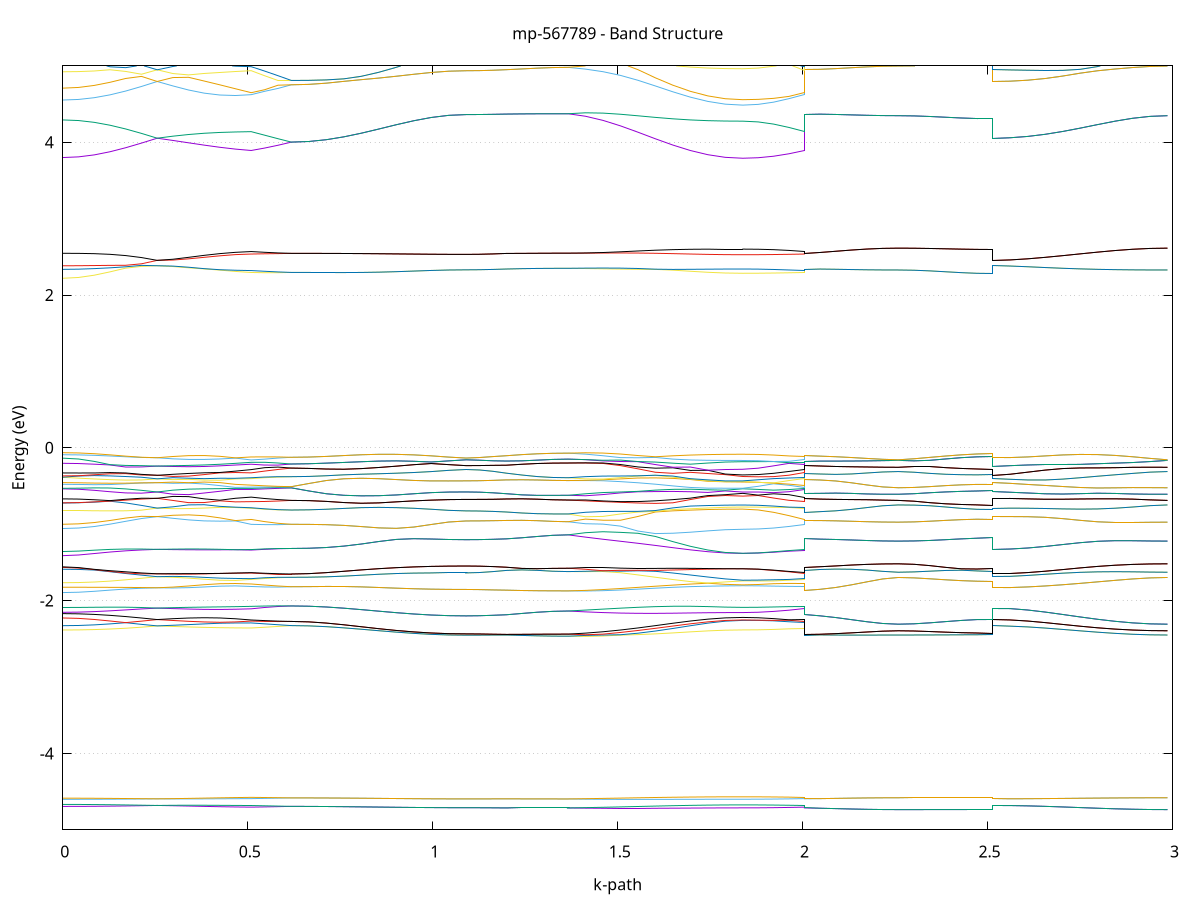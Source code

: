 set title 'mp-567789 - Band Structure'
set xlabel 'k-path'
set ylabel 'Energy (eV)'
set grid y
set yrange [-5:5]
set terminal png size 800,600
set output 'mp-567789_bands_gnuplot.png'
plot '-' using 1:2 with lines notitle, '-' using 1:2 with lines notitle, '-' using 1:2 with lines notitle, '-' using 1:2 with lines notitle, '-' using 1:2 with lines notitle, '-' using 1:2 with lines notitle, '-' using 1:2 with lines notitle, '-' using 1:2 with lines notitle, '-' using 1:2 with lines notitle, '-' using 1:2 with lines notitle, '-' using 1:2 with lines notitle, '-' using 1:2 with lines notitle, '-' using 1:2 with lines notitle, '-' using 1:2 with lines notitle, '-' using 1:2 with lines notitle, '-' using 1:2 with lines notitle, '-' using 1:2 with lines notitle, '-' using 1:2 with lines notitle, '-' using 1:2 with lines notitle, '-' using 1:2 with lines notitle, '-' using 1:2 with lines notitle, '-' using 1:2 with lines notitle, '-' using 1:2 with lines notitle, '-' using 1:2 with lines notitle, '-' using 1:2 with lines notitle, '-' using 1:2 with lines notitle, '-' using 1:2 with lines notitle, '-' using 1:2 with lines notitle, '-' using 1:2 with lines notitle, '-' using 1:2 with lines notitle, '-' using 1:2 with lines notitle, '-' using 1:2 with lines notitle, '-' using 1:2 with lines notitle, '-' using 1:2 with lines notitle, '-' using 1:2 with lines notitle, '-' using 1:2 with lines notitle, '-' using 1:2 with lines notitle, '-' using 1:2 with lines notitle, '-' using 1:2 with lines notitle, '-' using 1:2 with lines notitle, '-' using 1:2 with lines notitle, '-' using 1:2 with lines notitle, '-' using 1:2 with lines notitle, '-' using 1:2 with lines notitle, '-' using 1:2 with lines notitle, '-' using 1:2 with lines notitle, '-' using 1:2 with lines notitle, '-' using 1:2 with lines notitle, '-' using 1:2 with lines notitle, '-' using 1:2 with lines notitle, '-' using 1:2 with lines notitle, '-' using 1:2 with lines notitle, '-' using 1:2 with lines notitle, '-' using 1:2 with lines notitle, '-' using 1:2 with lines notitle, '-' using 1:2 with lines notitle, '-' using 1:2 with lines notitle, '-' using 1:2 with lines notitle, '-' using 1:2 with lines notitle, '-' using 1:2 with lines notitle, '-' using 1:2 with lines notitle, '-' using 1:2 with lines notitle, '-' using 1:2 with lines notitle, '-' using 1:2 with lines notitle, '-' using 1:2 with lines notitle, '-' using 1:2 with lines notitle, '-' using 1:2 with lines notitle, '-' using 1:2 with lines notitle, '-' using 1:2 with lines notitle, '-' using 1:2 with lines notitle, '-' using 1:2 with lines notitle, '-' using 1:2 with lines notitle, '-' using 1:2 with lines notitle, '-' using 1:2 with lines notitle, '-' using 1:2 with lines notitle, '-' using 1:2 with lines notitle, '-' using 1:2 with lines notitle, '-' using 1:2 with lines notitle, '-' using 1:2 with lines notitle, '-' using 1:2 with lines notitle, '-' using 1:2 with lines notitle, '-' using 1:2 with lines notitle, '-' using 1:2 with lines notitle, '-' using 1:2 with lines notitle, '-' using 1:2 with lines notitle, '-' using 1:2 with lines notitle, '-' using 1:2 with lines notitle, '-' using 1:2 with lines notitle, '-' using 1:2 with lines notitle, '-' using 1:2 with lines notitle, '-' using 1:2 with lines notitle, '-' using 1:2 with lines notitle, '-' using 1:2 with lines notitle, '-' using 1:2 with lines notitle, '-' using 1:2 with lines notitle, '-' using 1:2 with lines notitle, '-' using 1:2 with lines notitle, '-' using 1:2 with lines notitle, '-' using 1:2 with lines notitle, '-' using 1:2 with lines notitle, '-' using 1:2 with lines notitle, '-' using 1:2 with lines notitle, '-' using 1:2 with lines notitle, '-' using 1:2 with lines notitle, '-' using 1:2 with lines notitle, '-' using 1:2 with lines notitle, '-' using 1:2 with lines notitle, '-' using 1:2 with lines notitle, '-' using 1:2 with lines notitle, '-' using 1:2 with lines notitle, '-' using 1:2 with lines notitle, '-' using 1:2 with lines notitle, '-' using 1:2 with lines notitle, '-' using 1:2 with lines notitle, '-' using 1:2 with lines notitle, '-' using 1:2 with lines notitle, '-' using 1:2 with lines notitle, '-' using 1:2 with lines notitle, '-' using 1:2 with lines notitle, '-' using 1:2 with lines notitle, '-' using 1:2 with lines notitle, '-' using 1:2 with lines notitle, '-' using 1:2 with lines notitle, '-' using 1:2 with lines notitle, '-' using 1:2 with lines notitle, '-' using 1:2 with lines notitle, '-' using 1:2 with lines notitle, '-' using 1:2 with lines notitle
0.000000 -14.129436
0.042545 -14.129436
0.085090 -14.129336
0.127635 -14.129236
0.170180 -14.129136
0.212725 -14.129036
0.255269 -14.128936
0.255269 -14.128936
0.297603 -14.128936
0.339937 -14.128936
0.382271 -14.129036
0.424605 -14.129036
0.466938 -14.129136
0.509272 -14.129136
0.509272 -14.129136
0.545541 -14.129036
0.581811 -14.129036
0.618080 -14.128936
0.618080 -14.128936
0.665317 -14.128936
0.712554 -14.129036
0.759792 -14.129036
0.807029 -14.129136
0.854266 -14.129336
0.901503 -14.129436
0.948740 -14.129536
0.995978 -14.129636
1.043215 -14.129636
1.090452 -14.129636
1.090452 -14.129636
1.126721 -14.129636
1.162990 -14.129636
1.199260 -14.129636
1.199260 -14.129636
1.240907 -14.129636
1.282555 -14.129736
1.324203 -14.129736
1.365851 -14.129736
1.365851 -14.129736
1.413088 -14.129736
1.460325 -14.129736
1.507562 -14.129736
1.554800 -14.129736
1.602037 -14.129636
1.649274 -14.129636
1.696511 -14.129536
1.743749 -14.129436
1.790986 -14.129436
1.838223 -14.129436
1.838223 -14.129436
1.879871 -14.129436
1.921519 -14.129336
1.963166 -14.129236
2.004814 -14.129136
2.004814 -14.129636
2.047148 -14.129636
2.089482 -14.129636
2.131816 -14.129636
2.174149 -14.129636
2.216483 -14.129636
2.258817 -14.129636
2.258817 -14.129636
2.301362 -14.129636
2.343907 -14.129636
2.386452 -14.129636
2.428997 -14.129636
2.471541 -14.129636
2.514086 -14.129636
2.514086 -14.128936
2.561324 -14.128936
2.608561 -14.128936
2.655798 -14.129036
2.703035 -14.129136
2.750272 -14.129236
2.797510 -14.129436
2.844747 -14.129536
2.891984 -14.129636
2.939221 -14.129636
2.986458 -14.129636
e
0.000000 -14.128336
0.042545 -14.128436
0.085090 -14.128436
0.127635 -14.128536
0.170180 -14.128636
0.212725 -14.128736
0.255269 -14.128936
0.255269 -14.128936
0.297603 -14.128836
0.339937 -14.128836
0.382271 -14.128736
0.424605 -14.128736
0.466938 -14.128736
0.509272 -14.128636
0.509272 -14.128636
0.545541 -14.128736
0.581811 -14.128836
0.618080 -14.128936
0.618080 -14.128936
0.665317 -14.128936
0.712554 -14.129036
0.759792 -14.129036
0.807029 -14.129136
0.854266 -14.129336
0.901503 -14.129436
0.948740 -14.129536
0.995978 -14.129636
1.043215 -14.129636
1.090452 -14.129636
1.090452 -14.129636
1.126721 -14.129636
1.162990 -14.129636
1.199260 -14.129636
1.199260 -14.129636
1.240907 -14.129636
1.282555 -14.129736
1.324203 -14.129736
1.365851 -14.129736
1.365851 -14.129736
1.413088 -14.129636
1.460325 -14.129436
1.507562 -14.129336
1.554800 -14.129136
1.602037 -14.128936
1.649274 -14.128736
1.696511 -14.128636
1.743749 -14.128536
1.790986 -14.128436
1.838223 -14.128436
1.838223 -14.128436
1.879871 -14.128436
1.921519 -14.128436
1.963166 -14.128536
2.004814 -14.128636
2.004814 -14.129636
2.047148 -14.129636
2.089482 -14.129636
2.131816 -14.129636
2.174149 -14.129636
2.216483 -14.129636
2.258817 -14.129636
2.258817 -14.129636
2.301362 -14.129636
2.343907 -14.129636
2.386452 -14.129636
2.428997 -14.129636
2.471541 -14.129636
2.514086 -14.129636
2.514086 -14.128936
2.561324 -14.128936
2.608561 -14.128936
2.655798 -14.129036
2.703035 -14.129136
2.750272 -14.129236
2.797510 -14.129436
2.844747 -14.129536
2.891984 -14.129636
2.939221 -14.129636
2.986458 -14.129636
e
0.000000 -14.104136
0.042545 -14.104136
0.085090 -14.104136
0.127635 -14.104136
0.170180 -14.104136
0.212725 -14.104136
0.255269 -14.104136
0.255269 -14.104136
0.297603 -14.104136
0.339937 -14.104136
0.382271 -14.104136
0.424605 -14.104136
0.466938 -14.104036
0.509272 -14.103936
0.509272 -14.103936
0.545541 -14.103936
0.581811 -14.103836
0.618080 -14.103736
0.618080 -14.103736
0.665317 -14.103736
0.712554 -14.103736
0.759792 -14.103836
0.807029 -14.103936
0.854266 -14.104036
0.901503 -14.104036
0.948740 -14.104136
0.995978 -14.104236
1.043215 -14.104236
1.090452 -14.104236
1.090452 -14.104236
1.126721 -14.104236
1.162990 -14.104236
1.199260 -14.104236
1.199260 -14.104236
1.240907 -14.104236
1.282555 -14.104236
1.324203 -14.104236
1.365851 -14.104236
1.365851 -14.104236
1.413088 -14.104336
1.460325 -14.104336
1.507562 -14.104336
1.554800 -14.104336
1.602037 -14.104236
1.649274 -14.104236
1.696511 -14.104136
1.743749 -14.104136
1.790986 -14.104136
1.838223 -14.104136
1.838223 -14.104136
1.879871 -14.104136
1.921519 -14.104036
1.963166 -14.104036
2.004814 -14.103936
2.004814 -14.104236
2.047148 -14.104336
2.089482 -14.104336
2.131816 -14.104436
2.174149 -14.104436
2.216483 -14.104436
2.258817 -14.104436
2.258817 -14.104436
2.301362 -14.104436
2.343907 -14.104436
2.386452 -14.104436
2.428997 -14.104436
2.471541 -14.104436
2.514086 -14.104436
2.514086 -14.104136
2.561324 -14.104136
2.608561 -14.104136
2.655798 -14.104136
2.703035 -14.104236
2.750272 -14.104336
2.797510 -14.104336
2.844747 -14.104436
2.891984 -14.104436
2.939221 -14.104436
2.986458 -14.104436
e
0.000000 -14.104036
0.042545 -14.104036
0.085090 -14.104036
0.127635 -14.104036
0.170180 -14.104036
0.212725 -14.104136
0.255269 -14.104136
0.255269 -14.104136
0.297603 -14.104036
0.339937 -14.103936
0.382271 -14.103736
0.424605 -14.103636
0.466938 -14.103536
0.509272 -14.103536
0.509272 -14.103536
0.545541 -14.103536
0.581811 -14.103636
0.618080 -14.103736
0.618080 -14.103736
0.665317 -14.103736
0.712554 -14.103736
0.759792 -14.103836
0.807029 -14.103936
0.854266 -14.104036
0.901503 -14.104036
0.948740 -14.104136
0.995978 -14.104236
1.043215 -14.104236
1.090452 -14.104236
1.090452 -14.104236
1.126721 -14.104236
1.162990 -14.104236
1.199260 -14.104236
1.199260 -14.104236
1.240907 -14.104236
1.282555 -14.104236
1.324203 -14.104236
1.365851 -14.104236
1.365851 -14.104236
1.413088 -14.104136
1.460325 -14.104136
1.507562 -14.103936
1.554800 -14.103836
1.602037 -14.103736
1.649274 -14.103636
1.696511 -14.103436
1.743749 -14.103436
1.790986 -14.103336
1.838223 -14.103336
1.838223 -14.103336
1.879871 -14.103336
1.921519 -14.103336
1.963166 -14.103436
2.004814 -14.103536
2.004814 -14.104236
2.047148 -14.104336
2.089482 -14.104336
2.131816 -14.104436
2.174149 -14.104436
2.216483 -14.104436
2.258817 -14.104436
2.258817 -14.104436
2.301362 -14.104436
2.343907 -14.104436
2.386452 -14.104436
2.428997 -14.104436
2.471541 -14.104436
2.514086 -14.104436
2.514086 -14.104136
2.561324 -14.104136
2.608561 -14.104136
2.655798 -14.104136
2.703035 -14.104236
2.750272 -14.104336
2.797510 -14.104336
2.844747 -14.104436
2.891984 -14.104436
2.939221 -14.104436
2.986458 -14.104436
e
0.000000 -14.072636
0.042545 -14.072636
0.085090 -14.072636
0.127635 -14.072636
0.170180 -14.072636
0.212725 -14.072536
0.255269 -14.072536
0.255269 -14.072536
0.297603 -14.072636
0.339937 -14.072836
0.382271 -14.072936
0.424605 -14.073036
0.466938 -14.073236
0.509272 -14.073236
0.509272 -14.073236
0.545541 -14.073236
0.581811 -14.073136
0.618080 -14.073036
0.618080 -14.073036
0.665317 -14.073036
0.712554 -14.073036
0.759792 -14.073036
0.807029 -14.073036
0.854266 -14.073036
0.901503 -14.073036
0.948740 -14.073036
0.995978 -14.073036
1.043215 -14.073036
1.090452 -14.072936
1.090452 -14.072936
1.126721 -14.072936
1.162990 -14.072936
1.199260 -14.072936
1.199260 -14.072936
1.240907 -14.072936
1.282555 -14.072936
1.324203 -14.072936
1.365851 -14.073036
1.365851 -14.073036
1.413088 -14.073036
1.460325 -14.073036
1.507562 -14.073136
1.554800 -14.073136
1.602037 -14.073236
1.649274 -14.073236
1.696511 -14.073336
1.743749 -14.073336
1.790986 -14.073336
1.838223 -14.073336
1.838223 -14.073336
1.879871 -14.073336
1.921519 -14.073336
1.963166 -14.073336
2.004814 -14.073236
2.004814 -14.072936
2.047148 -14.072936
2.089482 -14.072836
2.131816 -14.072836
2.174149 -14.072736
2.216483 -14.072636
2.258817 -14.072636
2.258817 -14.072636
2.301362 -14.072636
2.343907 -14.072636
2.386452 -14.072636
2.428997 -14.072636
2.471541 -14.072636
2.514086 -14.072636
2.514086 -14.072536
2.561324 -14.072536
2.608561 -14.072536
2.655798 -14.072536
2.703035 -14.072636
2.750272 -14.072636
2.797510 -14.072636
2.844747 -14.072636
2.891984 -14.072636
2.939221 -14.072636
2.986458 -14.072636
e
0.000000 -14.072436
0.042545 -14.072436
0.085090 -14.072436
0.127635 -14.072436
0.170180 -14.072536
0.212725 -14.072536
0.255269 -14.072536
0.255269 -14.072536
0.297603 -14.072536
0.339937 -14.072536
0.382271 -14.072536
0.424605 -14.072636
0.466938 -14.072736
0.509272 -14.072836
0.509272 -14.072836
0.545541 -14.072836
0.581811 -14.072936
0.618080 -14.073036
0.618080 -14.073036
0.665317 -14.073036
0.712554 -14.073036
0.759792 -14.073036
0.807029 -14.073036
0.854266 -14.073036
0.901503 -14.073036
0.948740 -14.073036
0.995978 -14.073036
1.043215 -14.073036
1.090452 -14.072936
1.090452 -14.072936
1.126721 -14.072936
1.162990 -14.072936
1.199260 -14.072936
1.199260 -14.072936
1.240907 -14.072936
1.282555 -14.072936
1.324203 -14.072936
1.365851 -14.073036
1.365851 -14.073036
1.413088 -14.072936
1.460325 -14.072936
1.507562 -14.072836
1.554800 -14.072836
1.602037 -14.072836
1.649274 -14.072736
1.696511 -14.072736
1.743749 -14.072736
1.790986 -14.072736
1.838223 -14.072736
1.838223 -14.072736
1.879871 -14.072736
1.921519 -14.072736
1.963166 -14.072736
2.004814 -14.072836
2.004814 -14.072936
2.047148 -14.072936
2.089482 -14.072836
2.131816 -14.072836
2.174149 -14.072736
2.216483 -14.072636
2.258817 -14.072636
2.258817 -14.072636
2.301362 -14.072636
2.343907 -14.072636
2.386452 -14.072636
2.428997 -14.072636
2.471541 -14.072636
2.514086 -14.072636
2.514086 -14.072536
2.561324 -14.072536
2.608561 -14.072536
2.655798 -14.072536
2.703035 -14.072636
2.750272 -14.072636
2.797510 -14.072636
2.844747 -14.072636
2.891984 -14.072636
2.939221 -14.072636
2.986458 -14.072636
e
0.000000 -14.058036
0.042545 -14.058036
0.085090 -14.058036
0.127635 -14.057936
0.170180 -14.057836
0.212725 -14.057736
0.255269 -14.057636
0.255269 -14.057636
0.297603 -14.057736
0.339937 -14.057736
0.382271 -14.057736
0.424605 -14.057836
0.466938 -14.057836
0.509272 -14.057836
0.509272 -14.057836
0.545541 -14.057736
0.581811 -14.057736
0.618080 -14.057636
0.618080 -14.057636
0.665317 -14.057636
0.712554 -14.057636
0.759792 -14.057736
0.807029 -14.057736
0.854266 -14.057836
0.901503 -14.057836
0.948740 -14.057936
0.995978 -14.057936
1.043215 -14.057936
1.090452 -14.057936
1.090452 -14.057936
1.126721 -14.057936
1.162990 -14.057936
1.199260 -14.058036
1.199260 -14.058036
1.240907 -14.057936
1.282555 -14.057936
1.324203 -14.057936
1.365851 -14.057936
1.365851 -14.057936
1.413088 -14.058036
1.460325 -14.058036
1.507562 -14.058136
1.554800 -14.058136
1.602037 -14.058136
1.649274 -14.058136
1.696511 -14.058036
1.743749 -14.058036
1.790986 -14.058036
1.838223 -14.058036
1.838223 -14.058036
1.879871 -14.058036
1.921519 -14.058036
1.963166 -14.057936
2.004814 -14.057836
2.004814 -14.058036
2.047148 -14.058036
2.089482 -14.058136
2.131816 -14.058136
2.174149 -14.058236
2.216483 -14.058236
2.258817 -14.058236
2.258817 -14.058236
2.301362 -14.058236
2.343907 -14.058236
2.386452 -14.058236
2.428997 -14.058236
2.471541 -14.058236
2.514086 -14.058236
2.514086 -14.057636
2.561324 -14.057736
2.608561 -14.057736
2.655798 -14.057836
2.703035 -14.057836
2.750272 -14.057936
2.797510 -14.058036
2.844747 -14.058136
2.891984 -14.058236
2.939221 -14.058236
2.986458 -14.058236
e
0.000000 -14.057236
0.042545 -14.057336
0.085090 -14.057336
0.127635 -14.057436
0.170180 -14.057436
0.212725 -14.057536
0.255269 -14.057636
0.255269 -14.057636
0.297603 -14.057636
0.339937 -14.057636
0.382271 -14.057536
0.424605 -14.057536
0.466938 -14.057436
0.509272 -14.057436
0.509272 -14.057436
0.545541 -14.057536
0.581811 -14.057536
0.618080 -14.057636
0.618080 -14.057636
0.665317 -14.057636
0.712554 -14.057636
0.759792 -14.057736
0.807029 -14.057736
0.854266 -14.057836
0.901503 -14.057836
0.948740 -14.057936
0.995978 -14.057936
1.043215 -14.057936
1.090452 -14.057936
1.090452 -14.057936
1.126721 -14.057936
1.162990 -14.057936
1.199260 -14.058036
1.199260 -14.058036
1.240907 -14.057936
1.282555 -14.057936
1.324203 -14.057936
1.365851 -14.057936
1.365851 -14.057936
1.413088 -14.057936
1.460325 -14.057836
1.507562 -14.057736
1.554800 -14.057636
1.602037 -14.057536
1.649274 -14.057436
1.696511 -14.057336
1.743749 -14.057236
1.790986 -14.057236
1.838223 -14.057236
1.838223 -14.057236
1.879871 -14.057236
1.921519 -14.057236
1.963166 -14.057336
2.004814 -14.057436
2.004814 -14.058036
2.047148 -14.058036
2.089482 -14.058136
2.131816 -14.058136
2.174149 -14.058236
2.216483 -14.058236
2.258817 -14.058236
2.258817 -14.058236
2.301362 -14.058236
2.343907 -14.058236
2.386452 -14.058236
2.428997 -14.058236
2.471541 -14.058236
2.514086 -14.058236
2.514086 -14.057636
2.561324 -14.057736
2.608561 -14.057736
2.655798 -14.057836
2.703035 -14.057836
2.750272 -14.057936
2.797510 -14.058036
2.844747 -14.058136
2.891984 -14.058236
2.939221 -14.058236
2.986458 -14.058236
e
0.000000 -14.046536
0.042545 -14.046536
0.085090 -14.046436
0.127635 -14.046436
0.170180 -14.046336
0.212725 -14.046236
0.255269 -14.046136
0.255269 -14.046136
0.297603 -14.046136
0.339937 -14.046136
0.382271 -14.046236
0.424605 -14.046236
0.466938 -14.046336
0.509272 -14.046336
0.509272 -14.046336
0.545541 -14.046236
0.581811 -14.046236
0.618080 -14.046136
0.618080 -14.046136
0.665317 -14.046136
0.712554 -14.046236
0.759792 -14.046236
0.807029 -14.046336
0.854266 -14.046436
0.901503 -14.046536
0.948740 -14.046636
0.995978 -14.046736
1.043215 -14.046736
1.090452 -14.046736
1.090452 -14.046736
1.126721 -14.046736
1.162990 -14.046736
1.199260 -14.046736
1.199260 -14.046736
1.240907 -14.046736
1.282555 -14.046736
1.324203 -14.046736
1.365851 -14.046736
1.365851 -14.046736
1.413088 -14.046836
1.460325 -14.046836
1.507562 -14.046836
1.554800 -14.046836
1.602037 -14.046736
1.649274 -14.046736
1.696511 -14.046636
1.743749 -14.046636
1.790986 -14.046536
1.838223 -14.046536
1.838223 -14.046536
1.879871 -14.046536
1.921519 -14.046536
1.963166 -14.046436
2.004814 -14.046336
2.004814 -14.046736
2.047148 -14.046636
2.089482 -14.046636
2.131816 -14.046536
2.174149 -14.046536
2.216483 -14.046436
2.258817 -14.046436
2.258817 -14.046436
2.301362 -14.046436
2.343907 -14.046436
2.386452 -14.046436
2.428997 -14.046436
2.471541 -14.046436
2.514086 -14.046436
2.514086 -14.046136
2.561324 -14.046136
2.608561 -14.046136
2.655798 -14.046136
2.703035 -14.046236
2.750272 -14.046236
2.797510 -14.046336
2.844747 -14.046436
2.891984 -14.046436
2.939221 -14.046436
2.986458 -14.046436
e
0.000000 -14.045636
0.042545 -14.045636
0.085090 -14.045736
0.127635 -14.045736
0.170180 -14.045836
0.212725 -14.045936
0.255269 -14.046136
0.255269 -14.046136
0.297603 -14.046036
0.339937 -14.046036
0.382271 -14.046036
0.424605 -14.046036
0.466938 -14.045936
0.509272 -14.045936
0.509272 -14.045936
0.545541 -14.046036
0.581811 -14.046036
0.618080 -14.046136
0.618080 -14.046136
0.665317 -14.046136
0.712554 -14.046236
0.759792 -14.046236
0.807029 -14.046336
0.854266 -14.046436
0.901503 -14.046536
0.948740 -14.046636
0.995978 -14.046736
1.043215 -14.046736
1.090452 -14.046736
1.090452 -14.046736
1.126721 -14.046736
1.162990 -14.046736
1.199260 -14.046736
1.199260 -14.046736
1.240907 -14.046736
1.282555 -14.046736
1.324203 -14.046736
1.365851 -14.046736
1.365851 -14.046736
1.413088 -14.046636
1.460325 -14.046536
1.507562 -14.046436
1.554800 -14.046336
1.602037 -14.046136
1.649274 -14.046036
1.696511 -14.045936
1.743749 -14.045836
1.790986 -14.045736
1.838223 -14.045736
1.838223 -14.045736
1.879871 -14.045736
1.921519 -14.045836
1.963166 -14.045836
2.004814 -14.045936
2.004814 -14.046736
2.047148 -14.046636
2.089482 -14.046636
2.131816 -14.046536
2.174149 -14.046536
2.216483 -14.046436
2.258817 -14.046436
2.258817 -14.046436
2.301362 -14.046436
2.343907 -14.046436
2.386452 -14.046436
2.428997 -14.046436
2.471541 -14.046436
2.514086 -14.046436
2.514086 -14.046136
2.561324 -14.046136
2.608561 -14.046136
2.655798 -14.046136
2.703035 -14.046236
2.750272 -14.046236
2.797510 -14.046336
2.844747 -14.046436
2.891984 -14.046436
2.939221 -14.046436
2.986458 -14.046436
e
0.000000 -13.998536
0.042545 -13.998536
0.085090 -13.998536
0.127635 -13.998536
0.170180 -13.998536
0.212725 -13.998536
0.255269 -13.998536
0.255269 -13.998536
0.297603 -13.998536
0.339937 -13.998536
0.382271 -13.998536
0.424605 -13.998536
0.466938 -13.998436
0.509272 -13.998436
0.509272 -13.998436
0.545541 -13.998436
0.581811 -13.998436
0.618080 -13.998436
0.618080 -13.998436
0.665317 -13.998436
0.712554 -13.998436
0.759792 -13.998536
0.807029 -13.998536
0.854266 -13.998536
0.901503 -13.998536
0.948740 -13.998536
0.995978 -13.998536
1.043215 -13.998536
1.090452 -13.998536
1.090452 -13.998536
1.126721 -13.998536
1.162990 -13.998536
1.199260 -13.998536
1.199260 -13.998536
1.240907 -13.998536
1.282555 -13.998536
1.324203 -13.998536
1.365851 -13.998536
1.365851 -13.998536
1.413088 -13.998536
1.460325 -13.998536
1.507562 -13.998536
1.554800 -13.998536
1.602037 -13.998536
1.649274 -13.998536
1.696511 -13.998536
1.743749 -13.998536
1.790986 -13.998536
1.838223 -13.998536
1.838223 -13.998536
1.879871 -13.998536
1.921519 -13.998536
1.963166 -13.998436
2.004814 -13.998436
2.004814 -13.998536
2.047148 -13.998536
2.089482 -13.998536
2.131816 -13.998536
2.174149 -13.998536
2.216483 -13.998536
2.258817 -13.998536
2.258817 -13.998536
2.301362 -13.998536
2.343907 -13.998536
2.386452 -13.998536
2.428997 -13.998536
2.471541 -13.998536
2.514086 -13.998536
2.514086 -13.998536
2.561324 -13.998536
2.608561 -13.998536
2.655798 -13.998536
2.703035 -13.998536
2.750272 -13.998536
2.797510 -13.998536
2.844747 -13.998536
2.891984 -13.998536
2.939221 -13.998536
2.986458 -13.998536
e
0.000000 -13.998536
0.042545 -13.998536
0.085090 -13.998536
0.127635 -13.998536
0.170180 -13.998536
0.212725 -13.998536
0.255269 -13.998536
0.255269 -13.998536
0.297603 -13.998536
0.339937 -13.998536
0.382271 -13.998536
0.424605 -13.998536
0.466938 -13.998436
0.509272 -13.998436
0.509272 -13.998436
0.545541 -13.998436
0.581811 -13.998436
0.618080 -13.998436
0.618080 -13.998436
0.665317 -13.998436
0.712554 -13.998436
0.759792 -13.998536
0.807029 -13.998536
0.854266 -13.998536
0.901503 -13.998536
0.948740 -13.998536
0.995978 -13.998536
1.043215 -13.998536
1.090452 -13.998536
1.090452 -13.998536
1.126721 -13.998536
1.162990 -13.998536
1.199260 -13.998536
1.199260 -13.998536
1.240907 -13.998536
1.282555 -13.998536
1.324203 -13.998536
1.365851 -13.998536
1.365851 -13.998536
1.413088 -13.998536
1.460325 -13.998536
1.507562 -13.998536
1.554800 -13.998536
1.602037 -13.998536
1.649274 -13.998536
1.696511 -13.998436
1.743749 -13.998436
1.790986 -13.998436
1.838223 -13.998436
1.838223 -13.998436
1.879871 -13.998436
1.921519 -13.998436
1.963166 -13.998436
2.004814 -13.998436
2.004814 -13.998536
2.047148 -13.998536
2.089482 -13.998536
2.131816 -13.998536
2.174149 -13.998536
2.216483 -13.998536
2.258817 -13.998536
2.258817 -13.998536
2.301362 -13.998536
2.343907 -13.998536
2.386452 -13.998536
2.428997 -13.998536
2.471541 -13.998536
2.514086 -13.998536
2.514086 -13.998536
2.561324 -13.998536
2.608561 -13.998536
2.655798 -13.998536
2.703035 -13.998536
2.750272 -13.998536
2.797510 -13.998536
2.844747 -13.998536
2.891984 -13.998536
2.939221 -13.998536
2.986458 -13.998536
e
0.000000 -13.970636
0.042545 -13.970636
0.085090 -13.970636
0.127635 -13.970636
0.170180 -13.970636
0.212725 -13.970636
0.255269 -13.970636
0.255269 -13.970636
0.297603 -13.970636
0.339937 -13.970636
0.382271 -13.970636
0.424605 -13.970636
0.466938 -13.970636
0.509272 -13.970636
0.509272 -13.970636
0.545541 -13.970636
0.581811 -13.970536
0.618080 -13.970536
0.618080 -13.970536
0.665317 -13.970536
0.712554 -13.970536
0.759792 -13.970536
0.807029 -13.970536
0.854266 -13.970536
0.901503 -13.970536
0.948740 -13.970536
0.995978 -13.970536
1.043215 -13.970536
1.090452 -13.970536
1.090452 -13.970536
1.126721 -13.970536
1.162990 -13.970536
1.199260 -13.970536
1.199260 -13.970536
1.240907 -13.970536
1.282555 -13.970536
1.324203 -13.970536
1.365851 -13.970536
1.365851 -13.970536
1.413088 -13.970536
1.460325 -13.970536
1.507562 -13.970536
1.554800 -13.970536
1.602037 -13.970536
1.649274 -13.970536
1.696511 -13.970636
1.743749 -13.970636
1.790986 -13.970636
1.838223 -13.970636
1.838223 -13.970636
1.879871 -13.970636
1.921519 -13.970636
1.963166 -13.970636
2.004814 -13.970636
2.004814 -13.970536
2.047148 -13.970536
2.089482 -13.970536
2.131816 -13.970536
2.174149 -13.970536
2.216483 -13.970636
2.258817 -13.970636
2.258817 -13.970636
2.301362 -13.970636
2.343907 -13.970636
2.386452 -13.970636
2.428997 -13.970636
2.471541 -13.970636
2.514086 -13.970636
2.514086 -13.970636
2.561324 -13.970636
2.608561 -13.970636
2.655798 -13.970636
2.703035 -13.970636
2.750272 -13.970636
2.797510 -13.970636
2.844747 -13.970636
2.891984 -13.970636
2.939221 -13.970636
2.986458 -13.970636
e
0.000000 -13.970636
0.042545 -13.970636
0.085090 -13.970636
0.127635 -13.970636
0.170180 -13.970636
0.212725 -13.970636
0.255269 -13.970636
0.255269 -13.970636
0.297603 -13.970636
0.339937 -13.970636
0.382271 -13.970636
0.424605 -13.970636
0.466938 -13.970636
0.509272 -13.970536
0.509272 -13.970536
0.545541 -13.970536
0.581811 -13.970536
0.618080 -13.970536
0.618080 -13.970536
0.665317 -13.970536
0.712554 -13.970536
0.759792 -13.970536
0.807029 -13.970536
0.854266 -13.970536
0.901503 -13.970536
0.948740 -13.970536
0.995978 -13.970536
1.043215 -13.970536
1.090452 -13.970536
1.090452 -13.970536
1.126721 -13.970536
1.162990 -13.970536
1.199260 -13.970536
1.199260 -13.970536
1.240907 -13.970536
1.282555 -13.970536
1.324203 -13.970536
1.365851 -13.970536
1.365851 -13.970536
1.413088 -13.970536
1.460325 -13.970536
1.507562 -13.970536
1.554800 -13.970536
1.602037 -13.970536
1.649274 -13.970536
1.696511 -13.970536
1.743749 -13.970536
1.790986 -13.970536
1.838223 -13.970536
1.838223 -13.970536
1.879871 -13.970536
1.921519 -13.970536
1.963166 -13.970536
2.004814 -13.970536
2.004814 -13.970536
2.047148 -13.970536
2.089482 -13.970536
2.131816 -13.970536
2.174149 -13.970536
2.216483 -13.970536
2.258817 -13.970636
2.258817 -13.970636
2.301362 -13.970636
2.343907 -13.970636
2.386452 -13.970636
2.428997 -13.970636
2.471541 -13.970636
2.514086 -13.970636
2.514086 -13.970636
2.561324 -13.970636
2.608561 -13.970636
2.655798 -13.970636
2.703035 -13.970636
2.750272 -13.970636
2.797510 -13.970636
2.844747 -13.970636
2.891984 -13.970636
2.939221 -13.970636
2.986458 -13.970636
e
0.000000 -13.921236
0.042545 -13.921236
0.085090 -13.921236
0.127635 -13.921236
0.170180 -13.921236
0.212725 -13.921136
0.255269 -13.921136
0.255269 -13.921136
0.297603 -13.921136
0.339937 -13.921236
0.382271 -13.921236
0.424605 -13.921236
0.466938 -13.921236
0.509272 -13.921236
0.509272 -13.921236
0.545541 -13.921236
0.581811 -13.921136
0.618080 -13.921136
0.618080 -13.921136
0.665317 -13.921136
0.712554 -13.921136
0.759792 -13.921136
0.807029 -13.921136
0.854266 -13.921036
0.901503 -13.921036
0.948740 -13.921036
0.995978 -13.921036
1.043215 -13.920936
1.090452 -13.920936
1.090452 -13.920936
1.126721 -13.920936
1.162990 -13.920936
1.199260 -13.920936
1.199260 -13.920936
1.240907 -13.920936
1.282555 -13.920936
1.324203 -13.920936
1.365851 -13.920936
1.365851 -13.920936
1.413088 -13.921036
1.460325 -13.921036
1.507562 -13.921036
1.554800 -13.921036
1.602037 -13.921136
1.649274 -13.921136
1.696511 -13.921136
1.743749 -13.921136
1.790986 -13.921236
1.838223 -13.921236
1.838223 -13.921236
1.879871 -13.921236
1.921519 -13.921236
1.963166 -13.921236
2.004814 -13.921236
2.004814 -13.920936
2.047148 -13.920936
2.089482 -13.920936
2.131816 -13.920936
2.174149 -13.920936
2.216483 -13.920936
2.258817 -13.920936
2.258817 -13.920936
2.301362 -13.920936
2.343907 -13.920936
2.386452 -13.920936
2.428997 -13.920936
2.471541 -13.920936
2.514086 -13.920936
2.514086 -13.921136
2.561324 -13.921136
2.608561 -13.921136
2.655798 -13.921136
2.703035 -13.921136
2.750272 -13.921036
2.797510 -13.921036
2.844747 -13.921036
2.891984 -13.921036
2.939221 -13.920936
2.986458 -13.920936
e
0.000000 -13.921136
0.042545 -13.921136
0.085090 -13.921136
0.127635 -13.921136
0.170180 -13.921136
0.212725 -13.921136
0.255269 -13.921136
0.255269 -13.921136
0.297603 -13.921136
0.339937 -13.921136
0.382271 -13.921136
0.424605 -13.921136
0.466938 -13.921136
0.509272 -13.921136
0.509272 -13.921136
0.545541 -13.921136
0.581811 -13.921136
0.618080 -13.921136
0.618080 -13.921136
0.665317 -13.921136
0.712554 -13.921136
0.759792 -13.921136
0.807029 -13.921136
0.854266 -13.921036
0.901503 -13.921036
0.948740 -13.921036
0.995978 -13.921036
1.043215 -13.920936
1.090452 -13.920936
1.090452 -13.920936
1.126721 -13.920936
1.162990 -13.920936
1.199260 -13.920936
1.199260 -13.920936
1.240907 -13.920936
1.282555 -13.920936
1.324203 -13.920936
1.365851 -13.920936
1.365851 -13.920936
1.413088 -13.920936
1.460325 -13.921036
1.507562 -13.921036
1.554800 -13.921036
1.602037 -13.921036
1.649274 -13.921036
1.696511 -13.921136
1.743749 -13.921136
1.790986 -13.921136
1.838223 -13.921136
1.838223 -13.921136
1.879871 -13.921136
1.921519 -13.921136
1.963166 -13.921136
2.004814 -13.921136
2.004814 -13.920936
2.047148 -13.920936
2.089482 -13.920936
2.131816 -13.920936
2.174149 -13.920936
2.216483 -13.920936
2.258817 -13.920936
2.258817 -13.920936
2.301362 -13.920936
2.343907 -13.920936
2.386452 -13.920936
2.428997 -13.920936
2.471541 -13.920936
2.514086 -13.920936
2.514086 -13.921136
2.561324 -13.921136
2.608561 -13.921136
2.655798 -13.921136
2.703035 -13.921136
2.750272 -13.921036
2.797510 -13.921036
2.844747 -13.921036
2.891984 -13.921036
2.939221 -13.920936
2.986458 -13.920936
e
0.000000 -13.921036
0.042545 -13.921036
0.085090 -13.921036
0.127635 -13.920936
0.170180 -13.920936
0.212725 -13.920936
0.255269 -13.920836
0.255269 -13.920836
0.297603 -13.920836
0.339937 -13.920836
0.382271 -13.920836
0.424605 -13.920836
0.466938 -13.920836
0.509272 -13.920836
0.509272 -13.920836
0.545541 -13.920836
0.581811 -13.920836
0.618080 -13.920836
0.618080 -13.920836
0.665317 -13.920836
0.712554 -13.920836
0.759792 -13.920836
0.807029 -13.920836
0.854266 -13.920736
0.901503 -13.920736
0.948740 -13.920736
0.995978 -13.920736
1.043215 -13.920736
1.090452 -13.920736
1.090452 -13.920736
1.126721 -13.920736
1.162990 -13.920736
1.199260 -13.920736
1.199260 -13.920736
1.240907 -13.920736
1.282555 -13.920736
1.324203 -13.920736
1.365851 -13.920736
1.365851 -13.920736
1.413088 -13.920736
1.460325 -13.920736
1.507562 -13.920736
1.554800 -13.920836
1.602037 -13.920836
1.649274 -13.920836
1.696511 -13.920936
1.743749 -13.920936
1.790986 -13.920936
1.838223 -13.920936
1.838223 -13.920936
1.879871 -13.920936
1.921519 -13.920936
1.963166 -13.920936
2.004814 -13.920836
2.004814 -13.920736
2.047148 -13.920736
2.089482 -13.920736
2.131816 -13.920736
2.174149 -13.920736
2.216483 -13.920736
2.258817 -13.920736
2.258817 -13.920736
2.301362 -13.920736
2.343907 -13.920736
2.386452 -13.920736
2.428997 -13.920736
2.471541 -13.920736
2.514086 -13.920736
2.514086 -13.920836
2.561324 -13.920836
2.608561 -13.920836
2.655798 -13.920836
2.703035 -13.920836
2.750272 -13.920836
2.797510 -13.920836
2.844747 -13.920736
2.891984 -13.920736
2.939221 -13.920736
2.986458 -13.920736
e
0.000000 -13.920736
0.042545 -13.920736
0.085090 -13.920736
0.127635 -13.920836
0.170180 -13.920836
0.212725 -13.920836
0.255269 -13.920836
0.255269 -13.920836
0.297603 -13.920836
0.339937 -13.920836
0.382271 -13.920836
0.424605 -13.920836
0.466938 -13.920836
0.509272 -13.920836
0.509272 -13.920836
0.545541 -13.920836
0.581811 -13.920836
0.618080 -13.920836
0.618080 -13.920836
0.665317 -13.920836
0.712554 -13.920836
0.759792 -13.920836
0.807029 -13.920836
0.854266 -13.920736
0.901503 -13.920736
0.948740 -13.920736
0.995978 -13.920736
1.043215 -13.920736
1.090452 -13.920736
1.090452 -13.920736
1.126721 -13.920736
1.162990 -13.920736
1.199260 -13.920736
1.199260 -13.920736
1.240907 -13.920736
1.282555 -13.920736
1.324203 -13.920736
1.365851 -13.920736
1.365851 -13.920736
1.413088 -13.920736
1.460325 -13.920736
1.507562 -13.920736
1.554800 -13.920736
1.602037 -13.920736
1.649274 -13.920736
1.696511 -13.920736
1.743749 -13.920736
1.790986 -13.920736
1.838223 -13.920736
1.838223 -13.920736
1.879871 -13.920736
1.921519 -13.920836
1.963166 -13.920836
2.004814 -13.920836
2.004814 -13.920736
2.047148 -13.920736
2.089482 -13.920736
2.131816 -13.920736
2.174149 -13.920736
2.216483 -13.920736
2.258817 -13.920736
2.258817 -13.920736
2.301362 -13.920736
2.343907 -13.920736
2.386452 -13.920736
2.428997 -13.920736
2.471541 -13.920736
2.514086 -13.920736
2.514086 -13.920836
2.561324 -13.920836
2.608561 -13.920836
2.655798 -13.920836
2.703035 -13.920836
2.750272 -13.920836
2.797510 -13.920836
2.844747 -13.920736
2.891984 -13.920736
2.939221 -13.920736
2.986458 -13.920736
e
0.000000 -13.918536
0.042545 -13.918536
0.085090 -13.918536
0.127635 -13.918536
0.170180 -13.918536
0.212725 -13.918536
0.255269 -13.918536
0.255269 -13.918536
0.297603 -13.918536
0.339937 -13.918536
0.382271 -13.918536
0.424605 -13.918536
0.466938 -13.918536
0.509272 -13.918536
0.509272 -13.918536
0.545541 -13.918536
0.581811 -13.918536
0.618080 -13.918536
0.618080 -13.918536
0.665317 -13.918536
0.712554 -13.918536
0.759792 -13.918536
0.807029 -13.918436
0.854266 -13.918436
0.901503 -13.918436
0.948740 -13.918436
0.995978 -13.918336
1.043215 -13.918336
1.090452 -13.918336
1.090452 -13.918336
1.126721 -13.918336
1.162990 -13.918336
1.199260 -13.918336
1.199260 -13.918336
1.240907 -13.918336
1.282555 -13.918336
1.324203 -13.918336
1.365851 -13.918336
1.365851 -13.918336
1.413088 -13.918336
1.460325 -13.918336
1.507562 -13.918436
1.554800 -13.918436
1.602037 -13.918436
1.649274 -13.918436
1.696511 -13.918536
1.743749 -13.918536
1.790986 -13.918536
1.838223 -13.918536
1.838223 -13.918536
1.879871 -13.918536
1.921519 -13.918536
1.963166 -13.918536
2.004814 -13.918536
2.004814 -13.918336
2.047148 -13.918336
2.089482 -13.918336
2.131816 -13.918336
2.174149 -13.918336
2.216483 -13.918336
2.258817 -13.918336
2.258817 -13.918336
2.301362 -13.918336
2.343907 -13.918336
2.386452 -13.918336
2.428997 -13.918336
2.471541 -13.918336
2.514086 -13.918336
2.514086 -13.918536
2.561324 -13.918536
2.608561 -13.918536
2.655798 -13.918536
2.703035 -13.918436
2.750272 -13.918436
2.797510 -13.918436
2.844747 -13.918336
2.891984 -13.918336
2.939221 -13.918336
2.986458 -13.918336
e
0.000000 -13.918536
0.042545 -13.918536
0.085090 -13.918536
0.127635 -13.918536
0.170180 -13.918536
0.212725 -13.918536
0.255269 -13.918536
0.255269 -13.918536
0.297603 -13.918536
0.339937 -13.918536
0.382271 -13.918536
0.424605 -13.918536
0.466938 -13.918536
0.509272 -13.918536
0.509272 -13.918536
0.545541 -13.918536
0.581811 -13.918536
0.618080 -13.918536
0.618080 -13.918536
0.665317 -13.918536
0.712554 -13.918536
0.759792 -13.918536
0.807029 -13.918436
0.854266 -13.918436
0.901503 -13.918436
0.948740 -13.918336
0.995978 -13.918336
1.043215 -13.918336
1.090452 -13.918336
1.090452 -13.918336
1.126721 -13.918336
1.162990 -13.918336
1.199260 -13.918336
1.199260 -13.918336
1.240907 -13.918336
1.282555 -13.918336
1.324203 -13.918336
1.365851 -13.918336
1.365851 -13.918336
1.413088 -13.918336
1.460325 -13.918336
1.507562 -13.918336
1.554800 -13.918436
1.602037 -13.918436
1.649274 -13.918436
1.696511 -13.918436
1.743749 -13.918536
1.790986 -13.918536
1.838223 -13.918536
1.838223 -13.918536
1.879871 -13.918536
1.921519 -13.918536
1.963166 -13.918536
2.004814 -13.918536
2.004814 -13.918336
2.047148 -13.918336
2.089482 -13.918336
2.131816 -13.918336
2.174149 -13.918336
2.216483 -13.918336
2.258817 -13.918336
2.258817 -13.918336
2.301362 -13.918336
2.343907 -13.918336
2.386452 -13.918336
2.428997 -13.918336
2.471541 -13.918336
2.514086 -13.918336
2.514086 -13.918536
2.561324 -13.918536
2.608561 -13.918536
2.655798 -13.918536
2.703035 -13.918436
2.750272 -13.918436
2.797510 -13.918436
2.844747 -13.918336
2.891984 -13.918336
2.939221 -13.918336
2.986458 -13.918336
e
0.000000 -11.988136
0.042545 -11.987136
0.085090 -11.984336
0.127635 -11.979736
0.170180 -11.973736
0.212725 -11.966536
0.255269 -11.958636
0.255269 -11.958636
0.297603 -11.960236
0.339937 -11.961536
0.382271 -11.962736
0.424605 -11.963836
0.466938 -11.965236
0.509272 -11.966936
0.509272 -11.966936
0.545541 -11.962936
0.581811 -11.958836
0.618080 -11.954636
0.618080 -11.954636
0.665317 -11.953836
0.712554 -11.951336
0.759792 -11.947436
0.807029 -11.942436
0.854266 -11.936736
0.901503 -11.931036
0.948740 -11.925636
0.995978 -11.921336
1.043215 -11.918536
1.090452 -11.917536
1.090452 -11.917536
1.126721 -11.917536
1.162990 -11.917636
1.199260 -11.917736
1.199260 -11.917736
1.240907 -11.917636
1.282555 -11.917636
1.324203 -11.917636
1.365851 -11.917536
1.365851 -11.917536
1.413088 -11.923136
1.460325 -11.930236
1.507562 -11.938436
1.554800 -11.947236
1.602037 -11.956036
1.649274 -11.964036
1.696511 -11.970936
1.743749 -11.976236
1.790986 -11.979536
1.838223 -11.980636
1.838223 -11.980636
1.879871 -11.979736
1.921519 -11.977036
1.963166 -11.972636
2.004814 -11.966936
2.004814 -11.917736
2.047148 -11.918036
2.089482 -11.918436
2.131816 -11.918936
2.174149 -11.919336
2.216483 -11.919636
2.258817 -11.919736
2.258817 -11.919736
2.301362 -11.919736
2.343907 -11.919836
2.386452 -11.919836
2.428997 -11.919936
2.471541 -11.919936
2.514086 -11.919936
2.514086 -11.958636
2.561324 -11.957736
2.608561 -11.955136
2.655798 -11.951036
2.703035 -11.945836
2.750272 -11.939936
2.797510 -11.933836
2.844747 -11.928236
2.891984 -11.923736
2.939221 -11.920736
2.986458 -11.919736
e
0.000000 -11.925836
0.042545 -11.927036
0.085090 -11.930536
0.127635 -11.935836
0.170180 -11.942736
0.212725 -11.950536
0.255269 -11.958636
0.255269 -11.958636
0.297603 -11.956636
0.339937 -11.954236
0.382271 -11.951436
0.424605 -11.948336
0.466938 -11.945236
0.509272 -11.942136
0.509272 -11.942136
0.545541 -11.946236
0.581811 -11.950436
0.618080 -11.954636
0.618080 -11.954636
0.665317 -11.953836
0.712554 -11.951336
0.759792 -11.947436
0.807029 -11.942436
0.854266 -11.936736
0.901503 -11.931036
0.948740 -11.925636
0.995978 -11.921336
1.043215 -11.918536
1.090452 -11.917536
1.090452 -11.917536
1.126721 -11.917536
1.162990 -11.917636
1.199260 -11.917736
1.199260 -11.917736
1.240907 -11.917636
1.282555 -11.917636
1.324203 -11.917636
1.365851 -11.917536
1.365851 -11.917536
1.413088 -11.913936
1.460325 -11.912136
1.507562 -11.912136
1.554800 -11.913436
1.602037 -11.915736
1.649274 -11.918436
1.696511 -11.921136
1.743749 -11.923436
1.790986 -11.924836
1.838223 -11.925336
1.838223 -11.925336
1.879871 -11.926536
1.921519 -11.930036
1.963166 -11.935336
2.004814 -11.942136
2.004814 -11.917736
2.047148 -11.918036
2.089482 -11.918436
2.131816 -11.918936
2.174149 -11.919336
2.216483 -11.919636
2.258817 -11.919736
2.258817 -11.919736
2.301362 -11.919736
2.343907 -11.919836
2.386452 -11.919836
2.428997 -11.919936
2.471541 -11.919936
2.514086 -11.919936
2.514086 -11.958636
2.561324 -11.957736
2.608561 -11.955136
2.655798 -11.951036
2.703035 -11.945836
2.750272 -11.939936
2.797510 -11.933836
2.844747 -11.928236
2.891984 -11.923736
2.939221 -11.920736
2.986458 -11.919736
e
0.000000 -11.498036
0.042545 -11.497136
0.085090 -11.494636
0.127635 -11.490736
0.170180 -11.485836
0.212725 -11.480336
0.255269 -11.474736
0.255269 -11.474736
0.297603 -11.476536
0.339937 -11.478336
0.382271 -11.480036
0.424605 -11.481836
0.466938 -11.483536
0.509272 -11.485236
0.509272 -11.485236
0.545541 -11.481836
0.581811 -11.478336
0.618080 -11.474736
0.618080 -11.474736
0.665317 -11.475236
0.712554 -11.476836
0.759792 -11.479236
0.807029 -11.482336
0.854266 -11.485936
0.901503 -11.489736
0.948740 -11.493236
0.995978 -11.496136
1.043215 -11.498036
1.090452 -11.498636
1.090452 -11.498636
1.126721 -11.498636
1.162990 -11.498636
1.199260 -11.498636
1.199260 -11.498636
1.240907 -11.498536
1.282555 -11.498536
1.324203 -11.498436
1.365851 -11.498436
1.365851 -11.498436
1.413088 -11.500836
1.460325 -11.502136
1.507562 -11.502536
1.554800 -11.502136
1.602037 -11.501336
1.649274 -11.500336
1.696511 -11.499436
1.743749 -11.498636
1.790986 -11.498136
1.838223 -11.497936
1.838223 -11.497936
1.879871 -11.497036
1.921519 -11.494436
1.963166 -11.490336
2.004814 -11.485236
2.004814 -11.498636
2.047148 -11.498636
2.089482 -11.498736
2.131816 -11.498736
2.174149 -11.498836
2.216483 -11.498836
2.258817 -11.498836
2.258817 -11.498836
2.301362 -11.498836
2.343907 -11.498736
2.386452 -11.498736
2.428997 -11.498636
2.471541 -11.498636
2.514086 -11.498636
2.514086 -11.474736
2.561324 -11.475236
2.608561 -11.476836
2.655798 -11.479236
2.703035 -11.482436
2.750272 -11.486036
2.797510 -11.489836
2.844747 -11.493336
2.891984 -11.496236
2.939221 -11.498136
2.986458 -11.498836
e
0.000000 -11.455036
0.042545 -11.455636
0.085090 -11.457536
0.127635 -11.460536
0.170180 -11.464536
0.212725 -11.469336
0.255269 -11.474736
0.255269 -11.474736
0.297603 -11.473036
0.339937 -11.471336
0.382271 -11.469636
0.424605 -11.468036
0.466938 -11.466436
0.509272 -11.465036
0.509272 -11.465036
0.545541 -11.468036
0.581811 -11.471336
0.618080 -11.474736
0.618080 -11.474736
0.665317 -11.475236
0.712554 -11.476836
0.759792 -11.479236
0.807029 -11.482336
0.854266 -11.485936
0.901503 -11.489736
0.948740 -11.493236
0.995978 -11.496136
1.043215 -11.498036
1.090452 -11.498636
1.090452 -11.498636
1.126721 -11.498636
1.162990 -11.498636
1.199260 -11.498636
1.199260 -11.498636
1.240907 -11.498536
1.282555 -11.498536
1.324203 -11.498436
1.365851 -11.498436
1.365851 -11.498436
1.413088 -11.494736
1.460325 -11.490036
1.507562 -11.484436
1.554800 -11.478336
1.602037 -11.472336
1.649274 -11.466636
1.696511 -11.461836
1.743749 -11.458136
1.790986 -11.455836
1.838223 -11.455036
1.838223 -11.455036
1.879871 -11.455636
1.921519 -11.457636
1.963166 -11.460836
2.004814 -11.465036
2.004814 -11.498636
2.047148 -11.498636
2.089482 -11.498736
2.131816 -11.498736
2.174149 -11.498836
2.216483 -11.498836
2.258817 -11.498836
2.258817 -11.498836
2.301362 -11.498836
2.343907 -11.498736
2.386452 -11.498736
2.428997 -11.498636
2.471541 -11.498636
2.514086 -11.498636
2.514086 -11.474736
2.561324 -11.475236
2.608561 -11.476836
2.655798 -11.479236
2.703035 -11.482436
2.750272 -11.486036
2.797510 -11.489836
2.844747 -11.493336
2.891984 -11.496236
2.939221 -11.498136
2.986458 -11.498836
e
0.000000 -10.997636
0.042545 -11.001336
0.085090 -11.005436
0.127635 -11.008136
0.170180 -11.009136
0.212725 -11.008436
0.255269 -11.006036
0.255269 -11.006036
0.297603 -11.025436
0.339937 -11.043536
0.382271 -11.059436
0.424605 -11.072536
0.466938 -11.081936
0.509272 -11.087236
0.509272 -11.087236
0.545541 -11.080436
0.581811 -11.071336
0.618080 -11.060336
0.618080 -11.060336
0.665317 -11.059236
0.712554 -11.056036
0.759792 -11.050936
0.807029 -11.044036
0.854266 -11.035936
0.901503 -11.027036
0.948740 -11.018236
0.995978 -11.010436
1.043215 -11.004936
1.090452 -11.002936
1.090452 -11.002936
1.126721 -11.002836
1.162990 -11.002336
1.199260 -11.001536
1.199260 -11.001536
1.240907 -11.002436
1.282555 -11.003136
1.324203 -11.003536
1.365851 -11.003736
1.365851 -11.003736
1.413088 -11.016336
1.460325 -11.030436
1.507562 -11.045136
1.554800 -11.059536
1.602037 -11.072836
1.649274 -11.084436
1.696511 -11.094036
1.743749 -11.101036
1.790986 -11.105436
1.838223 -11.106836
1.838223 -11.106836
1.879871 -11.105636
1.921519 -11.101836
1.963166 -11.095736
2.004814 -11.087236
2.004814 -11.001536
2.047148 -10.997636
2.089482 -10.991636
2.131816 -10.984336
2.174149 -10.976436
2.216483 -10.969736
2.258817 -10.966836
2.258817 -10.966836
2.301362 -10.966836
2.343907 -10.966636
2.386452 -10.966436
2.428997 -10.966236
2.471541 -10.966136
2.514086 -10.966036
2.514086 -11.006036
2.561324 -11.005236
2.608561 -11.003136
2.655798 -10.999536
2.703035 -10.994936
2.750272 -10.989336
2.797510 -10.983236
2.844747 -10.977236
2.891984 -10.971936
2.939221 -10.968236
2.986458 -10.966836
e
0.000000 -10.991736
0.042545 -10.986836
0.085090 -10.985236
0.127635 -10.990936
0.170180 -10.996836
0.212725 -11.002036
0.255269 -11.006036
0.255269 -11.006036
0.297603 -10.986436
0.339937 -10.975136
0.382271 -10.987636
0.424605 -11.000636
0.466938 -11.011736
0.509272 -11.020036
0.509272 -11.020036
0.545541 -11.034236
0.581811 -11.047836
0.618080 -11.060336
0.618080 -11.060336
0.665317 -11.059236
0.712554 -11.056036
0.759792 -11.050936
0.807029 -11.044036
0.854266 -11.035936
0.901503 -11.027036
0.948740 -11.018136
0.995978 -11.010436
1.043215 -11.004936
1.090452 -11.002936
1.090452 -11.002936
1.126721 -11.002836
1.162990 -11.002336
1.199260 -11.001536
1.199260 -11.001536
1.240907 -11.002436
1.282555 -11.003136
1.324203 -11.003536
1.365851 -11.003736
1.365851 -11.003736
1.413088 -10.993536
1.460325 -10.986436
1.507562 -10.982336
1.554800 -10.980636
1.602037 -10.980736
1.649274 -10.981836
1.696511 -10.983136
1.743749 -10.984436
1.790986 -10.985336
1.838223 -10.985636
1.838223 -10.985636
1.879871 -10.988736
1.921519 -10.996936
1.963166 -11.008036
2.004814 -11.020036
2.004814 -11.001536
2.047148 -10.997636
2.089482 -10.991636
2.131816 -10.984336
2.174149 -10.976436
2.216483 -10.969736
2.258817 -10.966836
2.258817 -10.966836
2.301362 -10.966836
2.343907 -10.966636
2.386452 -10.966436
2.428997 -10.966236
2.471541 -10.966136
2.514086 -10.966036
2.514086 -11.006036
2.561324 -11.005236
2.608561 -11.003136
2.655798 -10.999536
2.703035 -10.994936
2.750272 -10.989336
2.797510 -10.983236
2.844747 -10.977236
2.891984 -10.971936
2.939221 -10.968236
2.986458 -10.966836
e
0.000000 -10.979336
0.042545 -10.980936
0.085090 -10.978836
0.127635 -10.969736
0.170180 -10.959936
0.212725 -10.949936
0.255269 -10.939836
0.255269 -10.939836
0.297603 -10.955236
0.339937 -10.962536
0.382271 -10.946036
0.424605 -10.929036
0.466938 -10.913936
0.509272 -10.901236
0.509272 -10.901236
0.545541 -10.895736
0.581811 -10.891036
0.618080 -10.887536
0.618080 -10.887536
0.665317 -10.887536
0.712554 -10.887536
0.759792 -10.887536
0.807029 -10.887636
0.854266 -10.888036
0.901503 -10.888736
0.948740 -10.889936
0.995978 -10.891636
1.043215 -10.893236
1.090452 -10.893836
1.090452 -10.893836
1.126721 -10.894036
1.162990 -10.894636
1.199260 -10.895536
1.199260 -10.895536
1.240907 -10.894936
1.282555 -10.894436
1.324203 -10.894036
1.365851 -10.893936
1.365851 -10.893936
1.413088 -10.895036
1.460325 -10.896536
1.507562 -10.898336
1.554800 -10.900236
1.602037 -10.901936
1.649274 -10.903436
1.696511 -10.904636
1.743749 -10.905436
1.790986 -10.905936
1.838223 -10.906136
1.838223 -10.906136
1.879871 -10.904736
1.921519 -10.901936
1.963166 -10.900536
2.004814 -10.901236
2.004814 -10.895536
2.047148 -10.898636
2.089482 -10.903336
2.131816 -10.909336
2.174149 -10.916036
2.216483 -10.921936
2.258817 -10.924536
2.258817 -10.924536
2.301362 -10.924436
2.343907 -10.924236
2.386452 -10.923836
2.428997 -10.923536
2.471541 -10.923336
2.514086 -10.923236
2.514086 -10.939836
2.561324 -10.939536
2.608561 -10.938636
2.655798 -10.937136
2.703035 -10.935236
2.750272 -10.932936
2.797510 -10.930636
2.844747 -10.928336
2.891984 -10.926336
2.939221 -10.925036
2.986458 -10.924536
e
0.000000 -10.907736
0.042545 -10.908136
0.085090 -10.910036
0.127635 -10.914636
0.170180 -10.921636
0.212725 -10.930236
0.255269 -10.939836
0.255269 -10.939836
0.297603 -10.924836
0.339937 -10.911236
0.382271 -10.899836
0.424605 -10.891336
0.466938 -10.886136
0.509272 -10.884636
0.509272 -10.884636
0.545541 -10.884236
0.581811 -10.885236
0.618080 -10.887536
0.618080 -10.887536
0.665317 -10.887536
0.712554 -10.887536
0.759792 -10.887536
0.807029 -10.887636
0.854266 -10.888036
0.901503 -10.888736
0.948740 -10.889936
0.995978 -10.891636
1.043215 -10.893236
1.090452 -10.893836
1.090452 -10.893836
1.126721 -10.894036
1.162990 -10.894636
1.199260 -10.895536
1.199260 -10.895536
1.240907 -10.894936
1.282555 -10.894436
1.324203 -10.894036
1.365851 -10.893936
1.365851 -10.893936
1.413088 -10.893136
1.460325 -10.892236
1.507562 -10.891136
1.554800 -10.889836
1.602037 -10.888836
1.649274 -10.888236
1.696511 -10.888136
1.743749 -10.888136
1.790986 -10.888336
1.838223 -10.888336
1.838223 -10.888336
1.879871 -10.888136
1.921519 -10.887336
1.963166 -10.886236
2.004814 -10.884636
2.004814 -10.895536
2.047148 -10.898636
2.089482 -10.903336
2.131816 -10.909336
2.174149 -10.916036
2.216483 -10.921936
2.258817 -10.924536
2.258817 -10.924536
2.301362 -10.924436
2.343907 -10.924236
2.386452 -10.923836
2.428997 -10.923536
2.471541 -10.923336
2.514086 -10.923236
2.514086 -10.939836
2.561324 -10.939536
2.608561 -10.938636
2.655798 -10.937136
2.703035 -10.935236
2.750272 -10.932936
2.797510 -10.930636
2.844747 -10.928336
2.891984 -10.926336
2.939221 -10.925036
2.986458 -10.924536
e
0.000000 -10.851136
0.042545 -10.851336
0.085090 -10.849336
0.127635 -10.843636
0.170180 -10.834836
0.212725 -10.824636
0.255269 -10.814236
0.255269 -10.814236
0.297603 -10.816736
0.339937 -10.819636
0.382271 -10.822936
0.424605 -10.826536
0.466938 -10.830336
0.509272 -10.833936
0.509272 -10.833936
0.545541 -10.828036
0.581811 -10.821836
0.618080 -10.815536
0.618080 -10.815536
0.665317 -10.816036
0.712554 -10.817536
0.759792 -10.820236
0.807029 -10.824736
0.854266 -10.831136
0.901503 -10.838336
0.948740 -10.845236
0.995978 -10.850836
1.043215 -10.854336
1.090452 -10.855536
1.090452 -10.855536
1.126721 -10.855636
1.162990 -10.856136
1.199260 -10.856836
1.199260 -10.856836
1.240907 -10.857536
1.282555 -10.858336
1.324203 -10.858836
1.365851 -10.859036
1.365851 -10.859036
1.413088 -10.861136
1.460325 -10.860536
1.507562 -10.858236
1.554800 -10.854836
1.602037 -10.851136
1.649274 -10.848736
1.696511 -10.848936
1.743749 -10.848736
1.790986 -10.848536
1.838223 -10.848436
1.838223 -10.848436
1.879871 -10.848836
1.921519 -10.847636
1.963166 -10.842536
2.004814 -10.833936
2.004814 -10.856836
2.047148 -10.857636
2.089482 -10.858936
2.131816 -10.860336
2.174149 -10.861536
2.216483 -10.862336
2.258817 -10.862536
2.258817 -10.862536
2.301362 -10.862636
2.343907 -10.862836
2.386452 -10.863136
2.428997 -10.863436
2.471541 -10.863636
2.514086 -10.863736
2.514086 -10.814236
2.561324 -10.814836
2.608561 -10.816736
2.655798 -10.820536
2.703035 -10.826236
2.750272 -10.833436
2.797510 -10.841336
2.844747 -10.849236
2.891984 -10.856036
2.939221 -10.860836
2.986458 -10.862536
e
0.000000 -10.841636
0.042545 -10.839036
0.085090 -10.833436
0.127635 -10.826736
0.170180 -10.819936
0.212725 -10.813036
0.255269 -10.814236
0.255269 -10.814236
0.297603 -10.811836
0.339937 -10.810936
0.382271 -10.812836
0.424605 -10.814636
0.466938 -10.816536
0.509272 -10.818736
0.509272 -10.818736
0.545541 -10.814636
0.581811 -10.810536
0.618080 -10.815536
0.618080 -10.815536
0.665317 -10.816036
0.712554 -10.817536
0.759792 -10.820236
0.807029 -10.824736
0.854266 -10.831136
0.901503 -10.838336
0.948740 -10.845236
0.995978 -10.850836
1.043215 -10.854336
1.090452 -10.855536
1.090452 -10.855536
1.126721 -10.855636
1.162990 -10.856136
1.199260 -10.856836
1.199260 -10.856836
1.240907 -10.857536
1.282555 -10.858336
1.324203 -10.858836
1.365851 -10.859036
1.365851 -10.859036
1.413088 -10.854336
1.460325 -10.847636
1.507562 -10.844336
1.554800 -10.846136
1.602037 -10.847836
1.649274 -10.847636
1.696511 -10.844536
1.743749 -10.842136
1.790986 -10.840636
1.838223 -10.840136
1.838223 -10.840136
1.879871 -10.837536
1.921519 -10.832136
1.963166 -10.825636
2.004814 -10.818736
2.004814 -10.856836
2.047148 -10.857636
2.089482 -10.858936
2.131816 -10.860336
2.174149 -10.861536
2.216483 -10.862336
2.258817 -10.862536
2.258817 -10.862536
2.301362 -10.862636
2.343907 -10.862836
2.386452 -10.863136
2.428997 -10.863436
2.471541 -10.863636
2.514086 -10.863736
2.514086 -10.814236
2.561324 -10.814836
2.608561 -10.816736
2.655798 -10.820536
2.703035 -10.826236
2.750272 -10.833436
2.797510 -10.841336
2.844747 -10.849236
2.891984 -10.856036
2.939221 -10.860836
2.986458 -10.862536
e
0.000000 -10.787936
0.042545 -10.788636
0.085090 -10.790536
0.127635 -10.793736
0.170180 -10.798436
0.212725 -10.805036
0.255269 -10.806436
0.255269 -10.806436
0.297603 -10.808836
0.339937 -10.809536
0.382271 -10.807036
0.424605 -10.804436
0.466938 -10.801536
0.509272 -10.798536
0.509272 -10.798536
0.545541 -10.803636
0.581811 -10.809436
0.618080 -10.806336
0.618080 -10.806336
0.665317 -10.807236
0.712554 -10.809936
0.759792 -10.813836
0.807029 -10.817836
0.854266 -10.821336
0.901503 -10.824236
0.948740 -10.826836
0.995978 -10.828736
1.043215 -10.830036
1.090452 -10.830436
1.090452 -10.830436
1.126721 -10.830236
1.162990 -10.829636
1.199260 -10.828736
1.199260 -10.828736
1.240907 -10.827836
1.282555 -10.827036
1.324203 -10.826436
1.365851 -10.826236
1.365851 -10.826236
1.413088 -10.831736
1.460325 -10.835936
1.507562 -10.833936
1.554800 -10.824636
1.602037 -10.814236
1.649274 -10.804336
1.696511 -10.795936
1.743749 -10.789536
1.790986 -10.785536
1.838223 -10.784136
1.838223 -10.784136
1.879871 -10.784836
1.921519 -10.787236
1.963166 -10.791436
2.004814 -10.798536
2.004814 -10.828736
2.047148 -10.828436
2.089482 -10.827836
2.131816 -10.827336
2.174149 -10.826836
2.216483 -10.826536
2.258817 -10.826436
2.258817 -10.826436
2.301362 -10.826436
2.343907 -10.826636
2.386452 -10.826936
2.428997 -10.827236
2.471541 -10.827436
2.514086 -10.827436
2.514086 -10.806436
2.561324 -10.807236
2.608561 -10.809336
2.655798 -10.812136
2.703035 -10.815036
2.750272 -10.817736
2.797510 -10.820336
2.844747 -10.822736
2.891984 -10.824736
2.939221 -10.825936
2.986458 -10.826436
e
0.000000 -10.775536
0.042545 -10.776736
0.085090 -10.780036
0.127635 -10.785336
0.170180 -10.792236
0.212725 -10.799636
0.255269 -10.806436
0.255269 -10.806436
0.297603 -10.803936
0.339937 -10.801636
0.382271 -10.799436
0.424605 -10.797536
0.466938 -10.795836
0.509272 -10.794436
0.509272 -10.794436
0.545541 -10.798236
0.581811 -10.802236
0.618080 -10.806336
0.618080 -10.806336
0.665317 -10.807236
0.712554 -10.809936
0.759792 -10.813836
0.807029 -10.817836
0.854266 -10.821336
0.901503 -10.824236
0.948740 -10.826836
0.995978 -10.828736
1.043215 -10.830036
1.090452 -10.830436
1.090452 -10.830436
1.126721 -10.830236
1.162990 -10.829636
1.199260 -10.828736
1.199260 -10.828736
1.240907 -10.827836
1.282555 -10.827036
1.324203 -10.826436
1.365851 -10.826236
1.365851 -10.826236
1.413088 -10.820036
1.460325 -10.813636
1.507562 -10.807036
1.554800 -10.800736
1.602037 -10.794836
1.649274 -10.789636
1.696511 -10.785336
1.743749 -10.782136
1.790986 -10.780136
1.838223 -10.779436
1.838223 -10.779436
1.879871 -10.780636
1.921519 -10.784036
1.963166 -10.789036
2.004814 -10.794436
2.004814 -10.828736
2.047148 -10.828436
2.089482 -10.827836
2.131816 -10.827336
2.174149 -10.826836
2.216483 -10.826536
2.258817 -10.826436
2.258817 -10.826436
2.301362 -10.826436
2.343907 -10.826636
2.386452 -10.826936
2.428997 -10.827236
2.471541 -10.827436
2.514086 -10.827436
2.514086 -10.806436
2.561324 -10.807236
2.608561 -10.809336
2.655798 -10.812136
2.703035 -10.815036
2.750272 -10.817736
2.797510 -10.820336
2.844747 -10.822736
2.891984 -10.824736
2.939221 -10.825936
2.986458 -10.826436
e
0.000000 -4.694136
0.042545 -4.693736
0.085090 -4.692536
0.127635 -4.690536
0.170180 -4.688036
0.212725 -4.684936
0.255269 -4.681636
0.255269 -4.681636
0.297603 -4.685136
0.339937 -4.689436
0.382271 -4.693936
0.424605 -4.698036
0.466938 -4.701336
0.509272 -4.703536
0.509272 -4.703536
0.545541 -4.700736
0.581811 -4.697336
0.618080 -4.693636
0.618080 -4.693636
0.665317 -4.694136
0.712554 -4.695536
0.759792 -4.697636
0.807029 -4.700136
0.854266 -4.702936
0.901503 -4.705536
0.948740 -4.707836
0.995978 -4.709536
1.043215 -4.710636
1.090452 -4.711036
1.090452 -4.711036
1.126721 -4.711436
1.162990 -4.712436
1.199260 -4.713936
1.199260 -4.713936
1.240907 -4.713836
1.282555 -4.713836
1.324203 -4.713936
1.365851 -4.713936
1.365851 -4.713936
1.413088 -4.716736
1.460325 -4.718636
1.507562 -4.719436
1.554800 -4.719436
1.602037 -4.718636
1.649274 -4.717336
1.696511 -4.715836
1.743749 -4.714536
1.790986 -4.713536
1.838223 -4.713136
1.838223 -4.713136
1.879871 -4.712536
1.921519 -4.710636
1.963166 -4.707536
2.004814 -4.703536
2.004814 -4.713936
2.047148 -4.717936
2.089482 -4.722936
2.131816 -4.728036
2.174149 -4.732336
2.216483 -4.735136
2.258817 -4.736136
2.258817 -4.736136
2.301362 -4.736036
2.343907 -4.735836
2.386452 -4.735436
2.428997 -4.735136
2.471541 -4.734936
2.514086 -4.734836
2.514086 -4.681636
2.561324 -4.683036
2.608561 -4.687136
2.655798 -4.693336
2.703035 -4.701136
2.750272 -4.709536
2.797510 -4.717936
2.844747 -4.725336
2.891984 -4.731136
2.939221 -4.734936
2.986458 -4.736136
e
0.000000 -4.667936
0.042545 -4.668436
0.085090 -4.669836
0.127635 -4.672036
0.170180 -4.674936
0.212725 -4.678236
0.255269 -4.681636
0.255269 -4.681636
0.297603 -4.679436
0.339937 -4.678536
0.382271 -4.678936
0.424605 -4.680036
0.466938 -4.681336
0.509272 -4.682436
0.509272 -4.682436
0.545541 -4.686036
0.581811 -4.689836
0.618080 -4.693636
0.618080 -4.693636
0.665317 -4.694136
0.712554 -4.695536
0.759792 -4.697636
0.807029 -4.700136
0.854266 -4.702936
0.901503 -4.705536
0.948740 -4.707836
0.995978 -4.709536
1.043215 -4.710636
1.090452 -4.711036
1.090452 -4.711036
1.126721 -4.711436
1.162990 -4.712436
1.199260 -4.714036
1.199260 -4.714036
1.240907 -4.713836
1.282555 -4.713836
1.324203 -4.713936
1.365851 -4.713936
1.365851 -4.713936
1.413088 -4.710136
1.460325 -4.705636
1.507562 -4.700636
1.554800 -4.695236
1.602037 -4.689836
1.649274 -4.684836
1.696511 -4.680436
1.743749 -4.677136
1.790986 -4.674936
1.838223 -4.674236
1.838223 -4.674236
1.879871 -4.674836
1.921519 -4.676436
1.963166 -4.679036
2.004814 -4.682436
2.004814 -4.713936
2.047148 -4.717936
2.089482 -4.722936
2.131816 -4.728036
2.174149 -4.732336
2.216483 -4.735136
2.258817 -4.736136
2.258817 -4.736136
2.301362 -4.736036
2.343907 -4.735836
2.386452 -4.735536
2.428997 -4.735136
2.471541 -4.734936
2.514086 -4.734836
2.514086 -4.681636
2.561324 -4.683036
2.608561 -4.687136
2.655798 -4.693336
2.703035 -4.701136
2.750272 -4.709536
2.797510 -4.717936
2.844747 -4.725336
2.891984 -4.731136
2.939221 -4.734936
2.986458 -4.736136
e
0.000000 -4.600736
0.042545 -4.600636
0.085090 -4.600136
0.127635 -4.599336
0.170180 -4.598136
0.212725 -4.596636
0.255269 -4.594836
0.255269 -4.594836
0.297603 -4.596036
0.339937 -4.596136
0.382271 -4.595336
0.424605 -4.594136
0.466938 -4.593036
0.509272 -4.592236
0.509272 -4.592236
0.545541 -4.589036
0.581811 -4.585736
0.618080 -4.582636
0.618080 -4.582636
0.665317 -4.582936
0.712554 -4.583836
0.759792 -4.585136
0.807029 -4.586936
0.854266 -4.588936
0.901503 -4.591036
0.948740 -4.592936
0.995978 -4.594536
1.043215 -4.595536
1.090452 -4.595836
1.090452 -4.595836
1.126721 -4.595736
1.162990 -4.595336
1.199260 -4.594836
1.199260 -4.594836
1.240907 -4.595436
1.282555 -4.595936
1.324203 -4.596236
1.365851 -4.596336
1.365851 -4.596336
1.413088 -4.598936
1.460325 -4.600736
1.507562 -4.601736
1.554800 -4.602136
1.602037 -4.601936
1.649274 -4.601536
1.696511 -4.600936
1.743749 -4.600536
1.790986 -4.600236
1.838223 -4.600036
1.838223 -4.600036
1.879871 -4.599536
1.921519 -4.597936
1.963166 -4.595436
2.004814 -4.592236
2.004814 -4.594836
2.047148 -4.592236
2.089482 -4.589036
2.131816 -4.585836
2.174149 -4.583136
2.216483 -4.581436
2.258817 -4.580836
2.258817 -4.580836
2.301362 -4.580736
2.343907 -4.580736
2.386452 -4.580736
2.428997 -4.580636
2.471541 -4.580636
2.514086 -4.580636
2.514086 -4.594836
2.561324 -4.594436
2.608561 -4.593336
2.655798 -4.591636
2.703035 -4.589536
2.750272 -4.587336
2.797510 -4.585236
2.844747 -4.583436
2.891984 -4.582036
2.939221 -4.581136
2.986458 -4.580836
e
0.000000 -4.586236
0.042545 -4.586536
0.085090 -4.587536
0.127635 -4.589036
0.170180 -4.590936
0.212725 -4.592936
0.255269 -4.594836
0.255269 -4.594836
0.297603 -4.592436
0.339937 -4.589136
0.382271 -4.585436
0.424605 -4.581636
0.466938 -4.578336
0.509272 -4.575736
0.509272 -4.575736
0.545541 -4.577536
0.581811 -4.579836
0.618080 -4.582636
0.618080 -4.582636
0.665317 -4.582936
0.712554 -4.583836
0.759792 -4.585136
0.807029 -4.586936
0.854266 -4.588936
0.901503 -4.591036
0.948740 -4.592936
0.995978 -4.594536
1.043215 -4.595536
1.090452 -4.595836
1.090452 -4.595836
1.126721 -4.595736
1.162990 -4.595336
1.199260 -4.594836
1.199260 -4.594836
1.240907 -4.595436
1.282555 -4.595936
1.324203 -4.596236
1.365851 -4.596336
1.365851 -4.596336
1.413088 -4.593036
1.460325 -4.589236
1.507562 -4.585136
1.554800 -4.581136
1.602037 -4.577436
1.649274 -4.574236
1.696511 -4.571636
1.743749 -4.569736
1.790986 -4.568636
1.838223 -4.568336
1.838223 -4.568336
1.879871 -4.568836
1.921519 -4.570336
1.963166 -4.572636
2.004814 -4.575736
2.004814 -4.594836
2.047148 -4.592236
2.089482 -4.589036
2.131816 -4.585836
2.174149 -4.583136
2.216483 -4.581436
2.258817 -4.580836
2.258817 -4.580836
2.301362 -4.580736
2.343907 -4.580736
2.386452 -4.580736
2.428997 -4.580636
2.471541 -4.580636
2.514086 -4.580636
2.514086 -4.594836
2.561324 -4.594436
2.608561 -4.593336
2.655798 -4.591636
2.703035 -4.589536
2.750272 -4.587336
2.797510 -4.585236
2.844747 -4.583436
2.891984 -4.582036
2.939221 -4.581136
2.986458 -4.580836
e
0.000000 -2.384836
0.042545 -2.383436
0.085090 -2.379236
0.127635 -2.372036
0.170180 -2.361736
0.212725 -2.348036
0.255269 -2.330936
0.255269 -2.330936
0.297603 -2.338236
0.339937 -2.344836
0.382271 -2.350236
0.424605 -2.354436
0.466938 -2.357136
0.509272 -2.358636
0.509272 -2.358636
0.545541 -2.348736
0.581811 -2.338136
0.618080 -2.327136
0.618080 -2.327136
0.665317 -2.330836
0.712554 -2.341236
0.759792 -2.356636
0.807029 -2.374836
0.854266 -2.394136
0.901503 -2.412636
0.948740 -2.428936
0.995978 -2.441736
1.043215 -2.449836
1.090452 -2.452636
1.090452 -2.452636
1.126721 -2.452136
1.162990 -2.450836
1.199260 -2.450336
1.199260 -2.450336
1.240907 -2.455836
1.282555 -2.461036
1.324203 -2.464736
1.365851 -2.465936
1.365851 -2.465936
1.413088 -2.468636
1.460325 -2.463236
1.507562 -2.452036
1.554800 -2.445136
1.602037 -2.435536
1.649274 -2.423036
1.696511 -2.409136
1.743749 -2.396336
1.790986 -2.387236
1.838223 -2.383836
1.838223 -2.383836
1.879871 -2.382236
1.921519 -2.377436
1.963166 -2.369536
2.004814 -2.358636
2.004814 -2.450336
2.047148 -2.449036
2.089482 -2.450936
2.131816 -2.451836
2.174149 -2.451636
2.216483 -2.450836
2.258817 -2.450536
2.258817 -2.450536
2.301362 -2.450236
2.343907 -2.449636
2.386452 -2.448736
2.428997 -2.447736
2.471541 -2.447036
2.514086 -2.446736
2.514086 -2.330936
2.561324 -2.334436
2.608561 -2.344436
2.655798 -2.359336
2.703035 -2.377136
2.750272 -2.395736
2.797510 -2.413436
2.844747 -2.428736
2.891984 -2.440536
2.939221 -2.447936
2.986458 -2.450536
e
0.000000 -2.328236
0.042545 -2.325536
0.085090 -2.317636
0.127635 -2.304936
0.170180 -2.289036
0.212725 -2.310936
0.255269 -2.330936
0.255269 -2.330936
0.297603 -2.322836
0.339937 -2.314136
0.382271 -2.304936
0.424605 -2.296236
0.466938 -2.292836
0.509272 -2.292236
0.509272 -2.292236
0.545541 -2.304236
0.581811 -2.315836
0.618080 -2.327136
0.618080 -2.327136
0.665317 -2.330836
0.712554 -2.341236
0.759792 -2.356636
0.807029 -2.374836
0.854266 -2.394136
0.901503 -2.412636
0.948740 -2.428936
0.995978 -2.441736
1.043215 -2.449836
1.090452 -2.452636
1.090452 -2.452636
1.126721 -2.452136
1.162990 -2.450836
1.199260 -2.450336
1.199260 -2.450336
1.240907 -2.455836
1.282555 -2.461036
1.324203 -2.464736
1.365851 -2.465936
1.365851 -2.465936
1.413088 -2.455736
1.460325 -2.450536
1.507562 -2.446936
1.554800 -2.426736
1.602037 -2.398336
1.649274 -2.364836
1.696511 -2.329036
1.743749 -2.295036
1.790986 -2.269036
1.838223 -2.258936
1.838223 -2.258936
1.879871 -2.259036
1.921519 -2.264536
1.963166 -2.277036
2.004814 -2.292236
2.004814 -2.450336
2.047148 -2.449036
2.089482 -2.450936
2.131816 -2.451836
2.174149 -2.451636
2.216483 -2.450836
2.258817 -2.450536
2.258817 -2.450536
2.301362 -2.450236
2.343907 -2.449636
2.386452 -2.448736
2.428997 -2.447736
2.471541 -2.447036
2.514086 -2.446736
2.514086 -2.330936
2.561324 -2.334436
2.608561 -2.344436
2.655798 -2.359336
2.703035 -2.377136
2.750272 -2.395736
2.797510 -2.413436
2.844747 -2.428736
2.891984 -2.440536
2.939221 -2.447936
2.986458 -2.450536
e
0.000000 -2.227336
0.042545 -2.232636
0.085090 -2.246936
0.127635 -2.266836
0.170180 -2.288236
0.212725 -2.268836
0.255269 -2.248136
0.255269 -2.248136
0.297603 -2.260036
0.339937 -2.271036
0.382271 -2.279436
0.424605 -2.283836
0.466938 -2.279036
0.509272 -2.267936
0.509272 -2.267936
0.545541 -2.272436
0.581811 -2.274136
0.618080 -2.272736
0.618080 -2.272736
0.665317 -2.278436
0.712554 -2.294136
0.759792 -2.316536
0.807029 -2.342136
0.854266 -2.367636
0.901503 -2.390736
0.948740 -2.409836
0.995978 -2.423936
1.043215 -2.432636
1.090452 -2.435536
1.090452 -2.435536
1.126721 -2.436836
1.162990 -2.439936
1.199260 -2.442536
1.199260 -2.442536
1.240907 -2.441536
1.282555 -2.440136
1.324203 -2.439136
1.365851 -2.438736
1.365851 -2.438736
1.413088 -2.447036
1.460325 -2.438936
1.507562 -2.417036
1.554800 -2.391236
1.602037 -2.362836
1.649274 -2.333036
1.696511 -2.303836
1.743749 -2.278136
1.790986 -2.259936
1.838223 -2.253236
1.838223 -2.253236
1.879871 -2.256136
1.921519 -2.258836
1.963166 -2.257336
2.004814 -2.267936
2.004814 -2.442536
2.047148 -2.440536
2.089482 -2.432536
2.131816 -2.422336
2.174149 -2.410936
2.216483 -2.400036
2.258817 -2.394936
2.258817 -2.394936
2.301362 -2.397936
2.343907 -2.404936
2.386452 -2.412936
2.428997 -2.419736
2.471541 -2.424236
2.514086 -2.425736
2.514086 -2.248136
2.561324 -2.253236
2.608561 -2.267536
2.655798 -2.288136
2.703035 -2.311736
2.750272 -2.335136
2.797510 -2.356036
2.844747 -2.373036
2.891984 -2.385236
2.939221 -2.392536
2.986458 -2.394936
e
0.000000 -2.170436
0.042545 -2.173136
0.085090 -2.180736
0.127635 -2.192936
0.170180 -2.208836
0.212725 -2.227636
0.255269 -2.248136
0.255269 -2.248136
0.297603 -2.236736
0.339937 -2.228036
0.382271 -2.224236
0.424605 -2.227236
0.466938 -2.237636
0.509272 -2.253736
0.509272 -2.253736
0.545541 -2.261536
0.581811 -2.268336
0.618080 -2.272736
0.618080 -2.272736
0.665317 -2.278436
0.712554 -2.294136
0.759792 -2.316536
0.807029 -2.342136
0.854266 -2.367636
0.901503 -2.390736
0.948740 -2.409836
0.995978 -2.423936
1.043215 -2.432636
1.090452 -2.435536
1.090452 -2.435536
1.126721 -2.436836
1.162990 -2.439936
1.199260 -2.442536
1.199260 -2.442536
1.240907 -2.441536
1.282555 -2.440136
1.324203 -2.439136
1.365851 -2.438736
1.365851 -2.438736
1.413088 -2.425736
1.460325 -2.407936
1.507562 -2.385136
1.554800 -2.357936
1.602037 -2.327636
1.649274 -2.296536
1.696511 -2.267236
1.743749 -2.242736
1.790986 -2.226136
1.838223 -2.220236
1.838223 -2.220236
1.879871 -2.224436
1.921519 -2.235736
1.963166 -2.251236
2.004814 -2.253736
2.004814 -2.442536
2.047148 -2.440536
2.089482 -2.432536
2.131816 -2.422336
2.174149 -2.410936
2.216483 -2.400036
2.258817 -2.394936
2.258817 -2.394936
2.301362 -2.397936
2.343907 -2.404936
2.386452 -2.412936
2.428997 -2.419736
2.471541 -2.424236
2.514086 -2.425736
2.514086 -2.248136
2.561324 -2.253236
2.608561 -2.267536
2.655798 -2.288136
2.703035 -2.311736
2.750272 -2.335136
2.797510 -2.356036
2.844747 -2.373036
2.891984 -2.385236
2.939221 -2.392536
2.986458 -2.394936
e
0.000000 -2.153136
0.042545 -2.150836
0.085090 -2.144136
0.127635 -2.133936
0.170180 -2.121736
0.212725 -2.109136
0.255269 -2.098136
0.255269 -2.098136
0.297603 -2.104536
0.339937 -2.110536
0.382271 -2.114836
0.424605 -2.115836
0.466938 -2.112936
0.509272 -2.107536
0.509272 -2.107536
0.545541 -2.090136
0.581811 -2.077136
0.618080 -2.070036
0.618080 -2.070036
0.665317 -2.073536
0.712554 -2.083636
0.759792 -2.099136
0.807029 -2.118036
0.854266 -2.138336
0.901503 -2.158036
0.948740 -2.175236
0.995978 -2.188636
1.043215 -2.197036
1.090452 -2.199936
1.090452 -2.199936
1.126721 -2.197836
1.162990 -2.192236
1.199260 -2.185236
1.199260 -2.185236
1.240907 -2.168336
1.282555 -2.152236
1.324203 -2.140636
1.365851 -2.136336
1.365851 -2.136336
1.413088 -2.147436
1.460325 -2.156636
1.507562 -2.163136
1.554800 -2.166536
1.602037 -2.166936
1.649274 -2.164936
1.696511 -2.161636
1.743749 -2.158636
1.790986 -2.157036
1.838223 -2.156536
1.838223 -2.156536
1.879871 -2.152536
1.921519 -2.141436
1.963166 -2.125536
2.004814 -2.107536
2.004814 -2.185236
2.047148 -2.199336
2.089482 -2.221736
2.131816 -2.249136
2.174149 -2.276936
2.216483 -2.299436
2.258817 -2.308736
2.258817 -2.308736
2.301362 -2.303736
2.343907 -2.291036
2.386452 -2.275036
2.428997 -2.259636
2.471541 -2.248436
2.514086 -2.244336
2.514086 -2.098136
2.561324 -2.104736
2.608561 -2.123136
2.655798 -2.149936
2.703035 -2.181436
2.750272 -2.213936
2.797510 -2.244536
2.844747 -2.271036
2.891984 -2.291436
2.939221 -2.304336
2.986458 -2.308736
e
0.000000 -2.090236
0.042545 -2.089336
0.085090 -2.087236
0.127635 -2.085636
0.170180 -2.086236
0.212725 -2.090236
0.255269 -2.098136
0.255269 -2.098136
0.297603 -2.092336
0.339937 -2.087936
0.382271 -2.084936
0.424605 -2.082336
0.466938 -2.079236
0.509272 -2.075336
0.509272 -2.075336
0.545541 -2.071036
0.581811 -2.068536
0.618080 -2.070036
0.618080 -2.070036
0.665317 -2.073536
0.712554 -2.083636
0.759792 -2.099136
0.807029 -2.118036
0.854266 -2.138336
0.901503 -2.158036
0.948740 -2.175236
0.995978 -2.188636
1.043215 -2.197036
1.090452 -2.199936
1.090452 -2.199936
1.126721 -2.197836
1.162990 -2.192236
1.199260 -2.185236
1.199260 -2.185236
1.240907 -2.168336
1.282555 -2.152236
1.324203 -2.140636
1.365851 -2.136336
1.365851 -2.136336
1.413088 -2.124036
1.460325 -2.111336
1.507562 -2.098836
1.554800 -2.087736
1.602037 -2.079036
1.649274 -2.074036
1.696511 -2.073836
1.743749 -2.078336
1.790986 -2.085136
1.838223 -2.088636
1.838223 -2.088636
1.879871 -2.087236
1.921519 -2.083436
1.963166 -2.078936
2.004814 -2.075336
2.004814 -2.185236
2.047148 -2.199336
2.089482 -2.221736
2.131816 -2.249136
2.174149 -2.276936
2.216483 -2.299436
2.258817 -2.308736
2.258817 -2.308736
2.301362 -2.303736
2.343907 -2.291036
2.386452 -2.275036
2.428997 -2.259636
2.471541 -2.248436
2.514086 -2.244336
2.514086 -2.098136
2.561324 -2.104736
2.608561 -2.123136
2.655798 -2.149936
2.703035 -2.181436
2.750272 -2.213936
2.797510 -2.244536
2.844747 -2.271036
2.891984 -2.291436
2.939221 -2.304336
2.986458 -2.308736
e
0.000000 -1.894936
0.042545 -1.890336
0.085090 -1.878236
0.127635 -1.862736
0.170180 -1.848436
0.212725 -1.838036
0.255269 -1.832036
0.255269 -1.832036
0.297603 -1.834436
0.339937 -1.830536
0.382271 -1.821436
0.424605 -1.810836
0.466938 -1.807436
0.509272 -1.815136
0.509272 -1.815136
0.545541 -1.821236
0.581811 -1.822836
0.618080 -1.818436
0.618080 -1.818436
0.665317 -1.817036
0.712554 -1.814736
0.759792 -1.815336
0.807029 -1.820236
0.854266 -1.828336
0.901503 -1.837136
0.948740 -1.844636
0.995978 -1.850136
1.043215 -1.853136
1.090452 -1.854136
1.090452 -1.854136
1.126721 -1.856036
1.162990 -1.860136
1.199260 -1.863236
1.199260 -1.863236
1.240907 -1.867836
1.282555 -1.870736
1.324203 -1.872236
1.365851 -1.872736
1.365851 -1.872736
1.413088 -1.874036
1.460325 -1.870036
1.507562 -1.861436
1.554800 -1.849836
1.602037 -1.837236
1.649274 -1.825736
1.696511 -1.817036
1.743749 -1.811336
1.790986 -1.807536
1.838223 -1.805136
1.838223 -1.805136
1.879871 -1.806736
1.921519 -1.810236
1.963166 -1.813536
2.004814 -1.815136
2.004814 -1.863236
2.047148 -1.852236
2.089482 -1.828236
2.131816 -1.793836
2.174149 -1.754136
2.216483 -1.716436
2.258817 -1.697236
2.258817 -1.697236
2.301362 -1.702436
2.343907 -1.714336
2.386452 -1.727536
2.428997 -1.738736
2.471541 -1.746036
2.514086 -1.748636
2.514086 -1.832036
2.561324 -1.829136
2.608561 -1.820836
2.655798 -1.808336
2.703035 -1.792536
2.750272 -1.774336
2.797510 -1.754636
2.844747 -1.734836
2.891984 -1.716536
2.939221 -1.702736
2.986458 -1.697236
e
0.000000 -1.825036
0.042545 -1.825136
0.085090 -1.825636
0.127635 -1.826336
0.170180 -1.827336
0.212725 -1.828936
0.255269 -1.832036
0.255269 -1.832036
0.297603 -1.823036
0.339937 -1.808636
0.382271 -1.791936
0.424605 -1.779036
0.466938 -1.776236
0.509272 -1.782336
0.509272 -1.782336
0.545541 -1.795936
0.581811 -1.808736
0.618080 -1.818436
0.618080 -1.818436
0.665317 -1.817036
0.712554 -1.814736
0.759792 -1.815336
0.807029 -1.820236
0.854266 -1.828336
0.901503 -1.837136
0.948740 -1.844636
0.995978 -1.850136
1.043215 -1.853136
1.090452 -1.854136
1.090452 -1.854136
1.126721 -1.856036
1.162990 -1.860136
1.199260 -1.863236
1.199260 -1.863236
1.240907 -1.867836
1.282555 -1.870736
1.324203 -1.872236
1.365851 -1.872736
1.365851 -1.872736
1.413088 -1.866236
1.460325 -1.855436
1.507562 -1.841736
1.554800 -1.826736
1.602037 -1.811636
1.649274 -1.797236
1.696511 -1.783636
1.743749 -1.772436
1.790986 -1.787436
1.838223 -1.793736
1.838223 -1.793736
1.879871 -1.789136
1.921519 -1.778836
1.963166 -1.775236
2.004814 -1.782336
2.004814 -1.863236
2.047148 -1.852236
2.089482 -1.828236
2.131816 -1.793836
2.174149 -1.754136
2.216483 -1.716436
2.258817 -1.697236
2.258817 -1.697236
2.301362 -1.702436
2.343907 -1.714336
2.386452 -1.727536
2.428997 -1.738736
2.471541 -1.746036
2.514086 -1.748636
2.514086 -1.832036
2.561324 -1.829136
2.608561 -1.820836
2.655798 -1.808336
2.703035 -1.792536
2.750272 -1.774336
2.797510 -1.754636
2.844747 -1.734836
2.891984 -1.716536
2.939221 -1.702736
2.986458 -1.697236
e
0.000000 -1.766036
0.042545 -1.763736
0.085090 -1.756736
0.127635 -1.744736
0.170180 -1.727936
0.212725 -1.707636
0.255269 -1.686736
0.255269 -1.686736
0.297603 -1.694336
0.339937 -1.705536
0.382271 -1.719936
0.424605 -1.733236
0.466938 -1.735636
0.509272 -1.722136
0.509272 -1.722136
0.545541 -1.710736
0.581811 -1.700536
0.618080 -1.694836
0.618080 -1.694836
0.665317 -1.693536
0.712554 -1.688736
0.759792 -1.679636
0.807029 -1.667436
0.854266 -1.655136
0.901503 -1.645636
0.948740 -1.640036
0.995978 -1.637636
1.043215 -1.636936
1.090452 -1.636936
1.090452 -1.636936
1.126721 -1.632336
1.162990 -1.620236
1.199260 -1.604836
1.199260 -1.604836
1.240907 -1.597836
1.282555 -1.603736
1.324203 -1.615336
1.365851 -1.620036
1.365851 -1.620036
1.413088 -1.620836
1.460325 -1.619336
1.507562 -1.634936
1.554800 -1.663536
1.602037 -1.694136
1.649274 -1.724036
1.696511 -1.750936
1.743749 -1.770036
1.790986 -1.755536
1.838223 -1.742136
1.838223 -1.742136
1.879871 -1.742836
1.921519 -1.742636
1.963166 -1.732636
2.004814 -1.722136
2.004814 -1.604836
2.047148 -1.592736
2.089482 -1.587236
2.131816 -1.589736
2.174149 -1.600136
2.216483 -1.616936
2.258817 -1.628636
2.258817 -1.628636
2.301362 -1.624236
2.343907 -1.614836
2.386452 -1.605536
2.428997 -1.602036
2.471541 -1.611436
2.514086 -1.616936
2.514086 -1.686736
2.561324 -1.682336
2.608561 -1.670536
2.655798 -1.655336
2.703035 -1.640936
2.750272 -1.629936
2.797510 -1.623436
2.844747 -1.621436
2.891984 -1.623136
2.939221 -1.626736
2.986458 -1.628636
e
0.000000 -1.589336
0.042545 -1.591736
0.085090 -1.599836
0.127635 -1.621936
0.170180 -1.645436
0.212725 -1.666636
0.255269 -1.686736
0.255269 -1.686736
0.297603 -1.683036
0.339937 -1.686136
0.382271 -1.695836
0.424605 -1.705536
0.466938 -1.710036
0.509272 -1.712536
0.509272 -1.712536
0.545541 -1.700736
0.581811 -1.694936
0.618080 -1.694836
0.618080 -1.694836
0.665317 -1.693536
0.712554 -1.688736
0.759792 -1.679636
0.807029 -1.667436
0.854266 -1.655136
0.901503 -1.645636
0.948740 -1.640036
0.995978 -1.637636
1.043215 -1.636936
1.090452 -1.636936
1.090452 -1.636936
1.126721 -1.632336
1.162990 -1.620236
1.199260 -1.604836
1.199260 -1.604836
1.240907 -1.597836
1.282555 -1.603736
1.324203 -1.615336
1.365851 -1.620036
1.365851 -1.620036
1.413088 -1.616136
1.460325 -1.609836
1.507562 -1.614736
1.554800 -1.609936
1.602037 -1.616536
1.649274 -1.638636
1.696511 -1.664536
1.743749 -1.691136
1.790986 -1.715836
1.838223 -1.733036
1.838223 -1.733036
1.879871 -1.731136
1.921519 -1.726836
1.963166 -1.722936
2.004814 -1.712536
2.004814 -1.604836
2.047148 -1.592736
2.089482 -1.587236
2.131816 -1.589736
2.174149 -1.600136
2.216483 -1.616936
2.258817 -1.628636
2.258817 -1.628636
2.301362 -1.624236
2.343907 -1.614836
2.386452 -1.605536
2.428997 -1.602036
2.471541 -1.611436
2.514086 -1.616936
2.514086 -1.686736
2.561324 -1.682336
2.608561 -1.670536
2.655798 -1.655336
2.703035 -1.640936
2.750272 -1.629936
2.797510 -1.623436
2.844747 -1.621436
2.891984 -1.623136
2.939221 -1.626736
2.986458 -1.628636
e
0.000000 -1.565136
0.042545 -1.574336
0.085090 -1.594436
0.127635 -1.616936
0.170180 -1.638336
0.212725 -1.649936
0.255269 -1.649136
0.255269 -1.649136
0.297603 -1.652436
0.339937 -1.653436
0.382271 -1.650036
0.424605 -1.644636
0.466938 -1.641436
0.509272 -1.639136
0.509272 -1.639136
0.545541 -1.647436
0.581811 -1.651836
0.618080 -1.651836
0.618080 -1.651836
0.665317 -1.646936
0.712554 -1.633836
0.759792 -1.616136
0.807029 -1.598136
0.854266 -1.582036
0.901503 -1.568936
0.948740 -1.559036
0.995978 -1.552236
1.043215 -1.548436
1.090452 -1.547236
1.090452 -1.547236
1.126721 -1.549136
1.162990 -1.554636
1.199260 -1.563036
1.199260 -1.563036
1.240907 -1.578436
1.282555 -1.582236
1.324203 -1.578136
1.365851 -1.576436
1.365851 -1.576436
1.413088 -1.589736
1.460325 -1.609036
1.507562 -1.603136
1.554800 -1.602836
1.602037 -1.604736
1.649274 -1.599136
1.696511 -1.593636
1.743749 -1.588436
1.790986 -1.584536
1.838223 -1.583436
1.838223 -1.583436
1.879871 -1.589636
1.921519 -1.604936
1.963166 -1.623036
2.004814 -1.639136
2.004814 -1.563036
2.047148 -1.556636
2.089482 -1.546136
2.131816 -1.534636
2.174149 -1.525636
2.216483 -1.520136
2.258817 -1.518436
2.258817 -1.518436
2.301362 -1.524736
2.343907 -1.541936
2.386452 -1.564736
2.428997 -1.583836
2.471541 -1.586636
2.514086 -1.585836
2.514086 -1.649136
2.561324 -1.645036
2.608561 -1.633136
2.655798 -1.615336
2.703035 -1.594036
2.750272 -1.572036
2.797510 -1.552336
2.844747 -1.536836
2.891984 -1.526136
2.939221 -1.520236
2.986458 -1.518436
e
0.000000 -1.558036
0.042545 -1.567636
0.085090 -1.590636
0.127635 -1.608336
0.170180 -1.622836
0.212725 -1.638136
0.255269 -1.649136
0.255269 -1.649136
0.297603 -1.647636
0.339937 -1.647136
0.382271 -1.646036
0.424605 -1.643936
0.466938 -1.639136
0.509272 -1.634136
0.509272 -1.634136
0.545541 -1.641836
0.581811 -1.648036
0.618080 -1.651836
0.618080 -1.651836
0.665317 -1.646936
0.712554 -1.633836
0.759792 -1.616136
0.807029 -1.598136
0.854266 -1.582036
0.901503 -1.568936
0.948740 -1.559036
0.995978 -1.552236
1.043215 -1.548436
1.090452 -1.547236
1.090452 -1.547236
1.126721 -1.549136
1.162990 -1.554636
1.199260 -1.563036
1.199260 -1.563036
1.240907 -1.578436
1.282555 -1.582236
1.324203 -1.578136
1.365851 -1.576436
1.365851 -1.576436
1.413088 -1.569836
1.460325 -1.569836
1.507562 -1.574936
1.554800 -1.579936
1.602037 -1.578536
1.649274 -1.576836
1.696511 -1.577636
1.743749 -1.580136
1.790986 -1.582436
1.838223 -1.583036
1.838223 -1.583036
1.879871 -1.587936
1.921519 -1.600936
1.963166 -1.617836
2.004814 -1.634136
2.004814 -1.563036
2.047148 -1.556636
2.089482 -1.546136
2.131816 -1.534636
2.174149 -1.525636
2.216483 -1.520136
2.258817 -1.518436
2.258817 -1.518436
2.301362 -1.524736
2.343907 -1.541936
2.386452 -1.564736
2.428997 -1.583836
2.471541 -1.586636
2.514086 -1.585836
2.514086 -1.649136
2.561324 -1.645036
2.608561 -1.633136
2.655798 -1.615336
2.703035 -1.594036
2.750272 -1.572036
2.797510 -1.552336
2.844747 -1.536836
2.891984 -1.526136
2.939221 -1.520236
2.986458 -1.518436
e
0.000000 -1.411636
0.042545 -1.402936
0.085090 -1.383836
0.127635 -1.364136
0.170180 -1.348336
0.212725 -1.336936
0.255269 -1.329236
0.255269 -1.329236
0.297603 -1.332436
0.339937 -1.334536
0.382271 -1.335436
0.424605 -1.335036
0.466938 -1.333736
0.509272 -1.338236
0.509272 -1.338236
0.545541 -1.328936
0.581811 -1.321436
0.618080 -1.317536
0.618080 -1.317536
0.665317 -1.314636
0.712554 -1.304936
0.759792 -1.286636
0.807029 -1.259236
0.854266 -1.226436
0.901503 -1.199036
0.948740 -1.189436
0.995978 -1.193736
1.043215 -1.200036
1.090452 -1.202636
1.090452 -1.202636
1.126721 -1.201336
1.162990 -1.197536
1.199260 -1.191536
1.199260 -1.191536
1.240907 -1.177536
1.282555 -1.160636
1.324203 -1.145536
1.365851 -1.139136
1.365851 -1.139136
1.413088 -1.168936
1.460325 -1.196736
1.507562 -1.223036
1.554800 -1.249636
1.602037 -1.277636
1.649274 -1.307036
1.696511 -1.335536
1.743749 -1.359736
1.790986 -1.376036
1.838223 -1.381836
1.838223 -1.381836
1.879871 -1.376936
1.921519 -1.366836
1.963166 -1.353036
2.004814 -1.338236
2.004814 -1.191536
2.047148 -1.195236
2.089482 -1.199936
2.131816 -1.206336
2.174149 -1.213436
2.216483 -1.219036
2.258817 -1.221236
2.258817 -1.221236
2.301362 -1.219036
2.343907 -1.212636
2.386452 -1.202736
2.428997 -1.191836
2.471541 -1.183136
2.514086 -1.179736
2.514086 -1.329236
2.561324 -1.324736
2.608561 -1.311436
2.655798 -1.290936
2.703035 -1.266236
2.750272 -1.241836
2.797510 -1.223636
2.844747 -1.215636
2.891984 -1.216236
2.939221 -1.219636
2.986458 -1.221236
e
0.000000 -1.357436
0.042545 -1.351736
0.085090 -1.339936
0.127635 -1.329736
0.170180 -1.324736
0.212725 -1.324936
0.255269 -1.329236
0.255269 -1.329236
0.297603 -1.326036
0.339937 -1.323936
0.382271 -1.324736
0.424605 -1.328436
0.466938 -1.333636
0.509272 -1.331736
0.509272 -1.331736
0.545541 -1.323236
0.581811 -1.318236
0.618080 -1.317536
0.618080 -1.317536
0.665317 -1.314636
0.712554 -1.304936
0.759792 -1.286636
0.807029 -1.259236
0.854266 -1.226436
0.901503 -1.199036
0.948740 -1.189436
0.995978 -1.193736
1.043215 -1.200036
1.090452 -1.202636
1.090452 -1.202636
1.126721 -1.201336
1.162990 -1.197536
1.199260 -1.191536
1.199260 -1.191536
1.240907 -1.177536
1.282555 -1.160636
1.324203 -1.145536
1.365851 -1.139136
1.365851 -1.139136
1.413088 -1.111036
1.460325 -1.098336
1.507562 -1.106636
1.554800 -1.118636
1.602037 -1.160236
1.649274 -1.227836
1.696511 -1.288836
1.743749 -1.337636
1.790986 -1.369636
1.838223 -1.380736
1.838223 -1.380736
1.879871 -1.375836
1.921519 -1.361236
1.963166 -1.344936
2.004814 -1.331736
2.004814 -1.191536
2.047148 -1.195236
2.089482 -1.199936
2.131816 -1.206336
2.174149 -1.213436
2.216483 -1.219136
2.258817 -1.221236
2.258817 -1.221236
2.301362 -1.219036
2.343907 -1.212636
2.386452 -1.202736
2.428997 -1.191836
2.471541 -1.183136
2.514086 -1.179736
2.514086 -1.329236
2.561324 -1.324736
2.608561 -1.311436
2.655798 -1.290936
2.703035 -1.266236
2.750272 -1.241836
2.797510 -1.223636
2.844747 -1.215636
2.891984 -1.216236
2.939221 -1.219636
2.986458 -1.221236
e
0.000000 -1.056436
0.042545 -1.049836
0.085090 -1.030336
0.127635 -0.999336
0.170180 -0.961836
0.212725 -0.925636
0.255269 -0.900136
0.255269 -0.900136
0.297603 -0.922436
0.339937 -0.943136
0.382271 -0.956636
0.424605 -0.959836
0.466938 -0.957336
0.509272 -1.001736
0.509272 -1.001736
0.545541 -1.005036
0.581811 -1.006036
0.618080 -1.001136
0.618080 -1.001136
0.665317 -1.002136
0.712554 -1.006036
0.759792 -1.015336
0.807029 -1.030836
0.854266 -1.047836
0.901503 -1.054136
0.948740 -1.037236
0.995978 -1.003636
1.043215 -0.971336
1.090452 -0.957336
1.090452 -0.957336
1.126721 -0.956336
1.162990 -0.953936
1.199260 -0.950836
1.199260 -0.950836
1.240907 -0.949036
1.282555 -0.953636
1.324203 -0.962736
1.365851 -0.967536
1.365851 -0.967536
1.413088 -0.993736
1.460325 -0.998536
1.507562 -1.025036
1.554800 -1.089436
1.602037 -1.122436
1.649274 -1.117936
1.696511 -1.104636
1.743749 -1.087136
1.790986 -1.072136
1.838223 -1.066236
1.838223 -1.066236
1.879871 -1.062236
1.921519 -1.050036
1.963166 -1.029536
2.004814 -1.001736
2.004814 -0.950836
2.047148 -0.952136
2.089482 -0.955736
2.131816 -0.961336
2.174149 -0.967136
2.216483 -0.971436
2.258817 -0.973036
2.258817 -0.973036
2.301362 -0.969536
2.343907 -0.960736
2.386452 -0.949836
2.428997 -0.940336
2.471541 -0.934636
2.514086 -0.932736
2.514086 -0.900136
2.561324 -0.900036
2.608561 -0.901636
2.655798 -0.909636
2.703035 -0.926736
2.750272 -0.949236
2.797510 -0.968236
2.844747 -0.977336
2.891984 -0.977436
2.939221 -0.974436
2.986458 -0.973036
e
0.000000 -1.000836
0.042545 -0.995136
0.085090 -0.978236
0.127635 -0.951236
0.170180 -0.919536
0.212725 -0.896636
0.255269 -0.900136
0.255269 -0.900136
0.297603 -0.883036
0.339937 -0.877436
0.382271 -0.888536
0.424605 -0.916836
0.466938 -0.952436
0.509272 -0.937336
0.509272 -0.937336
0.545541 -0.965836
0.581811 -0.987936
0.618080 -1.001136
0.618080 -1.001136
0.665317 -1.002136
0.712554 -1.006036
0.759792 -1.015336
0.807029 -1.030836
0.854266 -1.047836
0.901503 -1.054136
0.948740 -1.037236
0.995978 -1.003636
1.043215 -0.971336
1.090452 -0.957336
1.090452 -0.957336
1.126721 -0.956336
1.162990 -0.953936
1.199260 -0.950836
1.199260 -0.950836
1.240907 -0.949036
1.282555 -0.953636
1.324203 -0.962736
1.365851 -0.967536
1.365851 -0.967536
1.413088 -0.933136
1.460325 -0.947536
1.507562 -0.947936
1.554800 -0.898636
1.602037 -0.839836
1.649274 -0.824936
1.696511 -0.815436
1.743749 -0.807636
1.790986 -0.803536
1.838223 -0.802336
1.838223 -0.802336
1.879871 -0.813336
1.921519 -0.844136
1.963166 -0.887636
2.004814 -0.937336
2.004814 -0.950836
2.047148 -0.952136
2.089482 -0.955736
2.131816 -0.961336
2.174149 -0.967136
2.216483 -0.971436
2.258817 -0.973036
2.258817 -0.973036
2.301362 -0.969536
2.343907 -0.960736
2.386452 -0.949836
2.428997 -0.940336
2.471541 -0.934636
2.514086 -0.932736
2.514086 -0.900136
2.561324 -0.900036
2.608561 -0.901636
2.655798 -0.909636
2.703035 -0.926736
2.750272 -0.949236
2.797510 -0.968236
2.844747 -0.977336
2.891984 -0.977436
2.939221 -0.974436
2.986458 -0.973036
e
0.000000 -0.824136
0.042545 -0.824136
0.085090 -0.824236
0.127635 -0.824736
0.170180 -0.824336
0.212725 -0.816036
0.255269 -0.789136
0.255269 -0.789136
0.297603 -0.796336
0.339937 -0.795236
0.382271 -0.788636
0.424605 -0.780236
0.466938 -0.781636
0.509272 -0.790836
0.509272 -0.790836
0.545541 -0.804136
0.581811 -0.812336
0.618080 -0.814236
0.618080 -0.814236
0.665317 -0.811636
0.712554 -0.804136
0.759792 -0.793336
0.807029 -0.783136
0.854266 -0.779536
0.901503 -0.783036
0.948740 -0.791336
0.995978 -0.804036
1.043215 -0.818336
1.090452 -0.825636
1.090452 -0.825636
1.126721 -0.827236
1.162990 -0.832236
1.199260 -0.840136
1.199260 -0.840136
1.240907 -0.853036
1.282555 -0.862036
1.324203 -0.865436
1.365851 -0.866036
1.365851 -0.866036
1.413088 -0.902236
1.460325 -0.897836
1.507562 -0.866036
1.554800 -0.841036
1.602037 -0.831636
1.649274 -0.808536
1.696511 -0.798136
1.743749 -0.787536
1.790986 -0.778536
1.838223 -0.775036
1.838223 -0.775036
1.879871 -0.776436
1.921519 -0.778436
1.963166 -0.780736
2.004814 -0.790836
2.004814 -0.840136
2.047148 -0.835636
2.089482 -0.824736
2.131816 -0.806136
2.174149 -0.782136
2.216483 -0.758736
2.258817 -0.747536
2.258817 -0.747536
2.301362 -0.749936
2.343907 -0.758336
2.386452 -0.774336
2.428997 -0.792236
2.471541 -0.804836
2.514086 -0.809136
2.514086 -0.789136
2.561324 -0.789536
2.608561 -0.790936
2.655798 -0.794236
2.703035 -0.799436
2.750272 -0.802536
2.797510 -0.800036
2.844747 -0.790636
2.891984 -0.775036
2.939221 -0.757136
2.986458 -0.747536
e
0.000000 -0.722136
0.042545 -0.719236
0.085090 -0.711036
0.127635 -0.698936
0.170180 -0.721136
0.212725 -0.753536
0.255269 -0.789136
0.255269 -0.789136
0.297603 -0.772336
0.339937 -0.747036
0.382271 -0.744636
0.424605 -0.766136
0.466938 -0.776736
0.509272 -0.784636
0.509272 -0.784636
0.545541 -0.798236
0.581811 -0.809336
0.618080 -0.814236
0.618080 -0.814236
0.665317 -0.811636
0.712554 -0.804136
0.759792 -0.793336
0.807029 -0.783136
0.854266 -0.779536
0.901503 -0.783036
0.948740 -0.791336
0.995978 -0.804036
1.043215 -0.818336
1.090452 -0.825636
1.090452 -0.825636
1.126721 -0.827236
1.162990 -0.832236
1.199260 -0.840136
1.199260 -0.840136
1.240907 -0.853036
1.282555 -0.862036
1.324203 -0.865436
1.365851 -0.866036
1.365851 -0.866036
1.413088 -0.843736
1.460325 -0.833536
1.507562 -0.831436
1.554800 -0.831736
1.602037 -0.821136
1.649274 -0.786336
1.696511 -0.762536
1.743749 -0.755436
1.790986 -0.750636
1.838223 -0.748436
1.838223 -0.748436
1.879871 -0.752136
1.921519 -0.762336
1.963166 -0.776336
2.004814 -0.784636
2.004814 -0.840136
2.047148 -0.835636
2.089482 -0.824736
2.131816 -0.806136
2.174149 -0.782136
2.216483 -0.758736
2.258817 -0.747536
2.258817 -0.747536
2.301362 -0.749936
2.343907 -0.758336
2.386452 -0.774336
2.428997 -0.792236
2.471541 -0.804836
2.514086 -0.809136
2.514086 -0.789136
2.561324 -0.789536
2.608561 -0.790936
2.655798 -0.794236
2.703035 -0.799436
2.750272 -0.802536
2.797510 -0.800036
2.844747 -0.790636
2.891984 -0.775036
2.939221 -0.757136
2.986458 -0.747536
e
0.000000 -0.720336
0.042545 -0.717136
0.085090 -0.707736
0.127635 -0.697536
0.170180 -0.684936
0.212725 -0.671236
0.255269 -0.660836
0.255269 -0.660836
0.297603 -0.688636
0.339937 -0.717636
0.382271 -0.716236
0.424605 -0.693436
0.466938 -0.707636
0.509272 -0.704536
0.509272 -0.704536
0.545541 -0.702436
0.581811 -0.696336
0.618080 -0.688236
0.618080 -0.688236
0.665317 -0.691236
0.712554 -0.701336
0.759792 -0.716336
0.807029 -0.725636
0.854266 -0.720836
0.901503 -0.707336
0.948740 -0.694536
0.995978 -0.684836
1.043215 -0.677936
1.090452 -0.675236
1.090452 -0.675236
1.126721 -0.675136
1.162990 -0.673736
1.199260 -0.669636
1.199260 -0.669636
1.240907 -0.667536
1.282555 -0.672236
1.324203 -0.679936
1.365851 -0.683436
1.365851 -0.683436
1.413088 -0.694236
1.460325 -0.704436
1.507562 -0.713536
1.554800 -0.722036
1.602037 -0.727436
1.649274 -0.719636
1.696511 -0.677236
1.743749 -0.636936
1.790986 -0.624236
1.838223 -0.631936
1.838223 -0.631936
1.879871 -0.624236
1.921519 -0.657236
1.963166 -0.687136
2.004814 -0.704536
2.004814 -0.669636
2.047148 -0.671136
2.089482 -0.675036
2.131816 -0.677436
2.174149 -0.679436
2.216483 -0.684236
2.258817 -0.688436
2.258817 -0.688436
2.301362 -0.698736
2.343907 -0.717936
2.386452 -0.732636
2.428997 -0.741636
2.471541 -0.747036
2.514086 -0.749036
2.514086 -0.660836
2.561324 -0.662936
2.608561 -0.668236
2.655798 -0.673236
2.703035 -0.672936
2.750272 -0.669736
2.797510 -0.667636
2.844747 -0.667536
2.891984 -0.671536
2.939221 -0.681336
2.986458 -0.688436
e
0.000000 -0.668136
0.042545 -0.670936
0.085090 -0.679736
0.127635 -0.690936
0.170180 -0.673436
0.212725 -0.659836
0.255269 -0.660836
0.255269 -0.660836
0.297603 -0.636136
0.339937 -0.638836
0.382271 -0.668236
0.424605 -0.685536
0.466938 -0.660336
0.509272 -0.645336
0.509272 -0.645336
0.545541 -0.663336
0.581811 -0.677436
0.618080 -0.688236
0.618080 -0.688236
0.665317 -0.691236
0.712554 -0.701336
0.759792 -0.716336
0.807029 -0.725636
0.854266 -0.720836
0.901503 -0.707336
0.948740 -0.694536
0.995978 -0.684836
1.043215 -0.677936
1.090452 -0.675236
1.090452 -0.675236
1.126721 -0.675136
1.162990 -0.673736
1.199260 -0.669636
1.199260 -0.669636
1.240907 -0.667536
1.282555 -0.672236
1.324203 -0.679936
1.365851 -0.683436
1.365851 -0.683436
1.413088 -0.682636
1.460325 -0.695236
1.507562 -0.704236
1.554800 -0.703436
1.602037 -0.693836
1.649274 -0.678236
1.696511 -0.658936
1.743749 -0.625436
1.790986 -0.613436
1.838223 -0.595936
1.838223 -0.595936
1.879871 -0.619136
1.921519 -0.601636
1.963166 -0.613536
2.004814 -0.645336
2.004814 -0.669636
2.047148 -0.671136
2.089482 -0.675036
2.131816 -0.677436
2.174149 -0.679436
2.216483 -0.684236
2.258817 -0.688436
2.258817 -0.688436
2.301362 -0.698736
2.343907 -0.717936
2.386452 -0.732636
2.428997 -0.741636
2.471541 -0.747036
2.514086 -0.749036
2.514086 -0.660836
2.561324 -0.662936
2.608561 -0.668236
2.655798 -0.673236
2.703035 -0.672936
2.750272 -0.669736
2.797510 -0.667636
2.844747 -0.667536
2.891984 -0.671536
2.939221 -0.681336
2.986458 -0.688436
e
0.000000 -0.537036
0.042545 -0.542236
0.085090 -0.556236
0.127635 -0.574636
0.170180 -0.590236
0.212725 -0.593436
0.255269 -0.578136
0.255269 -0.578136
0.297603 -0.607036
0.339937 -0.612736
0.382271 -0.591536
0.424605 -0.568836
0.466938 -0.544136
0.509272 -0.545036
0.509272 -0.545036
0.545541 -0.537636
0.581811 -0.530736
0.618080 -0.524036
0.618080 -0.524036
0.665317 -0.564636
0.712554 -0.601236
0.759792 -0.621436
0.807029 -0.628436
0.854266 -0.626736
0.901503 -0.617036
0.948740 -0.601236
0.995978 -0.586536
1.043215 -0.579136
1.090452 -0.577536
1.090452 -0.577536
1.126721 -0.580536
1.162990 -0.588836
1.199260 -0.600736
1.199260 -0.600736
1.240907 -0.615536
1.282555 -0.622436
1.324203 -0.622336
1.365851 -0.621536
1.365851 -0.621536
1.413088 -0.627536
1.460325 -0.611936
1.507562 -0.590336
1.554800 -0.575336
1.602037 -0.572636
1.649274 -0.570836
1.696511 -0.574736
1.743749 -0.583836
1.790986 -0.564236
1.838223 -0.578936
1.838223 -0.578936
1.879871 -0.578436
1.921519 -0.586636
1.963166 -0.574336
2.004814 -0.545036
2.004814 -0.600736
2.047148 -0.595836
2.089482 -0.592736
2.131816 -0.596536
2.174149 -0.603836
2.216483 -0.607836
2.258817 -0.607736
2.258817 -0.607736
2.301362 -0.600536
2.343907 -0.587836
2.386452 -0.577436
2.428997 -0.569936
2.471541 -0.565136
2.514086 -0.563436
2.514086 -0.578136
2.561324 -0.581536
2.608561 -0.591336
2.655798 -0.601636
2.703035 -0.605036
2.750272 -0.600036
2.797510 -0.594236
2.844747 -0.597236
2.891984 -0.604336
2.939221 -0.607536
2.986458 -0.607736
e
0.000000 -0.530136
0.042545 -0.528236
0.085090 -0.524436
0.127635 -0.526036
0.170180 -0.537736
0.212725 -0.556336
0.255269 -0.578136
0.255269 -0.578136
0.297603 -0.554236
0.339937 -0.540836
0.382271 -0.536836
0.424605 -0.534636
0.466938 -0.530536
0.509272 -0.531036
0.509272 -0.531036
0.545541 -0.524036
0.581811 -0.520936
0.618080 -0.524036
0.618080 -0.524036
0.665317 -0.564636
0.712554 -0.601236
0.759792 -0.621436
0.807029 -0.628436
0.854266 -0.626736
0.901503 -0.617036
0.948740 -0.601236
0.995978 -0.586536
1.043215 -0.579136
1.090452 -0.577536
1.090452 -0.577536
1.126721 -0.580536
1.162990 -0.588836
1.199260 -0.600736
1.199260 -0.600736
1.240907 -0.615536
1.282555 -0.622436
1.324203 -0.622336
1.365851 -0.621536
1.365851 -0.621536
1.413088 -0.601436
1.460325 -0.585436
1.507562 -0.578136
1.554800 -0.570036
1.602037 -0.553736
1.649274 -0.543436
1.696511 -0.541636
1.743749 -0.549136
1.790986 -0.554836
1.838223 -0.535936
1.838223 -0.535936
1.879871 -0.544436
1.921519 -0.553936
1.963166 -0.546136
2.004814 -0.531036
2.004814 -0.600736
2.047148 -0.595836
2.089482 -0.592736
2.131816 -0.596536
2.174149 -0.603836
2.216483 -0.607836
2.258817 -0.607736
2.258817 -0.607736
2.301362 -0.600536
2.343907 -0.587836
2.386452 -0.577436
2.428997 -0.569936
2.471541 -0.565136
2.514086 -0.563436
2.514086 -0.578136
2.561324 -0.581536
2.608561 -0.591336
2.655798 -0.601636
2.703035 -0.605036
2.750272 -0.600036
2.797510 -0.594236
2.844747 -0.597236
2.891984 -0.604336
2.939221 -0.607536
2.986458 -0.607736
e
0.000000 -0.477636
0.042545 -0.479436
0.085090 -0.482636
0.127635 -0.480736
0.170180 -0.470636
0.212725 -0.460036
0.255269 -0.456336
0.255269 -0.456336
0.297603 -0.464236
0.339937 -0.461236
0.382271 -0.473536
0.424605 -0.494736
0.466938 -0.518236
0.509272 -0.514436
0.509272 -0.514436
0.545541 -0.513236
0.581811 -0.510536
0.618080 -0.508336
0.618080 -0.508336
0.665317 -0.466936
0.712554 -0.427936
0.759792 -0.405236
0.807029 -0.398536
0.854266 -0.403836
0.901503 -0.415436
0.948740 -0.427036
0.995978 -0.433336
1.043215 -0.433436
1.090452 -0.432336
1.090452 -0.432336
1.126721 -0.430636
1.162990 -0.425936
1.199260 -0.419836
1.199260 -0.419836
1.240907 -0.418136
1.282555 -0.420936
1.324203 -0.425936
1.365851 -0.428536
1.365851 -0.428536
1.413088 -0.428336
1.460325 -0.431036
1.507562 -0.442536
1.554800 -0.457336
1.602037 -0.476036
1.649274 -0.498336
1.696511 -0.518736
1.743749 -0.527736
1.790986 -0.528636
1.838223 -0.529136
1.838223 -0.529136
1.879871 -0.503936
1.921519 -0.470336
1.963166 -0.489936
2.004814 -0.514436
2.004814 -0.419836
2.047148 -0.421136
2.089482 -0.433836
2.131816 -0.457436
2.174149 -0.486236
2.216483 -0.511736
2.258817 -0.522736
2.258817 -0.522736
2.301362 -0.518636
2.343907 -0.507836
2.386452 -0.494836
2.428997 -0.484536
2.471541 -0.478836
2.514086 -0.477136
2.514086 -0.456336
2.561324 -0.465036
2.608561 -0.479336
2.655798 -0.492436
2.703035 -0.506436
2.750272 -0.519336
2.797510 -0.525836
2.844747 -0.523636
2.891984 -0.520636
2.939221 -0.521436
2.986458 -0.522736
e
0.000000 -0.455536
0.042545 -0.457736
0.085090 -0.461536
0.127635 -0.463336
0.170180 -0.462236
0.212725 -0.458936
0.255269 -0.456336
0.255269 -0.456336
0.297603 -0.448836
0.339937 -0.456336
0.382271 -0.448036
0.424605 -0.455336
0.466938 -0.478336
0.509272 -0.488336
0.509272 -0.488336
0.545541 -0.497136
0.581811 -0.504536
0.618080 -0.508336
0.618080 -0.508336
0.665317 -0.466936
0.712554 -0.427936
0.759792 -0.405236
0.807029 -0.398536
0.854266 -0.403836
0.901503 -0.415436
0.948740 -0.427036
0.995978 -0.433336
1.043215 -0.433436
1.090452 -0.432336
1.090452 -0.432336
1.126721 -0.430636
1.162990 -0.425936
1.199260 -0.419836
1.199260 -0.419836
1.240907 -0.418136
1.282555 -0.420936
1.324203 -0.425936
1.365851 -0.428536
1.365851 -0.428536
1.413088 -0.425236
1.460325 -0.418036
1.507562 -0.406936
1.554800 -0.395236
1.602037 -0.393536
1.649274 -0.399936
1.696511 -0.414736
1.743749 -0.437736
1.790986 -0.444636
1.838223 -0.447636
1.838223 -0.447636
1.879871 -0.451436
1.921519 -0.462836
1.963166 -0.475136
2.004814 -0.488336
2.004814 -0.419836
2.047148 -0.421136
2.089482 -0.433836
2.131816 -0.457436
2.174149 -0.486236
2.216483 -0.511736
2.258817 -0.522736
2.258817 -0.522736
2.301362 -0.518636
2.343907 -0.507836
2.386452 -0.494836
2.428997 -0.484536
2.471541 -0.478836
2.514086 -0.477136
2.514086 -0.456336
2.561324 -0.465036
2.608561 -0.479336
2.655798 -0.492436
2.703035 -0.506436
2.750272 -0.519336
2.797510 -0.525836
2.844747 -0.523636
2.891984 -0.520636
2.939221 -0.521436
2.986458 -0.522736
e
0.000000 -0.385636
0.042545 -0.397036
0.085090 -0.407336
0.127635 -0.416536
0.170180 -0.422536
0.212725 -0.420736
0.255269 -0.405936
0.255269 -0.405936
0.297603 -0.416036
0.339937 -0.411936
0.382271 -0.422436
0.424605 -0.424236
0.466938 -0.407136
0.509272 -0.403236
0.509272 -0.403236
0.545541 -0.391236
0.581811 -0.382436
0.618080 -0.377636
0.618080 -0.377636
0.665317 -0.374536
0.712554 -0.365436
0.759792 -0.353536
0.807029 -0.345536
0.854266 -0.339436
0.901503 -0.332236
0.948740 -0.323236
0.995978 -0.311036
1.043215 -0.294836
1.090452 -0.283836
1.090452 -0.283836
1.126721 -0.290036
1.162990 -0.307336
1.199260 -0.331836
1.199260 -0.331836
1.240907 -0.355936
1.282555 -0.376136
1.324203 -0.387936
1.365851 -0.391436
1.365851 -0.391436
1.413088 -0.406736
1.460325 -0.408936
1.507562 -0.390136
1.554800 -0.368536
1.602037 -0.359936
1.649274 -0.383736
1.696511 -0.409236
1.743749 -0.430936
1.790986 -0.443336
1.838223 -0.440436
1.838223 -0.440436
1.879871 -0.451336
1.921519 -0.459436
1.963166 -0.428336
2.004814 -0.403236
2.004814 -0.331836
2.047148 -0.342736
2.089482 -0.347736
2.131816 -0.342236
2.174149 -0.329336
2.216483 -0.316336
2.258817 -0.310636
2.258817 -0.310636
2.301362 -0.319436
2.343907 -0.334536
2.386452 -0.346036
2.428997 -0.351836
2.471541 -0.353736
2.514086 -0.354036
2.514086 -0.405936
2.561324 -0.411836
2.608561 -0.420636
2.655798 -0.420936
2.703035 -0.409636
2.750272 -0.391536
2.797510 -0.371736
2.844747 -0.353036
2.891984 -0.334936
2.939221 -0.318336
2.986458 -0.310636
e
0.000000 -0.384036
0.042545 -0.369336
0.085090 -0.363336
0.127635 -0.367636
0.170180 -0.375636
0.212725 -0.384836
0.255269 -0.405936
0.255269 -0.405936
0.297603 -0.390636
0.339937 -0.397836
0.382271 -0.403336
0.424605 -0.398436
0.466938 -0.398636
0.509272 -0.391636
0.509272 -0.391636
0.545541 -0.382736
0.581811 -0.377736
0.618080 -0.377636
0.618080 -0.377636
0.665317 -0.374536
0.712554 -0.365436
0.759792 -0.353536
0.807029 -0.345536
0.854266 -0.339436
0.901503 -0.332236
0.948740 -0.323236
0.995978 -0.311036
1.043215 -0.294836
1.090452 -0.283836
1.090452 -0.283836
1.126721 -0.290036
1.162990 -0.307336
1.199260 -0.331836
1.199260 -0.331836
1.240907 -0.355936
1.282555 -0.376136
1.324203 -0.387936
1.365851 -0.391436
1.365851 -0.391436
1.413088 -0.377436
1.460325 -0.369936
1.507562 -0.368836
1.554800 -0.366336
1.602037 -0.358536
1.649274 -0.369436
1.696511 -0.403936
1.743749 -0.419236
1.790986 -0.432836
1.838223 -0.432636
1.838223 -0.432636
1.879871 -0.418036
1.921519 -0.403236
1.963166 -0.395036
2.004814 -0.391636
2.004814 -0.331836
2.047148 -0.342736
2.089482 -0.347736
2.131816 -0.342236
2.174149 -0.329336
2.216483 -0.316336
2.258817 -0.310636
2.258817 -0.310636
2.301362 -0.319436
2.343907 -0.334536
2.386452 -0.346036
2.428997 -0.351836
2.471541 -0.353736
2.514086 -0.354036
2.514086 -0.405936
2.561324 -0.411836
2.608561 -0.420636
2.655798 -0.420936
2.703035 -0.409636
2.750272 -0.391536
2.797510 -0.371736
2.844747 -0.353036
2.891984 -0.334936
2.939221 -0.318336
2.986458 -0.310636
e
0.000000 -0.367336
0.042545 -0.365436
0.085090 -0.352536
0.127635 -0.339836
0.170180 -0.337736
0.212725 -0.355636
0.255269 -0.359436
0.255269 -0.359436
0.297603 -0.374536
0.339937 -0.370336
0.382271 -0.350336
0.424605 -0.327736
0.466938 -0.323236
0.509272 -0.327636
0.509272 -0.327636
0.545541 -0.304536
0.581811 -0.283236
0.618080 -0.265036
0.618080 -0.265036
0.665317 -0.269536
0.712554 -0.277636
0.759792 -0.280136
0.807029 -0.272036
0.854266 -0.257436
0.901503 -0.240136
0.948740 -0.220836
0.995978 -0.205536
1.043215 -0.219936
1.090452 -0.233136
1.090452 -0.233136
1.126721 -0.232036
1.162990 -0.229436
1.199260 -0.227536
1.199260 -0.227536
1.240907 -0.215136
1.282555 -0.205236
1.324203 -0.200136
1.365851 -0.198736
1.365851 -0.198736
1.413088 -0.198536
1.460325 -0.204236
1.507562 -0.232736
1.554800 -0.274836
1.602037 -0.319736
1.649274 -0.333836
1.696511 -0.320636
1.743749 -0.336236
1.790986 -0.350836
1.838223 -0.375436
1.838223 -0.375436
1.879871 -0.379436
1.921519 -0.377036
1.963166 -0.358236
2.004814 -0.327636
2.004814 -0.227536
2.047148 -0.237936
2.089482 -0.244236
2.131816 -0.248036
2.174149 -0.250836
2.216483 -0.253536
2.258817 -0.254836
2.258817 -0.254836
2.301362 -0.250136
2.343907 -0.250136
2.386452 -0.259436
2.428997 -0.269836
2.471541 -0.276936
2.514086 -0.279336
2.514086 -0.359436
2.561324 -0.345636
2.608561 -0.318536
2.655798 -0.291536
2.703035 -0.271436
2.750272 -0.263436
2.797510 -0.262736
2.844747 -0.260036
2.891984 -0.255136
2.939221 -0.253736
2.986458 -0.254836
e
0.000000 -0.328636
0.042545 -0.329636
0.085090 -0.329336
0.127635 -0.324036
0.170180 -0.329136
0.212725 -0.347236
0.255269 -0.359436
0.255269 -0.359436
0.297603 -0.346636
0.339937 -0.335536
0.382271 -0.327036
0.424605 -0.322736
0.466938 -0.304936
0.509272 -0.285136
0.509272 -0.285136
0.545541 -0.259936
0.581811 -0.252136
0.618080 -0.265036
0.618080 -0.265036
0.665317 -0.269536
0.712554 -0.277636
0.759792 -0.280136
0.807029 -0.272036
0.854266 -0.257436
0.901503 -0.240136
0.948740 -0.220836
0.995978 -0.205536
1.043215 -0.219936
1.090452 -0.233136
1.090452 -0.233136
1.126721 -0.232036
1.162990 -0.229436
1.199260 -0.227536
1.199260 -0.227536
1.240907 -0.215136
1.282555 -0.205236
1.324203 -0.200236
1.365851 -0.198736
1.365851 -0.198736
1.413088 -0.196836
1.460325 -0.198136
1.507562 -0.218636
1.554800 -0.250336
1.602037 -0.266436
1.649274 -0.261336
1.696511 -0.295736
1.743749 -0.293736
1.790986 -0.343336
1.838223 -0.354936
1.838223 -0.354936
1.879871 -0.349836
1.921519 -0.333636
1.963166 -0.309436
2.004814 -0.285136
2.004814 -0.227536
2.047148 -0.237936
2.089482 -0.244236
2.131816 -0.248036
2.174149 -0.250836
2.216483 -0.253536
2.258817 -0.254836
2.258817 -0.254836
2.301362 -0.250136
2.343907 -0.250136
2.386452 -0.259436
2.428997 -0.269836
2.471541 -0.276936
2.514086 -0.279336
2.514086 -0.359436
2.561324 -0.345636
2.608561 -0.318536
2.655798 -0.291536
2.703035 -0.271436
2.750272 -0.263436
2.797510 -0.262736
2.844747 -0.260036
2.891984 -0.255136
2.939221 -0.253736
2.986458 -0.254836
e
0.000000 -0.202536
0.042545 -0.205736
0.085090 -0.214236
0.127635 -0.224236
0.170180 -0.251436
0.212725 -0.250036
0.255269 -0.239036
0.255269 -0.239036
0.297603 -0.244236
0.339937 -0.247236
0.382271 -0.244336
0.424605 -0.236036
0.466938 -0.225136
0.509272 -0.214536
0.509272 -0.214536
0.545541 -0.225636
0.581811 -0.226036
0.618080 -0.211936
0.618080 -0.211936
0.665317 -0.208236
0.712554 -0.200336
0.759792 -0.191436
0.807029 -0.181936
0.854266 -0.173736
0.901503 -0.170636
0.948740 -0.176136
0.995978 -0.185536
1.043215 -0.170836
1.090452 -0.156636
1.090452 -0.156636
1.126721 -0.162236
1.162990 -0.169736
1.199260 -0.173136
1.199260 -0.173136
1.240907 -0.170336
1.282555 -0.161436
1.324203 -0.151836
1.365851 -0.147936
1.365851 -0.147936
1.413088 -0.154736
1.460325 -0.170936
1.507562 -0.179136
1.554800 -0.181236
1.602037 -0.219136
1.649274 -0.254036
1.696511 -0.251636
1.743749 -0.292736
1.790986 -0.284136
1.838223 -0.280636
1.838223 -0.280636
1.879871 -0.266536
1.921519 -0.236036
1.963166 -0.203636
2.004814 -0.214536
2.004814 -0.173136
2.047148 -0.173636
2.089482 -0.173736
2.131816 -0.172836
2.174149 -0.170936
2.216483 -0.167736
2.258817 -0.164536
2.258817 -0.164536
2.301362 -0.170336
2.343907 -0.163636
2.386452 -0.145836
2.428997 -0.128836
2.471541 -0.118036
2.514086 -0.114436
2.514086 -0.239036
2.561324 -0.233536
2.608561 -0.224636
2.655798 -0.221136
2.703035 -0.221136
2.750272 -0.216736
2.797510 -0.208136
2.844747 -0.200336
2.891984 -0.192536
2.939221 -0.179936
2.986458 -0.164536
e
0.000000 -0.135236
0.042545 -0.146336
0.085090 -0.177636
0.127635 -0.220236
0.170180 -0.230536
0.212725 -0.233136
0.255269 -0.239036
0.255269 -0.239036
0.297603 -0.234436
0.339937 -0.230136
0.382271 -0.224336
0.424605 -0.215236
0.466938 -0.203136
0.509272 -0.189636
0.509272 -0.189636
0.545541 -0.189236
0.581811 -0.198636
0.618080 -0.211936
0.618080 -0.211936
0.665317 -0.208236
0.712554 -0.200336
0.759792 -0.191436
0.807029 -0.181936
0.854266 -0.173736
0.901503 -0.170636
0.948740 -0.176136
0.995978 -0.185536
1.043215 -0.170836
1.090452 -0.156636
1.090452 -0.156636
1.126721 -0.162236
1.162990 -0.169736
1.199260 -0.173136
1.199260 -0.173136
1.240907 -0.170336
1.282555 -0.161436
1.324203 -0.151836
1.365851 -0.147936
1.365851 -0.147936
1.413088 -0.154136
1.460325 -0.162936
1.507562 -0.160236
1.554800 -0.179636
1.602037 -0.186636
1.649274 -0.201236
1.696511 -0.214036
1.743749 -0.199236
1.790986 -0.186236
1.838223 -0.181436
1.838223 -0.181436
1.879871 -0.181036
1.921519 -0.179736
1.963166 -0.194536
2.004814 -0.189636
2.004814 -0.173136
2.047148 -0.173636
2.089482 -0.173736
2.131816 -0.172836
2.174149 -0.170936
2.216483 -0.167736
2.258817 -0.164536
2.258817 -0.164536
2.301362 -0.170336
2.343907 -0.163636
2.386452 -0.145836
2.428997 -0.128836
2.471541 -0.118036
2.514086 -0.114436
2.514086 -0.239036
2.561324 -0.233536
2.608561 -0.224636
2.655798 -0.221136
2.703035 -0.221136
2.750272 -0.216736
2.797510 -0.208136
2.844747 -0.200336
2.891984 -0.192536
2.939221 -0.179936
2.986458 -0.164536
e
0.000000 -0.090236
0.042545 -0.092436
0.085090 -0.098236
0.127635 -0.106836
0.170180 -0.116936
0.212725 -0.126036
0.255269 -0.129636
0.255269 -0.129636
0.297603 -0.144036
0.339937 -0.151636
0.382271 -0.151836
0.424605 -0.145936
0.466938 -0.134736
0.509272 -0.158736
0.509272 -0.158736
0.545541 -0.148136
0.581811 -0.133936
0.618080 -0.123836
0.618080 -0.123836
0.665317 -0.120836
0.712554 -0.112536
0.759792 -0.101236
0.807029 -0.090736
0.854266 -0.084736
0.901503 -0.085236
0.948740 -0.092236
0.995978 -0.104836
1.043215 -0.121336
1.090452 -0.134136
1.090452 -0.134136
1.126721 -0.126836
1.162990 -0.114636
1.199260 -0.103336
1.199260 -0.103336
1.240907 -0.088936
1.282555 -0.078236
1.324203 -0.071736
1.365851 -0.069636
1.365851 -0.069636
1.413088 -0.082736
1.460325 -0.103636
1.507562 -0.128236
1.554800 -0.130236
1.602037 -0.125536
1.649274 -0.147636
1.696511 -0.159136
1.743749 -0.163436
1.790986 -0.165036
1.838223 -0.165536
1.838223 -0.165536
1.879871 -0.168936
1.921519 -0.178836
1.963166 -0.176736
2.004814 -0.158736
2.004814 -0.103336
2.047148 -0.108636
2.089482 -0.116436
2.131816 -0.126936
2.174149 -0.138836
2.216483 -0.150136
2.258817 -0.156636
2.258817 -0.156636
2.301362 -0.143236
2.343907 -0.125036
2.386452 -0.107336
2.428997 -0.091736
2.471541 -0.080436
2.514086 -0.076236
2.514086 -0.129636
2.561324 -0.127336
2.608561 -0.119236
2.655798 -0.105936
2.703035 -0.093136
2.750272 -0.086436
2.797510 -0.088636
2.844747 -0.099336
2.891984 -0.116836
2.939221 -0.138136
2.986458 -0.156636
e
0.000000 -0.063736
0.042545 -0.067136
0.085090 -0.076936
0.127635 -0.091736
0.170180 -0.108836
0.212725 -0.123436
0.255269 -0.129636
0.255269 -0.129636
0.297603 -0.113536
0.339937 -0.102336
0.382271 -0.100936
0.424605 -0.111036
0.466938 -0.131436
0.509272 -0.119436
0.509272 -0.119436
0.545541 -0.118736
0.581811 -0.119336
0.618080 -0.123836
0.618080 -0.123836
0.665317 -0.120836
0.712554 -0.112536
0.759792 -0.101236
0.807029 -0.090736
0.854266 -0.084736
0.901503 -0.085236
0.948740 -0.092236
0.995978 -0.104836
1.043215 -0.121336
1.090452 -0.134136
1.090452 -0.134136
1.126721 -0.126836
1.162990 -0.114636
1.199260 -0.103336
1.199260 -0.103336
1.240907 -0.088936
1.282555 -0.078236
1.324203 -0.071736
1.365851 -0.069636
1.365851 -0.069636
1.413088 -0.064836
1.460325 -0.068636
1.507562 -0.080936
1.554800 -0.100836
1.602037 -0.116836
1.649274 -0.104336
1.696511 -0.094836
1.743749 -0.088536
1.790986 -0.085036
1.838223 -0.083936
1.838223 -0.083936
1.879871 -0.086636
1.921519 -0.094436
1.963166 -0.106136
2.004814 -0.119436
2.004814 -0.103336
2.047148 -0.108636
2.089482 -0.116436
2.131816 -0.126936
2.174149 -0.138836
2.216483 -0.150136
2.258817 -0.156636
2.258817 -0.156636
2.301362 -0.143236
2.343907 -0.125036
2.386452 -0.107336
2.428997 -0.091736
2.471541 -0.080436
2.514086 -0.076236
2.514086 -0.129636
2.561324 -0.127336
2.608561 -0.119236
2.655798 -0.105936
2.703035 -0.093136
2.750272 -0.086436
2.797510 -0.088636
2.844747 -0.099336
2.891984 -0.116836
2.939221 -0.138136
2.986458 -0.156636
e
0.000000 2.219564
0.042545 2.230164
0.085090 2.259864
0.127635 2.303564
0.170180 2.352464
0.212725 2.375164
0.255269 2.383764
0.255269 2.383764
0.297603 2.373164
0.339937 2.356664
0.382271 2.342064
0.424605 2.326564
0.466938 2.309064
0.509272 2.295264
0.509272 2.295264
0.545541 2.292464
0.581811 2.292564
0.618080 2.296064
0.618080 2.296064
0.665317 2.295664
0.712554 2.294864
0.759792 2.294564
0.807029 2.295864
0.854266 2.299564
0.901503 2.305864
0.948740 2.313864
0.995978 2.321864
1.043215 2.327764
1.090452 2.330064
1.090452 2.330064
1.126721 2.331564
1.162990 2.335464
1.199260 2.340664
1.199260 2.340664
1.240907 2.345364
1.282555 2.348264
1.324203 2.349664
1.365851 2.350064
1.365851 2.350064
1.413088 2.347064
1.460325 2.343564
1.507562 2.340064
1.554800 2.337264
1.602037 2.335664
1.649274 2.325964
1.696511 2.311464
1.743749 2.297964
1.790986 2.288464
1.838223 2.285064
1.838223 2.285064
1.879871 2.285864
1.921519 2.288064
1.963166 2.291364
2.004814 2.295264
2.004814 2.340664
2.047148 2.340264
2.089482 2.337364
2.131816 2.333764
2.174149 2.330564
2.216483 2.328564
2.258817 2.327864
2.258817 2.327864
2.301362 2.324764
2.343907 2.316364
2.386452 2.304764
2.428997 2.293164
2.471541 2.284564
2.514086 2.281464
2.514086 2.383764
2.561324 2.379764
2.608561 2.370464
2.655798 2.360064
2.703035 2.350464
2.750272 2.342564
2.797510 2.336564
2.844747 2.332464
2.891984 2.329764
2.939221 2.328364
2.986458 2.327864
e
0.000000 2.336364
0.042545 2.338864
0.085090 2.345964
0.127635 2.356264
0.170180 2.369864
0.212725 2.388464
0.255269 2.383764
0.255269 2.383764
0.297603 2.379064
0.339937 2.364164
0.382271 2.345664
0.424605 2.331564
0.466938 2.324664
0.509272 2.320364
0.509272 2.320364
0.545541 2.311264
0.581811 2.302664
0.618080 2.296064
0.618080 2.296064
0.665317 2.295664
0.712554 2.294864
0.759792 2.294564
0.807029 2.295864
0.854266 2.299564
0.901503 2.305864
0.948740 2.313864
0.995978 2.321864
1.043215 2.327764
1.090452 2.330064
1.090452 2.330064
1.126721 2.331564
1.162990 2.335464
1.199260 2.340664
1.199260 2.340664
1.240907 2.345364
1.282555 2.348264
1.324203 2.349664
1.365851 2.350064
1.365851 2.350064
1.413088 2.352464
1.460325 2.353564
1.507562 2.352364
1.554800 2.347664
1.602037 2.338664
1.649274 2.335564
1.696511 2.336864
1.743749 2.338664
1.790986 2.340264
1.838223 2.340964
1.838223 2.340964
1.879871 2.339364
1.921519 2.334864
1.963166 2.328164
2.004814 2.320364
2.004814 2.340664
2.047148 2.340264
2.089482 2.337364
2.131816 2.333764
2.174149 2.330564
2.216483 2.328564
2.258817 2.327864
2.258817 2.327864
2.301362 2.324764
2.343907 2.316364
2.386452 2.304764
2.428997 2.293164
2.471541 2.284564
2.514086 2.281464
2.514086 2.383764
2.561324 2.379764
2.608561 2.370464
2.655798 2.360064
2.703035 2.350464
2.750272 2.342564
2.797510 2.336564
2.844747 2.332464
2.891984 2.329764
2.939221 2.328364
2.986458 2.327864
e
0.000000 2.383064
0.042545 2.383964
0.085090 2.386164
0.127635 2.388564
0.170180 2.389764
0.212725 2.408964
0.255269 2.454164
0.255269 2.454164
0.297603 2.458264
0.339937 2.473964
0.382271 2.493764
0.424605 2.513564
0.466938 2.529364
0.509272 2.536864
0.509272 2.536864
0.545541 2.540064
0.581811 2.542264
0.618080 2.545764
0.618080 2.545764
0.665317 2.545564
0.712554 2.545064
0.759792 2.544164
0.807029 2.542664
0.854266 2.540764
0.901503 2.538564
0.948740 2.536364
0.995978 2.534264
1.043215 2.532764
1.090452 2.532264
1.090452 2.532264
1.126721 2.533864
1.162990 2.538264
1.199260 2.544664
1.199260 2.544664
1.240907 2.545564
1.282555 2.546864
1.324203 2.547864
1.365851 2.548264
1.365851 2.548264
1.413088 2.548764
1.460325 2.550164
1.507562 2.550864
1.554800 2.549764
1.602037 2.546664
1.649274 2.542064
1.696511 2.536964
1.743749 2.532264
1.790986 2.528964
1.838223 2.527764
1.838223 2.527764
1.879871 2.528464
1.921519 2.530364
1.963166 2.533164
2.004814 2.536864
2.004814 2.544664
2.047148 2.557264
2.089482 2.573064
2.131816 2.588964
2.174149 2.602264
2.216483 2.610964
2.258817 2.613964
2.258817 2.613964
2.301362 2.612864
2.343907 2.609664
2.386452 2.605364
2.428997 2.600964
2.471541 2.597664
2.514086 2.596464
2.514086 2.454164
2.561324 2.459864
2.608561 2.474264
2.655798 2.493564
2.703035 2.515564
2.750272 2.538864
2.797510 2.561864
2.844747 2.582664
2.891984 2.599364
2.939221 2.610164
2.986458 2.613964
e
0.000000 2.546564
0.042545 2.545564
0.085090 2.541664
0.127635 2.532964
0.170180 2.516664
0.212725 2.490764
0.255269 2.454164
0.255269 2.454164
0.297603 2.468664
0.339937 2.493664
0.382271 2.519764
0.424605 2.542364
0.466938 2.559164
0.509272 2.569264
0.509272 2.569264
0.545541 2.559664
0.581811 2.551464
0.618080 2.545764
0.618080 2.545764
0.665317 2.545564
0.712554 2.545064
0.759792 2.544164
0.807029 2.542664
0.854266 2.540764
0.901503 2.538564
0.948740 2.536364
0.995978 2.534264
1.043215 2.532864
1.090452 2.532264
1.090452 2.532264
1.126721 2.533864
1.162990 2.538264
1.199260 2.544664
1.199260 2.544664
1.240907 2.545664
1.282555 2.546864
1.324203 2.547864
1.365851 2.548264
1.365851 2.548264
1.413088 2.550564
1.460325 2.556664
1.507562 2.566064
1.554800 2.576864
1.602037 2.586964
1.649274 2.594464
1.696511 2.598964
1.743749 2.600864
1.790986 2.601264
1.838223 2.601264
1.838223 2.601264
1.879871 2.599564
1.921519 2.594064
1.963166 2.584264
2.004814 2.569264
2.004814 2.544664
2.047148 2.557264
2.089482 2.573064
2.131816 2.588964
2.174149 2.602264
2.216483 2.610964
2.258817 2.613964
2.258817 2.613964
2.301362 2.612864
2.343907 2.609664
2.386452 2.605364
2.428997 2.600964
2.471541 2.597664
2.514086 2.596464
2.514086 2.454164
2.561324 2.459864
2.608561 2.474264
2.655798 2.493564
2.703035 2.515564
2.750272 2.538864
2.797510 2.561864
2.844747 2.582664
2.891984 2.599364
2.939221 2.610164
2.986458 2.613964
e
0.000000 3.799964
0.042545 3.808864
0.085090 3.834764
0.127635 3.875864
0.170180 3.928664
0.212725 3.989264
0.255269 4.053264
0.255269 4.053264
0.297603 4.023864
0.339937 3.993064
0.382271 3.962464
0.424605 3.934264
0.466938 3.910464
0.509272 3.892364
0.509272 3.892364
0.545541 3.924064
0.581811 3.960864
0.618080 4.002064
0.618080 4.002064
0.665317 4.010164
0.712554 4.033664
0.759792 4.070964
0.807029 4.118764
0.854266 4.173264
0.901503 4.229464
0.948740 4.281664
0.995978 4.324364
1.043215 4.352464
1.090452 4.362264
1.090452 4.362264
1.126721 4.363264
1.162990 4.365764
1.199260 4.368964
1.199260 4.368964
1.240907 4.371464
1.282555 4.372764
1.324203 4.373264
1.365851 4.373464
1.365851 4.373464
1.413088 4.340464
1.460325 4.286464
1.507562 4.214764
1.554800 4.131964
1.602037 4.045564
1.649274 3.963464
1.696511 3.892164
1.743749 3.837264
1.790986 3.802664
1.838223 3.790864
1.838223 3.790864
1.879871 3.797564
1.921519 3.817264
1.963166 3.849364
2.004814 3.892364
2.004814 4.368964
2.047148 4.367964
2.089482 4.363964
2.131816 4.358464
2.174149 4.353064
2.216483 4.349264
2.258817 4.347864
2.258817 4.347864
2.301362 4.345064
2.343907 4.337564
2.386452 4.327564
2.428997 4.317764
2.471541 4.310664
2.514086 4.308164
2.514086 4.053264
2.561324 4.059164
2.608561 4.076364
2.655798 4.104264
2.703035 4.141264
2.750272 4.184764
2.797510 4.231364
2.844747 4.276164
2.891984 4.313864
2.939221 4.338964
2.986458 4.347864
e
0.000000 4.292464
0.042545 4.284364
0.085090 4.260764
0.127635 4.223164
0.170180 4.173964
0.212725 4.116164
0.255269 4.053264
0.255269 4.053264
0.297603 4.079564
0.339937 4.101464
0.382271 4.117864
0.424605 4.128564
0.466938 4.134864
0.509272 4.138964
0.509272 4.138964
0.545541 4.092864
0.581811 4.046564
0.618080 4.002064
0.618080 4.002064
0.665317 4.010164
0.712554 4.033664
0.759792 4.070964
0.807029 4.118764
0.854266 4.173264
0.901503 4.229464
0.948740 4.281664
0.995978 4.324364
1.043215 4.352464
1.090452 4.362264
1.090452 4.362264
1.126721 4.363264
1.162990 4.365764
1.199260 4.368964
1.199260 4.368964
1.240907 4.371464
1.282555 4.372764
1.324203 4.373264
1.365851 4.373464
1.365851 4.373464
1.413088 4.385764
1.460325 4.381664
1.507562 4.366764
1.554800 4.346664
1.602037 4.325664
1.649274 4.306964
1.696511 4.292464
1.743749 4.282764
1.790986 4.277764
1.838223 4.276264
1.838223 4.276264
1.879871 4.266364
1.921519 4.237964
1.963166 4.193964
2.004814 4.138964
2.004814 4.368964
2.047148 4.367964
2.089482 4.363964
2.131816 4.358464
2.174149 4.353064
2.216483 4.349264
2.258817 4.347864
2.258817 4.347864
2.301362 4.345064
2.343907 4.337564
2.386452 4.327564
2.428997 4.317764
2.471541 4.310664
2.514086 4.308164
2.514086 4.053264
2.561324 4.059164
2.608561 4.076364
2.655798 4.104264
2.703035 4.141264
2.750272 4.184764
2.797510 4.231364
2.844747 4.276164
2.891984 4.313864
2.939221 4.338964
2.986458 4.347864
e
0.000000 4.552964
0.042545 4.560564
0.085090 4.583464
0.127635 4.620664
0.170180 4.670664
0.212725 4.730364
0.255269 4.795664
0.255269 4.795664
0.297603 4.737564
0.339937 4.684164
0.382271 4.643064
0.424605 4.618464
0.466938 4.611964
0.509272 4.623064
0.509272 4.623064
0.545541 4.666864
0.581811 4.704964
0.618080 4.752464
0.618080 4.752464
0.665317 4.757864
0.712554 4.773764
0.759792 4.797264
0.807029 4.819464
0.854266 4.840364
0.901503 4.864264
0.948740 4.889964
0.995978 4.913564
1.043215 4.930264
1.090452 4.936364
1.090452 4.936364
1.126721 4.937964
1.162990 4.942764
1.199260 4.950064
1.199260 4.950064
1.240907 4.959764
1.282555 4.970164
1.324203 4.977964
1.365851 4.980864
1.365851 4.980864
1.413088 4.957564
1.460325 4.923964
1.507562 4.875464
1.554800 4.811464
1.602037 4.737064
1.649274 4.660564
1.696511 4.590764
1.743749 4.534964
1.790986 4.498764
1.838223 4.486164
1.838223 4.486164
1.879871 4.495964
1.921519 4.525064
1.963166 4.570964
2.004814 4.623064
2.004814 4.950064
2.047148 4.954964
2.089482 4.964064
2.131816 4.975764
2.174149 4.986964
2.216483 4.994964
2.258817 4.997764
2.258817 4.997764
2.301362 4.999664
2.343907 5.005064
2.386452 5.012564
2.428997 5.020364
2.471541 5.026264
2.514086 5.028464
2.514086 4.795664
2.561324 4.799764
2.608561 4.812464
2.655798 4.834764
2.703035 4.866664
2.750272 4.904464
2.797510 4.935964
2.844747 4.958864
2.891984 4.978364
2.939221 4.992464
2.986458 4.997764
e
0.000000 4.708464
0.042545 4.717664
0.085090 4.744164
0.127635 4.784864
0.170180 4.835264
0.212725 4.862364
0.255269 4.795664
0.255269 4.795664
0.297603 4.847164
0.339937 4.850364
0.382271 4.801564
0.424605 4.751864
0.466938 4.700264
0.509272 4.649164
0.509272 4.649164
0.545541 4.687564
0.581811 4.746964
0.618080 4.752464
0.618080 4.752464
0.665317 4.757864
0.712554 4.773764
0.759792 4.797264
0.807029 4.819464
0.854266 4.840364
0.901503 4.864264
0.948740 4.889964
0.995978 4.913564
1.043215 4.930264
1.090452 4.936364
1.090452 4.936364
1.126721 4.937964
1.162990 4.942764
1.199260 4.950064
1.199260 4.950064
1.240907 4.959764
1.282555 4.970164
1.324203 4.977964
1.365851 4.980864
1.365851 4.980864
1.413088 4.999964
1.460325 5.019264
1.507562 5.036864
1.554800 4.950564
1.602037 4.843364
1.649274 4.746964
1.696511 4.666964
1.743749 4.607064
1.790986 4.569964
1.838223 4.557464
1.838223 4.557464
1.879871 4.561564
1.921519 4.574864
1.963166 4.600564
2.004814 4.649164
2.004814 4.950064
2.047148 4.954964
2.089482 4.964064
2.131816 4.975764
2.174149 4.986964
2.216483 4.994964
2.258817 4.997764
2.258817 4.997764
2.301362 4.999664
2.343907 5.005064
2.386452 5.012564
2.428997 5.020364
2.471541 5.026264
2.514086 5.028464
2.514086 4.795664
2.561324 4.799764
2.608561 4.812564
2.655798 4.834764
2.703035 4.866664
2.750272 4.904464
2.797510 4.935964
2.844747 4.958864
2.891984 4.978364
2.939221 4.992464
2.986458 4.997764
e
0.000000 4.922864
0.042545 4.925164
0.085090 4.933164
0.127635 4.949364
0.170180 4.927064
0.212725 4.890664
0.255269 4.948664
0.255269 4.948664
0.297603 4.899764
0.339937 4.881664
0.382271 4.900664
0.424605 4.913464
0.466938 4.926264
0.509272 4.937264
0.509272 4.937264
0.545541 4.871064
0.581811 4.808564
0.618080 4.809064
0.618080 4.809064
0.665317 4.810664
0.712554 4.816364
0.759792 4.830364
0.807029 4.863564
0.854266 4.916164
0.901503 4.981164
0.948740 5.052664
0.995978 5.121564
1.043215 5.173464
1.090452 5.192764
1.090452 5.192764
1.126721 5.193664
1.162990 5.195964
1.199260 5.198964
1.199260 5.198964
1.240907 5.202964
1.282555 5.205264
1.324203 5.206164
1.365851 5.206264
1.365851 5.206264
1.413088 5.175764
1.460325 5.139064
1.507562 5.069864
1.554800 5.062564
1.602037 5.029864
1.649274 5.003664
1.696511 4.984364
1.743749 4.971664
1.790986 4.964564
1.838223 4.962364
1.838223 4.962364
1.879871 4.971064
1.921519 4.995564
1.963166 5.018664
2.004814 4.937264
2.004814 5.198964
2.047148 5.195864
2.089482 5.190864
2.131816 5.186364
2.174149 5.185964
2.216483 5.193364
2.258817 5.209664
2.258817 5.209664
2.301362 5.191764
2.343907 5.174664
2.386452 5.159864
2.428997 5.148764
2.471541 5.142164
2.514086 5.140064
2.514086 4.948664
2.561324 4.947064
2.608561 4.942964
2.655798 4.939464
2.703035 4.941164
2.750272 4.954564
2.797510 4.990964
2.844747 5.047464
2.891984 5.109164
2.939221 5.166064
2.986458 5.209664
e
0.000000 5.107964
0.042545 5.087764
0.085090 5.043164
0.127635 4.987964
0.170180 4.976764
0.212725 5.009964
0.255269 4.948664
0.255269 4.948664
0.297603 4.992064
0.339937 5.023564
0.382271 5.029864
0.424605 5.013864
0.466938 4.996164
0.509272 4.989364
0.509272 4.989364
0.545541 4.932164
0.581811 4.871364
0.618080 4.809064
0.618080 4.809064
0.665317 4.810664
0.712554 4.816364
0.759792 4.830364
0.807029 4.863564
0.854266 4.916164
0.901503 4.981164
0.948740 5.052664
0.995978 5.121564
1.043215 5.173464
1.090452 5.192764
1.090452 5.192764
1.126721 5.193664
1.162990 5.195964
1.199260 5.198964
1.199260 5.198964
1.240907 5.202964
1.282555 5.205264
1.324203 5.206164
1.365851 5.206264
1.365851 5.206264
1.413088 5.223764
1.460325 5.173564
1.507562 5.100064
1.554800 5.066264
1.602037 5.087164
1.649274 5.103864
1.696511 5.114064
1.743749 5.118564
1.790986 5.121064
1.838223 5.124564
1.838223 5.124564
1.879871 5.115464
1.921519 5.079064
1.963166 5.032164
2.004814 4.989364
2.004814 5.198964
2.047148 5.195864
2.089482 5.190864
2.131816 5.186364
2.174149 5.185964
2.216483 5.193364
2.258817 5.209664
2.258817 5.209664
2.301362 5.191764
2.343907 5.174664
2.386452 5.159864
2.428997 5.148764
2.471541 5.142164
2.514086 5.140064
2.514086 4.948664
2.561324 4.947064
2.608561 4.942964
2.655798 4.939464
2.703035 4.941164
2.750272 4.954564
2.797510 4.990964
2.844747 5.047464
2.891984 5.109164
2.939221 5.166064
2.986458 5.209664
e
0.000000 5.115964
0.042545 5.123364
0.085090 5.144464
0.127635 5.128264
0.170180 5.072364
0.212725 5.017464
0.255269 5.069264
0.255269 5.069264
0.297603 5.064264
0.339937 5.061464
0.382271 5.059964
0.424605 5.064164
0.466938 5.076764
0.509272 5.076064
0.509272 5.076064
0.545541 5.085864
0.581811 5.093964
0.618080 5.110664
0.618080 5.110664
0.665317 5.115964
0.712554 5.131864
0.759792 5.157664
0.807029 5.190664
0.854266 5.226664
0.901503 5.261464
0.948740 5.293064
0.995978 5.322564
1.043215 5.353164
1.090452 5.372164
1.090452 5.372164
1.126721 5.370964
1.162990 5.367164
1.199260 5.361064
1.199260 5.361064
1.240907 5.361364
1.282555 5.363164
1.324203 5.365564
1.365851 5.366664
1.365851 5.366664
1.413088 5.294864
1.460325 5.257864
1.507562 5.258164
1.554800 5.254664
1.602037 5.246564
1.649274 5.227664
1.696511 5.190564
1.743749 5.158664
1.790986 5.137664
1.838223 5.127664
1.838223 5.127664
1.879871 5.125664
1.921519 5.129364
1.963166 5.060664
2.004814 5.076064
2.004814 5.361064
2.047148 5.344964
2.089482 5.320664
2.131816 5.291964
2.174149 5.261964
2.216483 5.233664
2.258817 5.209964
2.258817 5.209964
2.301362 5.227164
2.343907 5.242564
2.386452 5.255264
2.428997 5.264764
2.471541 5.270864
2.514086 5.272964
2.514086 5.069264
2.561324 5.073464
2.608561 5.086664
2.655798 5.108964
2.703035 5.138364
2.750272 5.171164
2.797510 5.202564
2.844747 5.227364
2.891984 5.239764
2.939221 5.234864
2.986458 5.209964
e
0.000000 5.174464
0.042545 5.176564
0.085090 5.165264
0.127635 5.176664
0.170180 5.178064
0.212725 5.125264
0.255269 5.069264
0.255269 5.069264
0.297603 5.079764
0.339937 5.091764
0.382271 5.110064
0.424605 5.139564
0.466938 5.169164
0.509272 5.150764
0.509272 5.150764
0.545541 5.165364
0.581811 5.135664
0.618080 5.110664
0.618080 5.110664
0.665317 5.115964
0.712554 5.131864
0.759792 5.157664
0.807029 5.190664
0.854266 5.226664
0.901503 5.261464
0.948740 5.293064
0.995978 5.322564
1.043215 5.353164
1.090452 5.372164
1.090452 5.372164
1.126721 5.370964
1.162990 5.367164
1.199260 5.361064
1.199260 5.361064
1.240907 5.361364
1.282555 5.363164
1.324203 5.365564
1.365851 5.366664
1.365851 5.366664
1.413088 5.408964
1.460325 5.422564
1.507562 5.416964
1.554800 5.380764
1.602037 5.310964
1.649274 5.264864
1.696511 5.253664
1.743749 5.253764
1.790986 5.246764
1.838223 5.239964
1.838223 5.239964
1.879871 5.199164
1.921519 5.133864
1.963166 5.137264
2.004814 5.150764
2.004814 5.361064
2.047148 5.344964
2.089482 5.320664
2.131816 5.291964
2.174149 5.261964
2.216483 5.233664
2.258817 5.209964
2.258817 5.209964
2.301362 5.227164
2.343907 5.242564
2.386452 5.255264
2.428997 5.264764
2.471541 5.270864
2.514086 5.272964
2.514086 5.069264
2.561324 5.073464
2.608561 5.086664
2.655798 5.108964
2.703035 5.138364
2.750272 5.171164
2.797510 5.202564
2.844747 5.227364
2.891984 5.239764
2.939221 5.234864
2.986458 5.209964
e
0.000000 5.296864
0.042545 5.286364
0.085090 5.259364
0.127635 5.222864
0.170180 5.216964
0.212725 5.262764
0.255269 5.311164
0.255269 5.311164
0.297603 5.286364
0.339937 5.289864
0.382271 5.290364
0.424605 5.237664
0.466938 5.182064
0.509272 5.195164
0.509272 5.195164
0.545541 5.179364
0.581811 5.218764
0.618080 5.259264
0.618080 5.259264
0.665317 5.265764
0.712554 5.285264
0.759792 5.317464
0.807029 5.361564
0.854266 5.416064
0.901503 5.477564
0.948740 5.539764
0.995978 5.586864
1.043215 5.536264
1.090452 5.507464
1.090452 5.507464
1.126721 5.509264
1.162990 5.514064
1.199260 5.519564
1.199260 5.519564
1.240907 5.536164
1.282555 5.548164
1.324203 5.554764
1.365851 5.556764
1.365851 5.556764
1.413088 5.530964
1.460325 5.519764
1.507562 5.459864
1.554800 5.397064
1.602037 5.366664
1.649274 5.330964
1.696511 5.295764
1.743749 5.266364
1.790986 5.255864
1.838223 5.256864
1.838223 5.256864
1.879871 5.273764
1.921519 5.270764
1.963166 5.242564
2.004814 5.195164
2.004814 5.519564
2.047148 5.500464
2.089482 5.479964
2.131816 5.462364
2.174149 5.449164
2.216483 5.440964
2.258817 5.438164
2.258817 5.438164
2.301362 5.433364
2.343907 5.419864
2.386452 5.400664
2.428997 5.380464
2.471541 5.364764
2.514086 5.358764
2.514086 5.311164
2.561324 5.314964
2.608561 5.325664
2.655798 5.341764
2.703035 5.361164
2.750272 5.381464
2.797510 5.400464
2.844747 5.416364
2.891984 5.428164
2.939221 5.435664
2.986458 5.438164
e
0.000000 5.459764
0.042545 5.457464
0.085090 5.449064
0.127635 5.430564
0.170180 5.399764
0.212725 5.358364
0.255269 5.311164
0.255269 5.311164
0.297603 5.333764
0.339937 5.327464
0.382271 5.327764
0.424605 5.372364
0.466938 5.392264
0.509272 5.378464
0.509272 5.378464
0.545541 5.339964
0.581811 5.299564
0.618080 5.259264
0.618080 5.259264
0.665317 5.265764
0.712554 5.285264
0.759792 5.317464
0.807029 5.361564
0.854266 5.416064
0.901503 5.477564
0.948740 5.539764
0.995978 5.586864
1.043215 5.536264
1.090452 5.507464
1.090452 5.507464
1.126721 5.509264
1.162990 5.514064
1.199260 5.519564
1.199260 5.519564
1.240907 5.536164
1.282555 5.548164
1.324203 5.554764
1.365851 5.556764
1.365851 5.556764
1.413088 5.601364
1.460325 5.555764
1.507562 5.542464
1.554800 5.563264
1.602037 5.539064
1.649274 5.507964
1.696511 5.485264
1.743749 5.470164
1.790986 5.461664
1.838223 5.458964
1.838223 5.458964
1.879871 5.449864
1.921519 5.428264
1.963166 5.403264
2.004814 5.378464
2.004814 5.519564
2.047148 5.500464
2.089482 5.479964
2.131816 5.462364
2.174149 5.449164
2.216483 5.440964
2.258817 5.438164
2.258817 5.438164
2.301362 5.433364
2.343907 5.419864
2.386452 5.400664
2.428997 5.380464
2.471541 5.364764
2.514086 5.358764
2.514086 5.311164
2.561324 5.314964
2.608561 5.325664
2.655798 5.341764
2.703035 5.361164
2.750272 5.381464
2.797510 5.400464
2.844747 5.416364
2.891984 5.428164
2.939221 5.435664
2.986458 5.438164
e
0.000000 5.660264
0.042545 5.661964
0.085090 5.668364
0.127635 5.682264
0.170180 5.705264
0.212725 5.736864
0.255269 5.775364
0.255269 5.775364
0.297603 5.722664
0.339937 5.719464
0.382271 5.761664
0.424605 5.787664
0.466938 5.762164
0.509272 5.769464
0.509272 5.769464
0.545541 5.800164
0.581811 5.840764
0.618080 5.883964
0.618080 5.883964
0.665317 5.878164
0.712554 5.860864
0.759792 5.833264
0.807029 5.796964
0.854266 5.753764
0.901503 5.704964
0.948740 5.651064
0.995978 5.601064
1.043215 5.633964
1.090452 5.647564
1.090452 5.647564
1.126721 5.650464
1.162990 5.659464
1.199260 5.674564
1.199260 5.674564
1.240907 5.675364
1.282555 5.678164
1.324203 5.681264
1.365851 5.682464
1.365851 5.682464
1.413088 5.625764
1.460325 5.633364
1.507562 5.616564
1.554800 5.577564
1.602037 5.593964
1.649274 5.629064
1.696511 5.662664
1.743749 5.688564
1.790986 5.703764
1.838223 5.708464
1.838223 5.708464
1.879871 5.715864
1.921519 5.733264
1.963166 5.752564
2.004814 5.769464
2.004814 5.674564
2.047148 5.710064
2.089482 5.750064
2.131816 5.786164
2.174149 5.813464
2.216483 5.829964
2.258817 5.835364
2.258817 5.835364
2.301362 5.835064
2.343907 5.834964
2.386452 5.835764
2.428997 5.837464
2.471541 5.839164
2.514086 5.839864
2.514086 5.775364
2.561324 5.779864
2.608561 5.790664
2.655798 5.802864
2.703035 5.813564
2.750272 5.822464
2.797510 5.829564
2.844747 5.834364
2.891984 5.836264
2.939221 5.835864
2.986458 5.835364
e
0.000000 5.876664
0.042545 5.882564
0.085090 5.899864
0.127635 5.910764
0.170180 5.867064
0.212725 5.819464
0.255269 5.775364
0.255269 5.775364
0.297603 5.855064
0.339937 5.896564
0.382271 5.843064
0.424605 5.824564
0.466938 5.885864
0.509272 5.929164
0.509272 5.929164
0.545541 5.936164
0.581811 5.919464
0.618080 5.883964
0.618080 5.883964
0.665317 5.878164
0.712554 5.860864
0.759792 5.833264
0.807029 5.796964
0.854266 5.753764
0.901503 5.704964
0.948740 5.651064
0.995978 5.601064
1.043215 5.633964
1.090452 5.647564
1.090452 5.647564
1.126721 5.650464
1.162990 5.659464
1.199260 5.674564
1.199260 5.674564
1.240907 5.675364
1.282555 5.678164
1.324203 5.681264
1.365851 5.682464
1.365851 5.682464
1.413088 5.713664
1.460325 5.736164
1.507562 5.782164
1.554800 5.834364
1.602037 5.877164
1.649274 5.904864
1.696511 5.915864
1.743749 5.914064
1.790986 5.907764
1.838223 5.904764
1.838223 5.904764
1.879871 5.908064
1.921519 5.916664
1.963166 5.926064
2.004814 5.929164
2.004814 5.674564
2.047148 5.710064
2.089482 5.750064
2.131816 5.786164
2.174149 5.813464
2.216483 5.829964
2.258817 5.835364
2.258817 5.835364
2.301362 5.835064
2.343907 5.834964
2.386452 5.835764
2.428997 5.837464
2.471541 5.839164
2.514086 5.839864
2.514086 5.775364
2.561324 5.779864
2.608561 5.790664
2.655798 5.802864
2.703035 5.813564
2.750272 5.822464
2.797510 5.829564
2.844747 5.834364
2.891984 5.836264
2.939221 5.835864
2.986458 5.835364
e
0.000000 6.001464
0.042545 5.990764
0.085090 5.961664
0.127635 5.939064
0.170180 5.978564
0.212725 6.034964
0.255269 6.102164
0.255269 6.102164
0.297603 6.032264
0.339937 6.012864
0.382271 6.094664
0.424605 6.186164
0.466938 6.261864
0.509272 6.314064
0.509272 6.314064
0.545541 6.331664
0.581811 6.343064
0.618080 6.346764
0.618080 6.346764
0.665317 6.364264
0.712554 6.414564
0.759792 6.490664
0.807029 6.580664
0.854266 6.668564
0.901503 6.735864
0.948740 6.769764
0.995978 6.772664
1.043215 6.762364
1.090452 6.756664
1.090452 6.756664
1.126721 6.754864
1.162990 6.745964
1.199260 6.722164
1.199260 6.722164
1.240907 6.694164
1.282555 6.672064
1.324203 6.658064
1.365851 6.653264
1.365851 6.653264
1.413088 6.565364
1.460325 6.509664
1.507562 6.467964
1.554800 6.419064
1.602037 6.367764
1.649274 6.327864
1.696511 6.306764
1.743749 6.302664
1.790986 6.306664
1.838223 6.309264
1.838223 6.309264
1.879871 6.313164
1.921519 6.318664
1.963166 6.318064
2.004814 6.314064
2.004814 6.722164
2.047148 6.707764
2.089482 6.698464
2.131816 6.705464
2.174149 6.732964
2.216483 6.774264
2.258817 6.800864
2.258817 6.800864
2.301362 6.795464
2.343907 6.789164
2.386452 6.790264
2.428997 6.797664
2.471541 6.806364
2.514086 6.810264
2.514086 6.102164
2.561324 6.116464
2.608561 6.158864
2.655798 6.226464
2.703035 6.312164
2.750272 6.407464
2.797510 6.504964
2.844747 6.600664
2.891984 6.690664
2.939221 6.765964
2.986458 6.800864
e
0.000000 6.389664
0.042545 6.380864
0.085090 6.354164
0.127635 6.308864
0.170180 6.247064
0.212725 6.175364
0.255269 6.102164
0.255269 6.102164
0.297603 6.171864
0.339937 6.234264
0.382271 6.286864
0.424605 6.327164
0.466938 6.350464
0.509272 6.349464
0.509272 6.349464
0.545541 6.346464
0.581811 6.345664
0.618080 6.346764
0.618080 6.346664
0.665317 6.364264
0.712554 6.414564
0.759792 6.490664
0.807029 6.580664
0.854266 6.668564
0.901503 6.735864
0.948740 6.769764
0.995978 6.772664
1.043215 6.762364
1.090452 6.756664
1.090452 6.756664
1.126721 6.754864
1.162990 6.745964
1.199260 6.722164
1.199260 6.722064
1.240907 6.694164
1.282555 6.672064
1.324203 6.658064
1.365851 6.653264
1.365851 6.653264
1.413088 6.768664
1.460325 6.775364
1.507562 6.743164
1.554800 6.705264
1.602037 6.578564
1.649274 6.472464
1.696511 6.393964
1.743749 6.345864
1.790986 6.323564
1.838223 6.317764
1.838223 6.317764
1.879871 6.318164
1.921519 6.323564
1.963166 6.336964
2.004814 6.349464
2.004814 6.722164
2.047148 6.707764
2.089482 6.698464
2.131816 6.705464
2.174149 6.732964
2.216483 6.774264
2.258817 6.800864
2.258817 6.800864
2.301362 6.795464
2.343907 6.789164
2.386452 6.790264
2.428997 6.797664
2.471541 6.806364
2.514086 6.810264
2.514086 6.102164
2.561324 6.116464
2.608561 6.158864
2.655798 6.226464
2.703035 6.312164
2.750272 6.407464
2.797510 6.504964
2.844747 6.600664
2.891984 6.690664
2.939221 6.765964
2.986458 6.800864
e
0.000000 6.872964
0.042545 6.876964
0.085090 6.889564
0.127635 6.911564
0.170180 6.942964
0.212725 6.981664
0.255269 7.019064
0.255269 7.019064
0.297603 6.961664
0.339937 6.920664
0.382271 6.898264
0.424605 6.891864
0.466938 6.870964
0.509272 6.874964
0.509272 6.874964
0.545541 6.886964
0.581811 6.920964
0.618080 6.959364
0.618080 6.959364
0.665317 6.960564
0.712554 6.963564
0.759792 6.969464
0.807029 6.981364
0.854266 7.001464
0.901503 7.028364
0.948740 7.052464
0.995978 7.070064
1.043215 7.086764
1.090452 7.094764
1.090452 7.094764
1.126721 7.053964
1.162990 6.990164
1.199260 6.948964
1.199260 6.948964
1.240907 6.937164
1.282555 6.932964
1.324203 6.933464
1.365851 6.934364
1.365851 6.934364
1.413088 6.848364
1.460325 6.891164
1.507562 6.840964
1.554800 6.770464
1.602037 6.845664
1.649274 6.882464
1.696511 6.829264
1.743749 6.786664
1.790986 6.759664
1.838223 6.750464
1.838223 6.750464
1.879871 6.760064
1.921519 6.787664
1.963166 6.829264
2.004814 6.874964
2.004814 6.948964
2.047148 6.949464
2.089482 6.974264
2.131816 6.994164
2.174149 6.981064
2.216483 6.941364
2.258817 6.914464
2.258817 6.914464
2.301362 6.936864
2.343907 6.984764
2.386452 7.005764
2.428997 6.981564
2.471541 6.957464
2.514086 6.948564
2.514086 7.019064
2.561324 7.023664
2.608561 7.037564
2.655798 7.058664
2.703035 7.075064
2.750272 7.068464
2.797510 7.040964
2.844747 7.004464
2.891984 6.966664
2.939221 6.932564
2.986458 6.914464
e
0.000000 7.018764
0.042545 7.022364
0.085090 7.026264
0.127635 7.018964
0.170180 7.018464
0.212725 7.029664
0.255269 7.019064
0.255269 7.019064
0.297603 7.082564
0.339937 7.045564
0.382271 6.970364
0.424605 6.907864
0.466938 6.890164
0.509272 6.878964
0.509272 6.878964
0.545541 6.913164
0.581811 6.949664
0.618080 6.959364
0.618080 6.959364
0.665317 6.960564
0.712554 6.963564
0.759792 6.969464
0.807029 6.981364
0.854266 7.001464
0.901503 7.028364
0.948740 7.052464
0.995978 7.069964
1.043215 7.086764
1.090452 7.094764
1.090452 7.094764
1.126721 7.054064
1.162990 6.990164
1.199260 6.948964
1.199260 6.948964
1.240907 6.937164
1.282555 6.932964
1.324203 6.933464
1.365851 6.934364
1.365851 6.934364
1.413088 7.005264
1.460325 6.977264
1.507562 7.016464
1.554800 7.027964
1.602037 6.957364
1.649274 6.957464
1.696511 7.046364
1.743749 7.014164
1.790986 6.994264
1.838223 6.988064
1.838223 6.988064
1.879871 6.981164
1.921519 6.972164
1.963166 6.917264
2.004814 6.878964
2.004814 6.948964
2.047148 6.949464
2.089482 6.974264
2.131816 6.994164
2.174149 6.981064
2.216483 6.941364
2.258817 6.914464
2.258817 6.914464
2.301362 6.936864
2.343907 6.984764
2.386452 7.005764
2.428997 6.981564
2.471541 6.957464
2.514086 6.948564
2.514086 7.019064
2.561324 7.023664
2.608561 7.037564
2.655798 7.058664
2.703035 7.075064
2.750272 7.068464
2.797510 7.040964
2.844747 7.004464
2.891984 6.966664
2.939221 6.932564
2.986458 6.914464
e
0.000000 7.092264
0.042545 7.081764
0.085090 7.065364
0.127635 7.073064
0.170180 7.103264
0.212725 7.135964
0.255269 7.161564
0.255269 7.161564
0.297603 7.123864
0.339937 7.092964
0.382271 7.078864
0.424605 7.031064
0.466938 6.999964
0.509272 6.994264
0.509272 6.994264
0.545541 7.018564
0.581811 7.023764
0.618080 7.012264
0.618080 7.012264
0.665317 7.018964
0.712554 7.037364
0.759792 7.063464
0.807029 7.096464
0.854266 7.138764
0.901503 7.170864
0.948740 7.174664
0.995978 7.199264
1.043215 7.232164
1.090452 7.250364
1.090452 7.250364
1.126721 7.286464
1.162990 7.325364
1.199260 7.320164
1.199260 7.320164
1.240907 7.286864
1.282555 7.254364
1.324203 7.231864
1.365851 7.223864
1.365851 7.223864
1.413088 7.161364
1.460325 7.139864
1.507562 7.102864
1.554800 7.093664
1.602037 7.108964
1.649274 7.083064
1.696511 7.056764
1.743749 7.127964
1.790986 7.082764
1.838223 7.065264
1.838223 7.065264
1.879871 7.040564
1.921519 6.980664
1.963166 6.975564
2.004814 6.994264
2.004814 7.320164
2.047148 7.304164
2.089482 7.245064
2.131816 7.184764
2.174149 7.147964
2.216483 7.134764
2.258817 7.133464
2.258817 7.133464
2.301362 7.131464
2.343907 7.120064
2.386452 7.127764
2.428997 7.168464
2.471541 7.193964
2.514086 7.201464
2.514086 7.161564
2.561324 7.162664
2.608561 7.163764
2.655798 7.161864
2.703035 7.161664
2.750272 7.170264
2.797510 7.175464
2.844747 7.165764
2.891984 7.148164
2.939221 7.136264
2.986458 7.133464
e
0.000000 7.121364
0.042545 7.131864
0.085090 7.161764
0.127635 7.205864
0.170180 7.195064
0.212725 7.167664
0.255269 7.161564
0.255269 7.161564
0.297603 7.145864
0.339937 7.131564
0.382271 7.080264
0.424605 7.082864
0.466938 7.101064
0.509272 7.122164
0.509272 7.122264
0.545541 7.086664
0.581811 7.046164
0.618080 7.012264
0.618080 7.012264
0.665317 7.018964
0.712554 7.037364
0.759792 7.063464
0.807029 7.096464
0.854266 7.138764
0.901503 7.170864
0.948740 7.174664
0.995978 7.199264
1.043215 7.232164
1.090452 7.250364
1.090452 7.250364
1.126721 7.286464
1.162990 7.325364
1.199260 7.320164
1.199260 7.320164
1.240907 7.286864
1.282555 7.254364
1.324203 7.231864
1.365851 7.223864
1.365851 7.223864
1.413088 7.223964
1.460325 7.174464
1.507562 7.179664
1.554800 7.209064
1.602037 7.222264
1.649274 7.222564
1.696511 7.185264
1.743749 7.137064
1.790986 7.200964
1.838223 7.233864
1.838223 7.233864
1.879871 7.221864
1.921519 7.191664
1.963166 7.161764
2.004814 7.122164
2.004814 7.320164
2.047148 7.304164
2.089482 7.245064
2.131816 7.184764
2.174149 7.147964
2.216483 7.134764
2.258817 7.133464
2.258817 7.133464
2.301362 7.131464
2.343907 7.120064
2.386452 7.127764
2.428997 7.168464
2.471541 7.193864
2.514086 7.201464
2.514086 7.161564
2.561324 7.162664
2.608561 7.163764
2.655798 7.161864
2.703035 7.161664
2.750272 7.170264
2.797510 7.175464
2.844747 7.165764
2.891984 7.148164
2.939221 7.136264
2.986458 7.133464
e
0.000000 7.213864
0.042545 7.212864
0.085090 7.221664
0.127635 7.236064
0.170180 7.250464
0.212725 7.236864
0.255269 7.206664
0.255269 7.206664
0.297603 7.167664
0.339937 7.188464
0.382271 7.277664
0.424605 7.230864
0.466938 7.168664
0.509272 7.137664
0.509272 7.137664
0.545541 7.094964
0.581811 7.074164
0.618080 7.104964
0.618080 7.104964
0.665317 7.111364
0.712554 7.130864
0.759792 7.160864
0.807029 7.189064
0.854266 7.198364
0.901503 7.212264
0.948740 7.272864
0.995978 7.327264
1.043215 7.339364
1.090452 7.328964
1.090452 7.328964
1.126721 7.330364
1.162990 7.341164
1.199260 7.358664
1.199260 7.358664
1.240907 7.365364
1.282555 7.360164
1.324203 7.348964
1.365851 7.343764
1.365851 7.343764
1.413088 7.310364
1.460325 7.294664
1.507562 7.285464
1.554800 7.255964
1.602037 7.235764
1.649274 7.230264
1.696511 7.263064
1.743749 7.267564
1.790986 7.250264
1.838223 7.243564
1.838223 7.243564
1.879871 7.242264
1.921519 7.232264
1.963166 7.185664
2.004814 7.137664
2.004814 7.358664
2.047148 7.339064
2.089482 7.307964
2.131816 7.287264
2.174149 7.274064
2.216483 7.243364
2.258817 7.224464
2.258817 7.224464
2.301362 7.220564
2.343907 7.212564
2.386452 7.229664
2.428997 7.276464
2.471541 7.334864
2.514086 7.362164
2.514086 7.206664
2.561324 7.213564
2.608561 7.234664
2.655798 7.266664
2.703035 7.300664
2.750272 7.329764
2.797510 7.344664
2.844747 7.327664
2.891984 7.284764
2.939221 7.242464
2.986458 7.224464
e
0.000000 7.279964
0.042545 7.296464
0.085090 7.316164
0.127635 7.274364
0.170180 7.306064
0.212725 7.250464
0.255269 7.206664
0.255269 7.206664
0.297603 7.270064
0.339937 7.325264
0.382271 7.314564
0.424605 7.366664
0.466938 7.331064
0.509272 7.259364
0.509272 7.259364
0.545541 7.200864
0.581811 7.150264
0.618080 7.104964
0.618080 7.104964
0.665317 7.111364
0.712554 7.130764
0.759792 7.160864
0.807029 7.189064
0.854266 7.198364
0.901503 7.212264
0.948740 7.272864
0.995978 7.327264
1.043215 7.339364
1.090452 7.328964
1.090452 7.328964
1.126721 7.330364
1.162990 7.341164
1.199260 7.358664
1.199260 7.358664
1.240907 7.365364
1.282555 7.360164
1.324203 7.348964
1.365851 7.343764
1.365851 7.343764
1.413088 7.377164
1.460325 7.372764
1.507562 7.313564
1.554800 7.285764
1.602037 7.288864
1.649274 7.302064
1.696511 7.290464
1.743749 7.325864
1.790986 7.371964
1.838223 7.394964
1.838223 7.394964
1.879871 7.409764
1.921519 7.371364
1.963166 7.309464
2.004814 7.259364
2.004814 7.358664
2.047148 7.339064
2.089482 7.308064
2.131816 7.287264
2.174149 7.274064
2.216483 7.243364
2.258817 7.224464
2.258817 7.224464
2.301362 7.220564
2.343907 7.212564
2.386452 7.229664
2.428997 7.276464
2.471541 7.334864
2.514086 7.362164
2.514086 7.206664
2.561324 7.213564
2.608561 7.234664
2.655798 7.266664
2.703035 7.300664
2.750272 7.329764
2.797510 7.344664
2.844747 7.327664
2.891984 7.284764
2.939221 7.242464
2.986458 7.224464
e
0.000000 7.385564
0.042545 7.364664
0.085090 7.333564
0.127635 7.377364
0.170180 7.342864
0.212725 7.362764
0.255269 7.394564
0.255269 7.394564
0.297603 7.389064
0.339937 7.392064
0.382271 7.370764
0.424605 7.401964
0.466938 7.427364
0.509272 7.436764
0.509272 7.436764
0.545541 7.407564
0.581811 7.395964
0.618080 7.405764
0.618080 7.405764
0.665317 7.410964
0.712554 7.425264
0.759792 7.444064
0.807029 7.460964
0.854266 7.477064
0.901503 7.495064
0.948740 7.503864
0.995978 7.501664
1.043215 7.516064
1.090452 7.533764
1.090452 7.533764
1.126721 7.526564
1.162990 7.510664
1.199260 7.486464
1.199260 7.486464
1.240907 7.473164
1.282555 7.462964
1.324203 7.455364
1.365851 7.451464
1.365851 7.451464
1.413088 7.416864
1.460325 7.385364
1.507562 7.384864
1.554800 7.379864
1.602037 7.371764
1.649274 7.371264
1.696511 7.388964
1.743749 7.433664
1.790986 7.446264
1.838223 7.436964
1.838223 7.436964
1.879871 7.427764
1.921519 7.436964
1.963166 7.465964
2.004814 7.436764
2.004814 7.486464
2.047148 7.457264
2.089482 7.438164
2.131816 7.407264
2.174149 7.375164
2.216483 7.374664
2.258817 7.379364
2.258817 7.379364
2.301362 7.353564
2.343907 7.365764
2.386452 7.414764
2.428997 7.468864
2.471541 7.506864
2.514086 7.519064
2.514086 7.394564
2.561324 7.409864
2.608561 7.447464
2.655798 7.489464
2.703035 7.522164
2.750272 7.524764
2.797510 7.490464
2.844747 7.449164
2.891984 7.411864
2.939221 7.385764
2.986458 7.379364
e
0.000000 7.430964
0.042545 7.427064
0.085090 7.412764
0.127635 7.385264
0.170180 7.356564
0.212725 7.363864
0.255269 7.394564
0.255269 7.394564
0.297603 7.432764
0.339937 7.449164
0.382271 7.458864
0.424605 7.409864
0.466938 7.427664
0.509272 7.459164
0.509272 7.459164
0.545541 7.453764
0.581811 7.429864
0.618080 7.405764
0.618080 7.405764
0.665317 7.410964
0.712554 7.425264
0.759792 7.444064
0.807029 7.460964
0.854266 7.477064
0.901503 7.495064
0.948740 7.503864
0.995978 7.501664
1.043215 7.516064
1.090452 7.533764
1.090452 7.533764
1.126721 7.526564
1.162990 7.510664
1.199260 7.486464
1.199260 7.486464
1.240907 7.473164
1.282555 7.462964
1.324203 7.455364
1.365851 7.451464
1.365851 7.451464
1.413088 7.489164
1.460325 7.509064
1.507562 7.490864
1.554800 7.475564
1.602037 7.451164
1.649274 7.398164
1.696511 7.409364
1.743749 7.460764
1.790986 7.515564
1.838223 7.473764
1.838223 7.473764
1.879871 7.468064
1.921519 7.482064
1.963166 7.468764
2.004814 7.459164
2.004814 7.486464
2.047148 7.457264
2.089482 7.438164
2.131816 7.407264
2.174149 7.375164
2.216483 7.374664
2.258817 7.379364
2.258817 7.379364
2.301362 7.353564
2.343907 7.365764
2.386452 7.414764
2.428997 7.468864
2.471541 7.506864
2.514086 7.519064
2.514086 7.394564
2.561324 7.409864
2.608561 7.447464
2.655798 7.489464
2.703035 7.522164
2.750272 7.524764
2.797510 7.490464
2.844747 7.449164
2.891984 7.411864
2.939221 7.385764
2.986458 7.379364
e
0.000000 7.530864
0.042545 7.538064
0.085090 7.548964
0.127635 7.469864
0.170180 7.433564
0.212725 7.503764
0.255269 7.540864
0.255269 7.540864
0.297603 7.482164
0.339937 7.466164
0.382271 7.497764
0.424605 7.558764
0.466938 7.613164
0.509272 7.609364
0.509272 7.609364
0.545541 7.653564
0.581811 7.695864
0.618080 7.713064
0.618080 7.713064
0.665317 7.715864
0.712554 7.722464
0.759792 7.725764
0.807029 7.717064
0.854266 7.720064
0.901503 7.723064
0.948740 7.714564
0.995978 7.705864
1.043215 7.698064
1.090452 7.688864
1.090452 7.688864
1.126721 7.679564
1.162990 7.655264
1.199260 7.638764
1.199260 7.638764
1.240907 7.622164
1.282555 7.588264
1.324203 7.564264
1.365851 7.556964
1.365851 7.556964
1.413088 7.548164
1.460325 7.520564
1.507562 7.508164
1.554800 7.500564
1.602037 7.471164
1.649274 7.472764
1.696511 7.479464
1.743749 7.498864
1.790986 7.522864
1.838223 7.569064
1.838223 7.569064
1.879871 7.575864
1.921519 7.572164
1.963166 7.566064
2.004814 7.609364
2.004814 7.638764
2.047148 7.621864
2.089482 7.568264
2.131816 7.509564
2.174149 7.476064
2.216483 7.467964
2.258817 7.470564
2.258817 7.470564
2.301362 7.532664
2.343907 7.625864
2.386452 7.698564
2.428997 7.736064
2.471541 7.758264
2.514086 7.773064
2.514086 7.540864
2.561324 7.548464
2.608561 7.568564
2.655798 7.592264
2.703035 7.620464
2.750272 7.664664
2.797510 7.724064
2.844747 7.707364
2.891984 7.607564
2.939221 7.512764
2.986458 7.470564
e
0.000000 7.740964
0.042545 7.699864
0.085090 7.596664
0.127635 7.553064
0.170180 7.544164
0.212725 7.526264
0.255269 7.540864
0.255269 7.540864
0.297603 7.577564
0.339937 7.583164
0.382271 7.603664
0.424605 7.604164
0.466938 7.617764
0.509272 7.668864
0.509272 7.668864
0.545541 7.689164
0.581811 7.709764
0.618080 7.713064
0.618080 7.713064
0.665317 7.715864
0.712554 7.722464
0.759792 7.725764
0.807029 7.717064
0.854266 7.720064
0.901503 7.723064
0.948740 7.714564
0.995978 7.705864
1.043215 7.698064
1.090452 7.688864
1.090452 7.688864
1.126721 7.679564
1.162990 7.655264
1.199260 7.638764
1.199260 7.638764
1.240907 7.622164
1.282555 7.588264
1.324203 7.564264
1.365851 7.556964
1.365851 7.556964
1.413088 7.550264
1.460325 7.539264
1.507562 7.535064
1.554800 7.534364
1.602037 7.571364
1.649274 7.599864
1.696511 7.614864
1.743749 7.622964
1.790986 7.618564
1.838223 7.601064
1.838223 7.601064
1.879871 7.603664
1.921519 7.626664
1.963166 7.669764
2.004814 7.668864
2.004814 7.638764
2.047148 7.621864
2.089482 7.568264
2.131816 7.509564
2.174149 7.476064
2.216483 7.467964
2.258817 7.470564
2.258817 7.470564
2.301362 7.532664
2.343907 7.625864
2.386452 7.698564
2.428997 7.736064
2.471541 7.758264
2.514086 7.773064
2.514086 7.540864
2.561324 7.548464
2.608561 7.568564
2.655798 7.592264
2.703035 7.620464
2.750272 7.664664
2.797510 7.724064
2.844747 7.707364
2.891984 7.607564
2.939221 7.512764
2.986458 7.470564
e
0.000000 7.836464
0.042545 7.815364
0.085090 7.798164
0.127635 7.801964
0.170180 7.744864
0.212725 7.640564
0.255269 7.597764
0.255269 7.597764
0.297603 7.606864
0.339937 7.609964
0.382271 7.608964
0.424605 7.610164
0.466938 7.630264
0.509272 7.689964
0.509272 7.689964
0.545541 7.709264
0.581811 7.716064
0.618080 7.740664
0.618080 7.740664
0.665317 7.742464
0.712554 7.742964
0.759792 7.737464
0.807029 7.741064
0.854266 7.747964
0.901503 7.769564
0.948740 7.805264
0.995978 7.820964
1.043215 7.805264
1.090452 7.799964
1.090452 7.799964
1.126721 7.800364
1.162990 7.808064
1.199260 7.813364
1.199260 7.813364
1.240907 7.831464
1.282555 7.820664
1.324203 7.811564
1.365851 7.808764
1.365851 7.808764
1.413088 7.784764
1.460325 7.834064
1.507562 7.772064
1.554800 7.690464
1.602037 7.659064
1.649274 7.706064
1.696511 7.783164
1.743749 7.670064
1.790986 7.645164
1.838223 7.713664
1.838223 7.713664
1.879871 7.691464
1.921519 7.668264
1.963166 7.670264
2.004814 7.689964
2.004814 7.813364
2.047148 7.799464
2.089482 7.847464
2.131816 7.906464
2.174149 7.943164
2.216483 7.964464
2.258817 7.970264
2.258817 7.970264
2.301362 7.935764
2.343907 7.895264
2.386452 7.862564
2.428997 7.838764
2.471541 7.819564
2.514086 7.812264
2.514086 7.597764
2.561324 7.599164
2.608561 7.612064
2.655798 7.657864
2.703035 7.734464
2.750272 7.819564
2.797510 7.827664
2.844747 7.832064
2.891984 7.888164
2.939221 7.940664
2.986458 7.970264
e
0.000000 7.905664
0.042545 7.941564
0.085090 7.899164
0.127635 7.832364
0.170180 7.821464
0.212725 7.708064
0.255269 7.597764
0.255269 7.597764
0.297603 7.610064
0.339937 7.644564
0.382271 7.653964
0.424605 7.681664
0.466938 7.704664
0.509272 7.719364
0.509272 7.719364
0.545541 7.750964
0.581811 7.758764
0.618080 7.740664
0.618080 7.740664
0.665317 7.742464
0.712554 7.742964
0.759792 7.737464
0.807029 7.741064
0.854266 7.747964
0.901503 7.769564
0.948740 7.805264
0.995978 7.820964
1.043215 7.805264
1.090452 7.799964
1.090452 7.799964
1.126721 7.800364
1.162990 7.808064
1.199260 7.813364
1.199260 7.813364
1.240907 7.831464
1.282555 7.820664
1.324203 7.811564
1.365851 7.808764
1.365851 7.808764
1.413088 7.859564
1.460325 7.847664
1.507562 7.875464
1.554800 7.894864
1.602037 7.920164
1.649274 7.898164
1.696511 7.792764
1.743749 7.815064
1.790986 7.747864
1.838223 7.727964
1.838223 7.727964
1.879871 7.721564
1.921519 7.711464
1.963166 7.707464
2.004814 7.719364
2.004814 7.813364
2.047148 7.799464
2.089482 7.847464
2.131816 7.906464
2.174149 7.943164
2.216483 7.964464
2.258817 7.970264
2.258817 7.970264
2.301362 7.935764
2.343907 7.895264
2.386452 7.862564
2.428997 7.838764
2.471541 7.819564
2.514086 7.812264
2.514086 7.597764
2.561324 7.599164
2.608561 7.612064
2.655798 7.657864
2.703035 7.734464
2.750272 7.819564
2.797510 7.827664
2.844747 7.832064
2.891984 7.888164
2.939221 7.940664
2.986458 7.970264
e
0.000000 7.970764
0.042545 7.946664
0.085090 7.992864
0.127635 7.973864
0.170180 7.852464
0.212725 7.853364
0.255269 7.895664
0.255269 7.895664
0.297603 7.834764
0.339937 7.788364
0.382271 7.790064
0.424605 7.830464
0.466938 7.886664
0.509272 7.938464
0.509272 7.938464
0.545541 7.960964
0.581811 7.982664
0.618080 8.015764
0.618080 8.015764
0.665317 8.002164
0.712554 7.977964
0.759792 7.973864
0.807029 7.999764
0.854266 8.041064
0.901503 8.071664
0.948740 8.030064
0.995978 7.974964
1.043215 7.940964
1.090452 7.919464
1.090452 7.919464
1.126721 7.925064
1.162990 7.929464
1.199260 7.941364
1.199260 7.941364
1.240907 7.959664
1.282555 8.024464
1.324203 8.047064
1.365851 8.051664
1.365851 8.051664
1.413088 8.007964
1.460325 7.969164
1.507562 7.972664
1.554800 7.975564
1.602037 7.969864
1.649274 7.949964
1.696511 7.894664
1.743749 7.865964
1.790986 7.940664
1.838223 7.936164
1.838223 7.936164
1.879871 7.955964
1.921519 7.972664
1.963166 7.955064
2.004814 7.938464
2.004814 7.941364
2.047148 7.994464
2.089482 7.997364
2.131816 8.032264
2.174149 8.057764
2.216483 8.015364
2.258817 7.993064
2.258817 7.993064
2.301362 8.024764
2.343907 8.051564
2.386452 8.036164
2.428997 7.980764
2.471541 7.920864
2.514086 7.888064
2.514086 7.895664
2.561324 7.894164
2.608561 7.890664
2.655798 7.887164
2.703035 7.885064
2.750272 7.877464
2.797510 7.908764
2.844747 7.955664
2.891984 7.986264
2.939221 7.998664
2.986458 7.993064
e
0.000000 8.094464
0.042545 8.073164
0.085090 8.028464
0.127635 8.025464
0.170180 7.988664
0.212725 7.941664
0.255269 7.895664
0.255269 7.895664
0.297603 7.927064
0.339937 7.957464
0.382271 8.028864
0.424605 8.102664
0.466938 8.093064
0.509272 8.091664
0.509272 8.091664
0.545541 8.089864
0.581811 8.058764
0.618080 8.015764
0.618080 8.015764
0.665317 8.002164
0.712554 7.977964
0.759792 7.973864
0.807029 7.999764
0.854266 8.041064
0.901503 8.071664
0.948740 8.030064
0.995978 7.974964
1.043215 7.940964
1.090452 7.919464
1.090452 7.919464
1.126721 7.925064
1.162990 7.929464
1.199260 7.941364
1.199260 7.941364
1.240907 7.959664
1.282555 8.024464
1.324203 8.047064
1.365851 8.051664
1.365851 8.051664
1.413088 8.034364
1.460325 8.024264
1.507562 8.088764
1.554800 8.113964
1.602037 8.089064
1.649274 8.059764
1.696511 8.092064
1.743749 8.174064
1.790986 8.037464
1.838223 7.989464
1.838223 7.989464
1.879871 8.011064
1.921519 8.051964
1.963166 8.080764
2.004814 8.091664
2.004814 7.941364
2.047148 7.994464
2.089482 7.997364
2.131816 8.032264
2.174149 8.057764
2.216483 8.015364
2.258817 7.993064
2.258817 7.993064
2.301362 8.024764
2.343907 8.051564
2.386452 8.036164
2.428997 7.980764
2.471541 7.920864
2.514086 7.888064
2.514086 7.895664
2.561324 7.894164
2.608561 7.890664
2.655798 7.887164
2.703035 7.885064
2.750272 7.877464
2.797510 7.908764
2.844747 7.955664
2.891984 7.986264
2.939221 7.998664
2.986458 7.993064
e
0.000000 8.254064
0.042545 8.265064
0.085090 8.245464
0.127635 8.082464
0.170180 8.058764
0.212725 8.115364
0.255269 8.189764
0.255269 8.189764
0.297603 8.188964
0.339937 8.177164
0.382271 8.145564
0.424605 8.142864
0.466938 8.230764
0.509272 8.236164
0.509272 8.236164
0.545541 8.233064
0.581811 8.264864
0.618080 8.329764
0.618080 8.329764
0.665317 8.324464
0.712554 8.311464
0.759792 8.297064
0.807029 8.284364
0.854266 8.246264
0.901503 8.157764
0.948740 8.128064
0.995978 8.130164
1.043215 8.126864
1.090452 8.140464
1.090452 8.140464
1.126721 8.093364
1.162990 8.050964
1.199260 8.032564
1.199260 8.032564
1.240907 8.057364
1.282555 8.115964
1.324203 8.217864
1.365851 8.237164
1.365851 8.237164
1.413088 8.224164
1.460325 8.143864
1.507562 8.095164
1.554800 8.141764
1.602037 8.096464
1.649274 8.086564
1.696511 8.153964
1.743749 8.181664
1.790986 8.201264
1.838223 8.157964
1.838223 8.157964
1.879871 8.148364
1.921519 8.149164
1.963166 8.186764
2.004814 8.236164
2.004814 8.032564
2.047148 8.042264
2.089482 8.137264
2.131816 8.187264
2.174149 8.179064
2.216483 8.235264
2.258817 8.266464
2.258817 8.266464
2.301362 8.239764
2.343907 8.183464
2.386452 8.154164
2.428997 8.167564
2.471541 8.202264
2.514086 8.234464
2.514086 8.189764
2.561324 8.173964
2.608561 8.138264
2.655798 8.098364
2.703035 8.068764
2.750272 8.069964
2.797510 8.103964
2.844747 8.148664
2.891984 8.196364
2.939221 8.246264
2.986458 8.266464
e
0.000000 8.278764
0.042545 8.292564
0.085090 8.252264
0.127635 8.278264
0.170180 8.329564
0.212725 8.268264
0.255269 8.189764
0.255269 8.189764
0.297603 8.193064
0.339937 8.198364
0.382271 8.232864
0.424605 8.273664
0.466938 8.244164
0.509272 8.246764
0.509272 8.246764
0.545541 8.302564
0.581811 8.371064
0.618080 8.329764
0.618080 8.329764
0.665317 8.324464
0.712554 8.311464
0.759792 8.297064
0.807029 8.284364
0.854266 8.246264
0.901503 8.157764
0.948740 8.128064
0.995978 8.130164
1.043215 8.126864
1.090452 8.140464
1.090452 8.140464
1.126721 8.093364
1.162990 8.050964
1.199260 8.032564
1.199260 8.032564
1.240907 8.057364
1.282555 8.115964
1.324203 8.217864
1.365851 8.237164
1.365851 8.237164
1.413088 8.273964
1.460325 8.280564
1.507562 8.244464
1.554800 8.208364
1.602037 8.268464
1.649274 8.328664
1.696511 8.286664
1.743749 8.234564
1.790986 8.299564
1.838223 8.330764
1.838223 8.330764
1.879871 8.297064
1.921519 8.264164
1.963166 8.249364
2.004814 8.246764
2.004814 8.032564
2.047148 8.042264
2.089482 8.137264
2.131816 8.187264
2.174149 8.179064
2.216483 8.235264
2.258817 8.266464
2.258817 8.266464
2.301362 8.239764
2.343907 8.183464
2.386452 8.154164
2.428997 8.167564
2.471541 8.202264
2.514086 8.234464
2.514086 8.189764
2.561324 8.173964
2.608561 8.138264
2.655798 8.098364
2.703035 8.068764
2.750272 8.069964
2.797510 8.103964
2.844747 8.148664
2.891984 8.196364
2.939221 8.246264
2.986458 8.266464
e
0.000000 8.492164
0.042545 8.435464
0.085090 8.392264
0.127635 8.386364
0.170180 8.338464
0.212725 8.374264
0.255269 8.401364
0.255269 8.401364
0.297603 8.390864
0.339937 8.375764
0.382271 8.334864
0.424605 8.313264
0.466938 8.395664
0.509272 8.472664
0.509272 8.472664
0.545541 8.496464
0.581811 8.476464
0.618080 8.533364
0.618080 8.533364
0.665317 8.543864
0.712554 8.545664
0.759792 8.486464
0.807029 8.391064
0.854266 8.311864
0.901503 8.276164
0.948740 8.229264
0.995978 8.173664
1.043215 8.154364
1.090452 8.142364
1.090452 8.142364
1.126721 8.178064
1.162990 8.214064
1.199260 8.256864
1.199260 8.256864
1.240907 8.286564
1.282555 8.291064
1.324203 8.265464
1.365851 8.293064
1.365851 8.293064
1.413088 8.279764
1.460325 8.311464
1.507562 8.262964
1.554800 8.249564
1.602037 8.299964
1.649274 8.352164
1.696511 8.355864
1.743749 8.306164
1.790986 8.316164
1.838223 8.378264
1.838223 8.378264
1.879871 8.418464
1.921519 8.452164
1.963166 8.459464
2.004814 8.472664
2.004814 8.256864
2.047148 8.285164
2.089482 8.272164
2.131816 8.260764
2.174149 8.319764
2.216483 8.368064
2.258817 8.385864
2.258817 8.385864
2.301362 8.351664
2.343907 8.310964
2.386452 8.302064
2.428997 8.325564
2.471541 8.324164
2.514086 8.291464
2.514086 8.401364
2.561324 8.422564
2.608561 8.459564
2.655798 8.414364
2.703035 8.312464
2.750272 8.229764
2.797510 8.206864
2.844747 8.232464
2.891984 8.291464
2.939221 8.354264
2.986458 8.385864
e
0.000000 8.496064
0.042545 8.500364
0.085090 8.498764
0.127635 8.473364
0.170180 8.441564
0.212725 8.419164
0.255269 8.401364
0.255269 8.401364
0.297603 8.444364
0.339937 8.504164
0.382271 8.524264
0.424605 8.495564
0.466938 8.453064
0.509272 8.482864
0.509272 8.482864
0.545541 8.532864
0.581811 8.565264
0.618080 8.533364
0.618080 8.533364
0.665317 8.543864
0.712554 8.545664
0.759792 8.486464
0.807029 8.391064
0.854266 8.311864
0.901503 8.276164
0.948740 8.229264
0.995978 8.173664
1.043215 8.154364
1.090452 8.142364
1.090452 8.142364
1.126721 8.178064
1.162990 8.214064
1.199260 8.256864
1.199260 8.256864
1.240907 8.286564
1.282555 8.291064
1.324203 8.265464
1.365851 8.293064
1.365851 8.293064
1.413088 8.324364
1.460325 8.343664
1.507562 8.344764
1.554800 8.339164
1.602037 8.361964
1.649274 8.364864
1.696511 8.372664
1.743749 8.430464
1.790986 8.481664
1.838223 8.501064
1.838223 8.501064
1.879871 8.502064
1.921519 8.498164
1.963166 8.495264
2.004814 8.482864
2.004814 8.256864
2.047148 8.285164
2.089482 8.272164
2.131816 8.260764
2.174149 8.319764
2.216483 8.368064
2.258817 8.385864
2.258817 8.385864
2.301362 8.351664
2.343907 8.310964
2.386452 8.302064
2.428997 8.325564
2.471541 8.324164
2.514086 8.291464
2.514086 8.401364
2.561324 8.422564
2.608561 8.459564
2.655798 8.414364
2.703035 8.312464
2.750272 8.229764
2.797510 8.206864
2.844747 8.232464
2.891984 8.291464
2.939221 8.354264
2.986458 8.385864
e
0.000000 8.683764
0.042545 8.692264
0.085090 8.666764
0.127635 8.687864
0.170180 8.656364
0.212725 8.645464
0.255269 8.657264
0.255269 8.657364
0.297603 8.580064
0.339937 8.576064
0.382271 8.628964
0.424605 8.682864
0.466938 8.696064
0.509272 8.642464
0.509272 8.642464
0.545541 8.646164
0.581811 8.697064
0.618080 8.740464
0.618080 8.740464
0.665317 8.720764
0.712554 8.685764
0.759792 8.669464
0.807029 8.610364
0.854266 8.511864
0.901503 8.448164
0.948740 8.391864
0.995978 8.356764
1.043215 8.362964
1.090452 8.400964
1.090452 8.400964
1.126721 8.398764
1.162990 8.405764
1.199260 8.404164
1.199260 8.404164
1.240907 8.347964
1.282555 8.334464
1.324203 8.376964
1.365851 8.412164
1.365851 8.412164
1.413088 8.357364
1.460325 8.420864
1.507562 8.565364
1.554800 8.566064
1.602037 8.501764
1.649274 8.469664
1.696511 8.459564
1.743749 8.471164
1.790986 8.526364
1.838223 8.547864
1.838223 8.547864
1.879871 8.551864
1.921519 8.587164
1.963166 8.609164
2.004814 8.642464
2.004814 8.404164
2.047148 8.410264
2.089482 8.422464
2.131816 8.468964
2.174149 8.514264
2.216483 8.517364
2.258817 8.518964
2.258817 8.518964
2.301362 8.519864
2.343907 8.536864
2.386452 8.519364
2.428997 8.463564
2.471541 8.443664
2.514086 8.456064
2.514086 8.657364
2.561324 8.631964
2.608561 8.575264
2.655798 8.581064
2.703035 8.595864
2.750272 8.464964
2.797510 8.347264
2.844747 8.341164
2.891984 8.407464
2.939221 8.471164
2.986458 8.518964
e
0.000000 8.730964
0.042545 8.706964
0.085090 8.723364
0.127635 8.707364
0.170180 8.717564
0.212725 8.686564
0.255269 8.657364
0.255269 8.657364
0.297603 8.776464
0.339937 8.889864
0.382271 8.940364
0.424605 8.918264
0.466938 8.849964
0.509272 8.757264
0.509272 8.757364
0.545541 8.765564
0.581811 8.758864
0.618080 8.740464
0.618080 8.740464
0.665317 8.720764
0.712554 8.685764
0.759792 8.669464
0.807029 8.610364
0.854266 8.511864
0.901503 8.448164
0.948740 8.391864
0.995978 8.356764
1.043215 8.362964
1.090452 8.400964
1.090452 8.400964
1.126721 8.398764
1.162990 8.405764
1.199260 8.404164
1.199260 8.404164
1.240907 8.347964
1.282555 8.334464
1.324203 8.376964
1.365851 8.412164
1.365851 8.412164
1.413088 8.499264
1.460325 8.521764
1.507562 8.567364
1.554800 8.571064
1.602037 8.508264
1.649274 8.471964
1.696511 8.555164
1.743749 8.637764
1.790986 8.629164
1.838223 8.587164
1.838223 8.587164
1.879871 8.603564
1.921519 8.615764
1.963166 8.665664
2.004814 8.757264
2.004814 8.404164
2.047148 8.410264
2.089482 8.422464
2.131816 8.468964
2.174149 8.514264
2.216483 8.517364
2.258817 8.518964
2.258817 8.518964
2.301362 8.519864
2.343907 8.536864
2.386452 8.519364
2.428997 8.463564
2.471541 8.443664
2.514086 8.456064
2.514086 8.657364
2.561324 8.631964
2.608561 8.575264
2.655798 8.581064
2.703035 8.595864
2.750272 8.464964
2.797510 8.347264
2.844747 8.341164
2.891984 8.407464
2.939221 8.471164
2.986458 8.518964
e
0.000000 8.800564
0.042545 8.839064
0.085090 8.861664
0.127635 8.905564
0.170180 8.974864
0.212725 9.107364
0.255269 9.209564
0.255269 9.209564
0.297603 9.175364
0.339937 9.116864
0.382271 9.051164
0.424605 8.995664
0.466938 8.939164
0.509272 8.888864
0.509272 8.888864
0.545541 8.914064
0.581811 8.953264
0.618080 8.994864
0.618080 8.994864
0.665317 8.971364
0.712554 8.903864
0.759792 8.805364
0.807029 8.713464
0.854266 8.619664
0.901503 8.516164
0.948740 8.482264
0.995978 8.503464
1.043215 8.480164
1.090452 8.420864
1.090452 8.420864
1.126721 8.436664
1.162990 8.448764
1.199260 8.457264
1.199260 8.457264
1.240907 8.498364
1.282555 8.542964
1.324203 8.561664
1.365851 8.533064
1.365851 8.533064
1.413088 8.530064
1.460325 8.545864
1.507562 8.620964
1.554800 8.723864
1.602037 8.752364
1.649274 8.727864
1.696511 8.686464
1.743749 8.661364
1.790986 8.651064
1.838223 8.652864
1.838223 8.652864
1.879871 8.669764
1.921519 8.723264
1.963166 8.816964
2.004814 8.888864
2.004814 8.457264
2.047148 8.494264
2.089482 8.547764
2.131816 8.559664
2.174149 8.553664
2.216483 8.550664
2.258817 8.536764
2.258817 8.536764
2.301362 8.602764
2.343907 8.662164
2.386452 8.624464
2.428997 8.621364
2.471541 8.626564
2.514086 8.630264
2.514086 9.209564
2.561324 9.161864
2.608561 9.035464
2.655798 8.868364
2.703035 8.725564
2.750272 8.713364
2.797510 8.658564
2.844747 8.599064
2.891984 8.572664
2.939221 8.565964
2.986458 8.536764
e
0.000000 8.896864
0.042545 8.864164
0.085090 8.926664
0.127635 8.955664
0.170180 9.059064
0.212725 9.143864
0.255269 9.209564
0.255269 9.209564
0.297603 9.180364
0.339937 9.126764
0.382271 9.069064
0.424605 9.005764
0.466938 8.961964
0.509272 8.898464
0.509272 8.898464
0.545541 8.948764
0.581811 8.992764
0.618080 8.994864
0.618080 8.994864
0.665317 8.971464
0.712554 8.903864
0.759792 8.805364
0.807029 8.713464
0.854266 8.619664
0.901503 8.516164
0.948740 8.482264
0.995978 8.503464
1.043215 8.480164
1.090452 8.420864
1.090452 8.420864
1.126721 8.436664
1.162990 8.448764
1.199260 8.457264
1.199260 8.457264
1.240907 8.498364
1.282555 8.542964
1.324203 8.561664
1.365851 8.533064
1.365851 8.533064
1.413088 8.551964
1.460325 8.596564
1.507562 8.673664
1.554800 8.724764
1.602037 8.793364
1.649274 8.823964
1.696511 8.780864
1.743749 8.776464
1.790986 8.785964
1.838223 8.828464
1.838223 8.828464
1.879871 8.791564
1.921519 8.783864
1.963166 8.821764
2.004814 8.898464
2.004814 8.457264
2.047148 8.494264
2.089482 8.547764
2.131816 8.559664
2.174149 8.553664
2.216483 8.550664
2.258817 8.536764
2.258817 8.536764
2.301362 8.602764
2.343907 8.662164
2.386452 8.624464
2.428997 8.621364
2.471541 8.626564
2.514086 8.630264
2.514086 9.209564
2.561324 9.161964
2.608561 9.035464
2.655798 8.868364
2.703035 8.725564
2.750272 8.713364
2.797510 8.658564
2.844747 8.599064
2.891984 8.572664
2.939221 8.565964
2.986458 8.536764
e
0.000000 8.996564
0.042545 8.969764
0.085090 8.946064
0.127635 9.062664
0.170180 9.170264
0.212725 9.262764
0.255269 9.246164
0.255269 9.246164
0.297603 9.249364
0.339937 9.197564
0.382271 9.178764
0.424605 9.090364
0.466938 9.007864
0.509272 9.021464
0.509272 9.021464
0.545541 9.113264
0.581811 9.152764
0.618080 9.178764
0.618080 9.178764
0.665317 9.172064
0.712554 9.135064
0.759792 9.051464
0.807029 8.957264
0.854266 8.877864
0.901503 8.785564
0.948740 8.680464
0.995978 8.590564
1.043215 8.575964
1.090452 8.616264
1.090452 8.616264
1.126721 8.605364
1.162990 8.609764
1.199260 8.626964
1.199260 8.626964
1.240907 8.654664
1.282555 8.662164
1.324203 8.635564
1.365851 8.621364
1.365851 8.621364
1.413088 8.593164
1.460325 8.712264
1.507562 8.683064
1.554800 8.747464
1.602037 8.834564
1.649274 8.860264
1.696511 8.879864
1.743749 8.835764
1.790986 8.816464
1.838223 8.836264
1.838223 8.836264
1.879871 8.803864
1.921519 8.849164
1.963166 8.927464
2.004814 9.021464
2.004814 8.626964
2.047148 8.617664
2.089482 8.634764
2.131816 8.686164
2.174149 8.714764
2.216483 8.747164
2.258817 8.778564
2.258817 8.778564
2.301362 8.740364
2.343907 8.712864
2.386452 8.787764
2.428997 8.795464
2.471541 8.771964
2.514086 8.759164
2.514086 9.246164
2.561324 9.239064
2.608561 9.188864
2.655798 9.058364
2.703035 8.926864
2.750272 8.836664
2.797510 8.838664
2.844747 8.855464
2.891984 8.838664
2.939221 8.794864
2.986458 8.778564
e
0.000000 9.013164
0.042545 9.065264
0.085090 9.151464
0.127635 9.230764
0.170180 9.274064
0.212725 9.264764
0.255269 9.246064
0.255269 9.246064
0.297603 9.250864
0.339937 9.234364
0.382271 9.184764
0.424605 9.209264
0.466938 9.205864
0.509272 9.205964
0.509272 9.205964
0.545541 9.212664
0.581811 9.250164
0.618080 9.178764
0.618080 9.178764
0.665317 9.172064
0.712554 9.135064
0.759792 9.051464
0.807029 8.957264
0.854266 8.877864
0.901503 8.785564
0.948740 8.680464
0.995978 8.590564
1.043215 8.575964
1.090452 8.616264
1.090452 8.616264
1.126721 8.605364
1.162990 8.609764
1.199260 8.626964
1.199260 8.626964
1.240907 8.654664
1.282555 8.662164
1.324203 8.635564
1.365851 8.621364
1.365851 8.621364
1.413088 8.710464
1.460325 8.750664
1.507562 8.757764
1.554800 8.824664
1.602037 8.887364
1.649274 8.916964
1.696511 8.917864
1.743749 8.875864
1.790986 8.846864
1.838223 8.850764
1.838223 8.850764
1.879871 8.925764
1.921519 9.022364
1.963166 9.121064
2.004814 9.205964
2.004814 8.626964
2.047148 8.617664
2.089482 8.634764
2.131816 8.686164
2.174149 8.714764
2.216483 8.747164
2.258817 8.778564
2.258817 8.778564
2.301362 8.740364
2.343907 8.712864
2.386452 8.787864
2.428997 8.795464
2.471541 8.771964
2.514086 8.759164
2.514086 9.246164
2.561324 9.239064
2.608561 9.188764
2.655798 9.058364
2.703035 8.926864
2.750272 8.836664
2.797510 8.838664
2.844747 8.855464
2.891984 8.838664
2.939221 8.794864
2.986458 8.778564
e
0.000000 9.043264
0.042545 9.080564
0.085090 9.153464
0.127635 9.248864
0.170180 9.344064
0.212725 9.352264
0.255269 9.346364
0.255269 9.346364
0.297603 9.281664
0.339937 9.298364
0.382271 9.391164
0.424605 9.316364
0.466938 9.248664
0.509272 9.212364
0.509272 9.212364
0.545541 9.289464
0.581811 9.262564
0.618080 9.345364
0.618080 9.345364
0.665317 9.327764
0.712554 9.273664
0.759792 9.201864
0.807029 9.112264
0.854266 9.013264
0.901503 8.928864
0.948740 8.855764
0.995978 8.779564
1.043215 8.702664
1.090452 8.646164
1.090452 8.646164
1.126721 8.676264
1.162990 8.726164
1.199260 8.773564
1.199260 8.773564
1.240907 8.798964
1.282555 8.804664
1.324203 8.802864
1.365851 8.804064
1.365851 8.804064
1.413088 8.803464
1.460325 8.799864
1.507562 8.956064
1.554800 9.017464
1.602037 9.141964
1.649274 9.266164
1.696511 9.263564
1.743749 9.143364
1.790986 8.986164
1.838223 8.852464
1.838223 8.852464
1.879871 8.926664
1.921519 9.038764
1.963166 9.145764
2.004814 9.212364
2.004814 8.773564
2.047148 8.792564
2.089482 8.799164
2.131816 8.803364
2.174149 8.849164
2.216483 8.912064
2.258817 8.938764
2.258817 8.938764
2.301362 8.952264
2.343907 8.942564
2.386452 8.937364
2.428997 8.986064
2.471541 9.013064
2.514086 9.000764
2.514086 9.346364
2.561324 9.306364
2.608561 9.232964
2.655798 9.187964
2.703035 9.124364
2.750272 9.055864
2.797510 8.998564
2.844747 8.956764
2.891984 8.935464
2.939221 8.938564
2.986458 8.938764
e
0.000000 9.091064
0.042545 9.165864
0.085090 9.279864
0.127635 9.338064
0.170180 9.361764
0.212725 9.371064
0.255269 9.346364
0.255269 9.346364
0.297603 9.403664
0.339937 9.439864
0.382271 9.414264
0.424605 9.444864
0.466938 9.418764
0.509272 9.392764
0.509272 9.392864
0.545541 9.396464
0.581811 9.428064
0.618080 9.345464
0.618080 9.345464
0.665317 9.327864
0.712554 9.273764
0.759792 9.201864
0.807029 9.112364
0.854266 9.013264
0.901503 8.928864
0.948740 8.855764
0.995978 8.779564
1.043215 8.702664
1.090452 8.646164
1.090452 8.646164
1.126721 8.676264
1.162990 8.726164
1.199260 8.773564
1.199260 8.773664
1.240907 8.798964
1.282555 8.804664
1.324203 8.802864
1.365851 8.804064
1.365851 8.804064
1.413088 8.810464
1.460325 8.891064
1.507562 8.984064
1.554800 9.153364
1.602037 9.206764
1.649274 9.324064
1.696511 9.346464
1.743749 9.228964
1.790986 9.132464
1.838223 9.092064
1.838223 9.092064
1.879871 9.085864
1.921519 9.110464
1.963166 9.226064
2.004814 9.392864
2.004814 8.773564
2.047148 8.792564
2.089482 8.799164
2.131816 8.803364
2.174149 8.849164
2.216483 8.912064
2.258817 8.938764
2.258817 8.938764
2.301362 8.952264
2.343907 8.942564
2.386452 8.937364
2.428997 8.986064
2.471541 9.013064
2.514086 9.000764
2.514086 9.346364
2.561324 9.306364
2.608561 9.232964
2.655798 9.187964
2.703035 9.124364
2.750272 9.055964
2.797510 8.998564
2.844747 8.956764
2.891984 8.935464
2.939221 8.938564
2.986458 8.938764
e
0.000000 9.291164
0.042545 9.310764
0.085090 9.371564
0.127635 9.468264
0.170180 9.581364
0.212725 9.691864
0.255269 9.772964
0.255269 9.772964
0.297603 9.684164
0.339937 9.564564
0.382271 9.469664
0.424605 9.509164
0.466938 9.516064
0.509272 9.438164
0.509272 9.438164
0.545541 9.503264
0.581811 9.442964
0.618080 9.474764
0.618080 9.474764
0.665317 9.472064
0.712554 9.484264
0.759792 9.516064
0.807029 9.538264
0.854266 9.507064
0.901503 9.445064
0.948740 9.375264
0.995978 9.313564
1.043215 9.279164
1.090452 9.271764
1.090452 9.271764
1.126721 9.237864
1.162990 9.165464
1.199260 9.096464
1.199260 9.096464
1.240907 9.063964
1.282555 9.019864
1.324203 8.942364
1.365851 8.912864
1.365851 8.912864
1.413088 8.939664
1.460325 9.024764
1.507562 9.110564
1.554800 9.184164
1.602037 9.350364
1.649274 9.432164
1.696511 9.391264
1.743749 9.357664
1.790986 9.290664
1.838223 9.264164
1.838223 9.264164
1.879871 9.303364
1.921519 9.357864
1.963166 9.379764
2.004814 9.438164
2.004814 9.096464
2.047148 9.069864
2.089482 9.070564
2.131816 9.090564
2.174149 9.093264
2.216483 9.048864
2.258817 9.011464
2.258817 9.011464
2.301362 9.018664
2.343907 9.055964
2.386452 9.086864
2.428997 9.064164
2.471541 9.041264
2.514086 9.044764
2.514086 9.772964
2.561324 9.719964
2.608561 9.636464
2.655798 9.563464
2.703035 9.498064
2.750272 9.403164
2.797510 9.283664
2.844747 9.169164
2.891984 9.080164
2.939221 9.025864
2.986458 9.011464
e
0.000000 9.495964
0.042545 9.519964
0.085090 9.536164
0.127635 9.609564
0.170180 9.697464
0.212725 9.765564
0.255269 9.773064
0.255269 9.773064
0.297603 9.792164
0.339937 9.708264
0.382271 9.636664
0.424605 9.581364
0.466938 9.565064
0.509272 9.606264
0.509272 9.606264
0.545541 9.581864
0.581811 9.509664
0.618080 9.474764
0.618080 9.474864
0.665317 9.472064
0.712554 9.484264
0.759792 9.516064
0.807029 9.538264
0.854266 9.507064
0.901503 9.445164
0.948740 9.375264
0.995978 9.313564
1.043215 9.279164
1.090452 9.271764
1.090452 9.271764
1.126721 9.237864
1.162990 9.165464
1.199260 9.096464
1.199260 9.096464
1.240907 9.063964
1.282555 9.019864
1.324203 8.942364
1.365851 8.912864
1.365851 8.912864
1.413088 8.948264
1.460325 9.032564
1.507562 9.138864
1.554800 9.266864
1.602037 9.406864
1.649274 9.444964
1.696511 9.404764
1.743749 9.439464
1.790986 9.444564
1.838223 9.451664
1.838223 9.451764
1.879871 9.461664
1.921519 9.514964
1.963166 9.624264
2.004814 9.606264
2.004814 9.096564
2.047148 9.069864
2.089482 9.070564
2.131816 9.090564
2.174149 9.093264
2.216483 9.048864
2.258817 9.011464
2.258817 9.011464
2.301362 9.018664
2.343907 9.055964
2.386452 9.086864
2.428997 9.064164
2.471541 9.041264
2.514086 9.044764
2.514086 9.772964
2.561324 9.720064
2.608561 9.636664
2.655798 9.563464
2.703035 9.498064
2.750272 9.403164
2.797510 9.283764
2.844747 9.169164
2.891984 9.080164
2.939221 9.025864
2.986458 9.011464
e
0.000000 9.556064
0.042545 9.521764
0.085090 9.584164
0.127635 9.667564
0.170180 9.739964
0.212725 9.790764
0.255269 9.853464
0.255269 9.853464
0.297603 9.827264
0.339937 9.762264
0.382271 9.663464
0.424605 9.601064
0.466938 9.660264
0.509272 9.706964
0.509272 9.707064
0.545541 9.599064
0.581811 9.724664
0.618080 9.845664
0.618080 9.845664
0.665317 9.824964
0.712554 9.778864
0.759792 9.723064
0.807029 9.675164
0.854266 9.647964
0.901503 9.592364
0.948740 9.514664
0.995978 9.443464
1.043215 9.388964
1.090452 9.364864
1.090452 9.364864
1.126721 9.362964
1.162990 9.344864
1.199260 9.304564
1.199260 9.304564
1.240907 9.187964
1.282555 9.093164
1.324203 9.084264
1.365851 9.090464
1.365851 9.090464
1.413088 9.098564
1.460325 9.156464
1.507562 9.298764
1.554800 9.394964
1.602037 9.506264
1.649274 9.490164
1.696511 9.514064
1.743749 9.448364
1.790986 9.513564
1.838223 9.588764
1.838223 9.588764
1.879871 9.613564
1.921519 9.685864
1.963166 9.739964
2.004814 9.706964
2.004814 9.304564
2.047148 9.353464
2.089482 9.384964
2.131816 9.383764
2.174149 9.358464
2.216483 9.307364
2.258817 9.280764
2.258817 9.280764
2.301362 9.261264
2.343907 9.214864
2.386452 9.169264
2.428997 9.172164
2.471541 9.202464
2.514086 9.226364
2.514086 9.853464
2.561324 9.835864
2.608561 9.760864
2.655798 9.662264
2.703035 9.559364
2.750272 9.475564
2.797510 9.411864
2.844747 9.367564
2.891984 9.345564
2.939221 9.312264
2.986458 9.280764
e
0.000000 9.576064
0.042545 9.607464
0.085090 9.656864
0.127635 9.728764
0.170180 9.769564
0.212725 9.853064
0.255269 9.853764
0.255269 9.853764
0.297603 9.842964
0.339937 9.891264
0.382271 9.919064
0.424605 9.845264
0.466938 9.793364
0.509272 9.754164
0.509272 9.754264
0.545541 9.782664
0.581811 9.789064
0.618080 9.845964
0.618080 9.846164
0.665317 9.825064
0.712554 9.778964
0.759792 9.723164
0.807029 9.675464
0.854266 9.648164
0.901503 9.592364
0.948740 9.514664
0.995978 9.443464
1.043215 9.388964
1.090452 9.364864
1.090452 9.364864
1.126721 9.362964
1.162990 9.344864
1.199260 9.304564
1.199260 9.304564
1.240907 9.187964
1.282555 9.093164
1.324203 9.084264
1.365851 9.090464
1.365851 9.090464
1.413088 9.123064
1.460325 9.191764
1.507562 9.302764
1.554800 9.522864
1.602037 9.556464
1.649274 9.629564
1.696511 9.643364
1.743749 9.791864
1.790986 9.723564
1.838223 9.632364
1.838223 9.632364
1.879871 9.649964
1.921519 9.694964
1.963166 9.763064
2.004814 9.754164
2.004814 9.304564
2.047148 9.353464
2.089482 9.384964
2.131816 9.383764
2.174149 9.358564
2.216483 9.307364
2.258817 9.280764
2.258817 9.280764
2.301362 9.261264
2.343907 9.214864
2.386452 9.169264
2.428997 9.172164
2.471541 9.202464
2.514086 9.226364
2.514086 9.853764
2.561324 9.836264
2.608561 9.761164
2.655798 9.662364
2.703035 9.559464
2.750272 9.475564
2.797510 9.411864
2.844747 9.367564
2.891984 9.345564
2.939221 9.312264
2.986458 9.280764
e
0.000000 9.591464
0.042545 9.648564
0.085090 9.750364
0.127635 9.846964
0.170180 9.905964
0.212725 9.925364
0.255269 9.934764
0.255269 9.934764
0.297603 9.944364
0.339937 9.963464
0.382271 9.942764
0.424605 9.953664
0.466938 9.875064
0.509272 9.816464
0.509272 9.816464
0.545541 9.846364
0.581811 9.947564
0.618080 9.883764
0.618080 9.883564
0.665317 9.892764
0.712554 9.894464
0.759792 9.873764
0.807029 9.857964
0.854266 9.863664
0.901503 9.872564
0.948740 9.829964
0.995978 9.795564
1.043215 9.774864
1.090452 9.771464
1.090452 9.771464
1.126721 9.757764
1.162990 9.726264
1.199260 9.674164
1.199260 9.674164
1.240907 9.596364
1.282555 9.517364
1.324203 9.449364
1.365851 9.419064
1.365851 9.419064
1.413088 9.384364
1.460325 9.390564
1.507562 9.459064
1.554800 9.592564
1.602037 9.667464
1.649274 9.700864
1.696511 9.863164
1.743749 9.892464
1.790986 9.957264
1.838223 9.929864
1.838223 9.929864
1.879871 9.927864
1.921519 9.879264
1.963166 9.799664
2.004814 9.816364
2.004814 9.674164
2.047148 9.630564
2.089482 9.562664
2.131816 9.486564
2.174149 9.419964
2.216483 9.416864
2.258817 9.429464
2.258817 9.429464
2.301362 9.426864
2.343907 9.405764
2.386452 9.358864
2.428997 9.304864
2.471541 9.269564
2.514086 9.254964
2.514086 9.934864
2.561324 9.973164
2.608561 10.006864
2.655798 9.958664
2.703035 9.904164
2.750272 9.839564
2.797510 9.730864
2.844747 9.600364
2.891984 9.479264
2.939221 9.424964
2.986458 9.429464
e
0.000000 9.930464
0.042545 9.916664
0.085090 9.880164
0.127635 9.860864
0.170180 9.945764
0.212725 9.984264
0.255269 9.934964
0.255269 9.935064
0.297603 9.988064
0.339937 10.048064
0.382271 10.037364
0.424605 10.061664
0.466938 10.024764
0.509272 9.941464
0.509272 9.941164
0.545541 9.981264
0.581811 9.969764
0.618080 9.884264
0.618080 9.883864
0.665317 9.893064
0.712554 9.894864
0.759792 9.874064
0.807029 9.858364
0.854266 9.863664
0.901503 9.872964
0.948740 9.830164
0.995978 9.795664
1.043215 9.774964
1.090452 9.771564
1.090452 9.771564
1.126721 9.757864
1.162990 9.726264
1.199260 9.674264
1.199260 9.674364
1.240907 9.596364
1.282555 9.517364
1.324203 9.449364
1.365851 9.419064
1.365851 9.419064
1.413088 9.493464
1.460325 9.549764
1.507562 9.577164
1.554800 9.626564
1.602037 9.726564
1.649274 9.766964
1.696511 9.881564
1.743749 10.001664
1.790986 10.002664
1.838223 10.054164
1.838223 10.053864
1.879871 10.039864
1.921519 10.023464
1.963166 9.913264
2.004814 9.941464
2.004814 9.674264
2.047148 9.630664
2.089482 9.562764
2.131816 9.486564
2.174149 9.419964
2.216483 9.416864
2.258817 9.429464
2.258817 9.429464
2.301362 9.426864
2.343907 9.405764
2.386452 9.358964
2.428997 9.304864
2.471541 9.269564
2.514086 9.254964
2.514086 9.935164
2.561324 9.974164
2.608561 10.007064
2.655798 9.958964
2.703035 9.904364
2.750272 9.839564
2.797510 9.730964
2.844747 9.600464
2.891984 9.479264
2.939221 9.425064
2.986458 9.429464
e
0.000000 9.968164
0.042545 9.974464
0.085090 10.001164
0.127635 10.051864
0.170180 10.027664
0.212725 10.029264
0.255269 10.129564
0.255269 10.129464
0.297603 10.114764
0.339937 10.076164
0.382271 10.119464
0.424605 10.077464
0.466938 10.121664
0.509272 10.180464
0.509272 10.179564
0.545541 10.123664
0.581811 9.996364
0.618080 10.087164
0.618080 10.086764
0.665317 10.073264
0.712554 10.068564
0.759792 10.109764
0.807029 10.118964
0.854266 10.026564
0.901503 9.939464
0.948740 9.912464
0.995978 9.904864
1.043215 9.950564
1.090452 10.008464
1.090452 10.008564
1.126721 9.976964
1.162990 9.893564
1.199260 9.814164
1.199260 9.814164
1.240907 9.710664
1.282555 9.625664
1.324203 9.570464
1.365851 9.551764
1.365851 9.551764
1.413088 9.557964
1.460325 9.581564
1.507562 9.628564
1.554800 9.708864
1.602037 9.859164
1.649274 9.942664
1.696511 9.995664
1.743749 10.050064
1.790986 10.119564
1.838223 10.111664
1.838223 10.111564
1.879871 10.120264
1.921519 10.089564
1.963166 10.122764
2.004814 10.179864
2.004814 9.814264
2.047148 9.863564
2.089482 9.848964
2.131816 9.835664
2.174149 9.845964
2.216483 9.844364
2.258817 9.837864
2.258817 9.837864
2.301362 9.847664
2.343907 9.878364
2.386452 9.924664
2.428997 9.951864
2.471541 9.925464
2.514086 9.906864
2.514086 10.129564
2.561324 10.115764
2.608561 10.114264
2.655798 10.125764
2.703035 10.072564
2.750272 10.032564
2.797510 10.062664
2.844747 10.101264
2.891984 10.011364
2.939221 9.891964
2.986458 9.837864
e
0.000000 10.117364
0.042545 10.127564
0.085090 10.138464
0.127635 10.099364
0.170180 10.112364
0.212725 10.141064
0.255269 10.130764
0.255269 10.129864
0.297603 10.151864
0.339937 10.157464
0.382271 10.145564
0.424605 10.122164
0.466938 10.152364
0.509272 10.233964
0.509272 10.234264
0.545541 10.239264
0.581811 10.199164
0.618080 10.089864
0.618080 10.088764
0.665317 10.073764
0.712554 10.070364
0.759792 10.110264
0.807029 10.121564
0.854266 10.027464
0.901503 9.941164
0.948740 9.913064
0.995978 9.905264
1.043215 9.951264
1.090452 10.008764
1.090452 10.008664
1.126721 9.978164
1.162990 9.893864
1.199260 9.814364
1.199260 9.814364
1.240907 9.710664
1.282555 9.625664
1.324203 9.570464
1.365851 9.551764
1.365851 9.551864
1.413088 9.561964
1.460325 9.643064
1.507562 9.773664
1.554800 9.854464
1.602037 9.978564
1.649274 10.235964
1.696511 10.192564
1.743749 10.141964
1.790986 10.157264
1.838223 10.204164
1.838223 10.205564
1.879871 10.174264
1.921519 10.170564
1.963166 10.229264
2.004814 10.235164
2.004814 9.814564
2.047148 9.863664
2.089482 9.848964
2.131816 9.835764
2.174149 9.846164
2.216483 9.844764
2.258817 9.838064
2.258817 9.837964
2.301362 9.847864
2.343907 9.878664
2.386452 9.924864
2.428997 9.953064
2.471541 9.925664
2.514086 9.908364
2.514086 10.130764
2.561324 10.116064
2.608561 10.118464
2.655798 10.126464
2.703035 10.073364
2.750272 10.033864
2.797510 10.063364
2.844747 10.106564
2.891984 10.011764
2.939221 9.892464
2.986458 9.838064
e
0.000000 10.206064
0.042545 10.203164
0.085090 10.197764
0.127635 10.196664
0.170180 10.189464
0.212725 10.164464
0.255269 10.224664
0.255269 10.224564
0.297603 10.173264
0.339937 10.191364
0.382271 10.181564
0.424605 10.227364
0.466938 10.246564
0.509272 10.250464
0.509272 10.252564
0.545541 10.264464
0.581811 10.312764
0.618080 10.363764
0.618080 10.366064
0.665317 10.350464
0.712554 10.324864
0.759792 10.292464
0.807029 10.281464
0.854266 10.232064
0.901503 10.160464
0.948740 10.140764
0.995978 10.141064
1.043215 10.102064
1.090452 10.048464
1.090452 10.048464
1.126721 10.068164
1.162990 10.092264
1.199260 10.055264
1.199260 10.055164
1.240907 10.067264
1.282555 10.086164
1.324203 10.117364
1.365851 10.139064
1.365851 10.139164
1.413088 10.145464
1.460325 10.182264
1.507562 10.204064
1.554800 10.223364
1.602037 10.238564
1.649274 10.305564
1.696511 10.236964
1.743749 10.251764
1.790986 10.368364
1.838223 10.426764
1.838223 10.426764
1.879871 10.415464
1.921519 10.376564
1.963166 10.303764
2.004814 10.253764
2.004814 10.055364
2.047148 9.966564
2.089482 9.985264
2.131816 10.039164
2.174149 10.097864
2.216483 10.180764
2.258817 10.239464
2.258817 10.239564
2.301362 10.195464
2.343907 10.132364
2.386452 10.078064
2.428997 10.052764
2.471541 10.080964
2.514086 10.097764
2.514086 10.224564
2.561324 10.226564
2.608561 10.245764
2.655798 10.303064
2.703035 10.386164
2.750272 10.423364
2.797510 10.330764
2.844747 10.233464
2.891984 10.245564
2.939221 10.251064
2.986458 10.240064
e
0.000000 10.234364
0.042545 10.223064
0.085090 10.200164
0.127635 10.207564
0.170180 10.231964
0.212725 10.286264
0.255269 10.226564
0.255269 10.225564
0.297603 10.281264
0.339937 10.307864
0.382271 10.348964
0.424605 10.379264
0.466938 10.354264
0.509272 10.321064
0.509272 10.320264
0.545541 10.383264
0.581811 10.397664
0.618080 10.370364
0.618080 10.373764
0.665317 10.354964
0.712554 10.329064
0.759792 10.297364
0.807029 10.283164
0.854266 10.235664
0.901503 10.162664
0.948740 10.141564
0.995978 10.145864
1.043215 10.102564
1.090452 10.049364
1.090452 10.048764
1.126721 10.068464
1.162990 10.093064
1.199260 10.055764
1.199260 10.056764
1.240907 10.067764
1.282555 10.086364
1.324203 10.118064
1.365851 10.139364
1.365851 10.139764
1.413088 10.161164
1.460325 10.201864
1.507562 10.278064
1.554800 10.295364
1.602037 10.265464
1.649274 10.309564
1.696511 10.319064
1.743749 10.403364
1.790986 10.477764
1.838223 10.459464
1.838223 10.460164
1.879871 10.436164
1.921519 10.386564
1.963166 10.337364
2.004814 10.321164
2.004814 10.055564
2.047148 9.966664
2.089482 9.985464
2.131816 10.039464
2.174149 10.098464
2.216483 10.182164
2.258817 10.240264
2.258817 10.241464
2.301362 10.200464
2.343907 10.133364
2.386452 10.078464
2.428997 10.054864
2.471541 10.083164
2.514086 10.100264
2.514086 10.226264
2.561324 10.227564
2.608561 10.246364
2.655798 10.304264
2.703035 10.396664
2.750272 10.423664
2.797510 10.333764
2.844747 10.235964
2.891984 10.247064
2.939221 10.254064
2.986458 10.241864
e
0.000000 10.658164
0.042545 10.618664
0.085090 10.516164
0.127635 10.410964
0.170180 10.353864
0.212725 10.390764
0.255269 10.401264
0.255269 10.401064
0.297603 10.367564
0.339937 10.373164
0.382271 10.419364
0.424605 10.453664
0.466938 10.559164
0.509272 10.611664
0.509272 10.613964
0.545541 10.527264
0.581811 10.528564
0.618080 10.531164
0.618080 10.525464
0.665317 10.534664
0.712554 10.535264
0.759792 10.473564
0.807029 10.381564
0.854266 10.387964
0.901503 10.425664
0.948740 10.442064
0.995978 10.403164
1.043215 10.314564
1.090452 10.269764
1.090452 10.269864
1.126721 10.267064
1.162990 10.283864
1.199260 10.351864
1.199260 10.353964
1.240907 10.398264
1.282555 10.381464
1.324203 10.326064
1.365851 10.291164
1.365851 10.291464
1.413088 10.309264
1.460325 10.350064
1.507562 10.387564
1.554800 10.441664
1.602037 10.421264
1.649274 10.345864
1.696511 10.576364
1.743749 10.556164
1.790986 10.523564
1.838223 10.572164
1.838223 10.568264
1.879871 10.578464
1.921519 10.603664
1.963166 10.665764
2.004814 10.617664
2.004814 10.353164
2.047148 10.399664
2.089482 10.424364
2.131816 10.408364
2.174149 10.376564
2.216483 10.342664
2.258817 10.317564
2.258817 10.318964
2.301362 10.338464
2.343907 10.335564
2.386452 10.315364
2.428997 10.282264
2.471541 10.248464
2.514086 10.238764
2.514086 10.401564
2.561324 10.419464
2.608561 10.459364
2.655798 10.487264
2.703035 10.479964
2.750272 10.450164
2.797510 10.463664
2.844747 10.419064
2.891984 10.351064
2.939221 10.320564
2.986458 10.318164
e
0.000000 10.661664
0.042545 10.643464
0.085090 10.599864
0.127635 10.550664
0.170180 10.528864
0.212725 10.456264
0.255269 10.404464
0.255269 10.406164
0.297603 10.424864
0.339937 10.438964
0.382271 10.446164
0.424605 10.562164
0.466938 10.678664
0.509272 10.696164
0.509272 10.686064
0.545541 10.626364
0.581811 10.564264
0.618080 10.538664
0.618080 10.558864
0.665317 10.545164
0.712554 10.547464
0.759792 10.488564
0.807029 10.393764
0.854266 10.390064
0.901503 10.429564
0.948740 10.450164
0.995978 10.418264
1.043215 10.320664
1.090452 10.272364
1.090452 10.271564
1.126721 10.270864
1.162990 10.290364
1.199260 10.356664
1.199260 10.360764
1.240907 10.401764
1.282555 10.385264
1.324203 10.326364
1.365851 10.291464
1.365851 10.293764
1.413088 10.341264
1.460325 10.461964
1.507562 10.511664
1.554800 10.457264
1.602037 10.432664
1.649274 10.399164
1.696511 10.616564
1.743749 10.773064
1.790986 10.883364
1.838223 10.930364
1.838223 10.930564
1.879871 10.927964
1.921519 10.875764
1.963166 10.804264
2.004814 10.682264
2.004814 10.360364
2.047148 10.402464
2.089482 10.427364
2.131816 10.418564
2.174149 10.380664
2.216483 10.355064
2.258817 10.322664
2.258817 10.322064
2.301362 10.342964
2.343907 10.339564
2.386452 10.324264
2.428997 10.303764
2.471541 10.255264
2.514086 10.243764
2.514086 10.404264
2.561324 10.432964
2.608561 10.469564
2.655798 10.489864
2.703035 10.500464
2.750272 10.460764
2.797510 10.471664
2.844747 10.436864
2.891984 10.360064
2.939221 10.323764
2.986458 10.320164
e
0.000000 10.685064
0.042545 10.682564
0.085090 10.674064
0.127635 10.650564
0.170180 10.599864
0.212725 10.514564
0.255269 10.475664
0.255269 10.475464
0.297603 10.471164
0.339937 10.564664
0.382271 10.684964
0.424605 10.688064
0.466938 10.684364
0.509272 10.754364
0.509272 10.756564
0.545541 10.647564
0.581811 10.590864
0.618080 10.616764
0.618080 10.614264
0.665317 10.660264
0.712554 10.676964
0.759792 10.636664
0.807029 10.604764
0.854266 10.583864
0.901503 10.593264
0.948740 10.565764
0.995978 10.559464
1.043215 10.604664
1.090452 10.654864
1.090452 10.656564
1.126721 10.642964
1.162990 10.658864
1.199260 10.716964
1.199260 10.719664
1.240907 10.708464
1.282555 10.664864
1.324203 10.643264
1.365851 10.635464
1.365851 10.636264
1.413088 10.621064
1.460325 10.582464
1.507562 10.560164
1.554800 10.569064
1.602037 10.525964
1.649274 10.540864
1.696511 10.637464
1.743749 10.796864
1.790986 10.923364
1.838223 10.974664
1.838223 10.968764
1.879871 10.944664
1.921519 10.908064
1.963166 10.837764
2.004814 10.759564
2.004814 10.710264
2.047148 10.740964
2.089482 10.726164
2.131816 10.678564
2.174149 10.615964
2.216483 10.569964
2.258817 10.554264
2.258817 10.550964
2.301362 10.526964
2.343907 10.500664
2.386452 10.482464
2.428997 10.482464
2.471541 10.523964
2.514086 10.534364
2.514086 10.476064
2.561324 10.515664
2.608561 10.591564
2.655798 10.640464
2.703035 10.675564
2.750272 10.690364
2.797510 10.648764
2.844747 10.598264
2.891984 10.572864
2.939221 10.559864
2.986458 10.553564
e
0.000000 10.699064
0.042545 10.689264
0.085090 10.689564
0.127635 10.690564
0.170180 10.661964
0.212725 10.553764
0.255269 10.480364
0.255269 10.479864
0.297603 10.578464
0.339937 10.739164
0.382271 10.743264
0.424605 10.778164
0.466938 10.767464
0.509272 10.807564
0.509272 10.774364
0.545541 10.744964
0.581811 10.695664
0.618080 10.646464
0.618080 10.625464
0.665317 10.677764
0.712554 10.711564
0.759792 10.648264
0.807029 10.608964
0.854266 10.626664
0.901503 10.610364
0.948740 10.610364
0.995978 10.569364
1.043215 10.612464
1.090452 10.668564
1.090452 10.659364
1.126721 10.674864
1.162990 10.686264
1.199260 10.825764
1.199260 10.856464
1.240907 10.726864
1.282555 10.670964
1.324203 10.648464
1.365851 10.670664
1.365851 10.648464
1.413088 10.684364
1.460325 10.683764
1.507562 10.723064
1.554800 10.588064
1.602037 10.557164
1.649274 10.576964
1.696511 10.685564
1.743749 11.048964
1.790986 11.078964
1.838223 11.103964
1.838223 11.103664
1.879871 11.106564
1.921519 11.011564
1.963166 10.892564
2.004814 10.815264
2.004814 10.729464
2.047148 10.777964
2.089482 10.745064
2.131816 10.704664
2.174149 10.635664
2.216483 10.579964
2.258817 10.566664
2.258817 10.588264
2.301362 10.536864
2.343907 10.529164
2.386452 10.492264
2.428997 10.502464
2.471541 10.552964
2.514086 10.553364
2.514086 10.487564
2.561324 10.521964
2.608561 10.609964
2.655798 10.645864
2.703035 10.712064
2.750272 10.716064
2.797510 10.654564
2.844747 10.628064
2.891984 10.590064
2.939221 10.561364
2.986458 10.579864
e
0.000000 11.224164
0.042545 11.260864
0.085090 11.237364
0.127635 11.138264
0.170180 10.885764
0.212725 10.759664
0.255269 10.798864
0.255269 10.802364
0.297603 10.808064
0.339937 10.813964
0.382271 10.843664
0.424605 10.910664
0.466938 10.913664
0.509272 10.819564
0.509272 10.832564
0.545541 10.830164
0.581811 10.833064
0.618080 10.781664
0.618080 10.791864
0.665317 10.740064
0.712554 10.746764
0.759792 10.732064
0.807029 10.724564
0.854266 10.690864
0.901503 10.699164
0.948740 10.702964
0.995978 10.713864
1.043215 10.699264
1.090452 10.678464
1.090452 10.673764
1.126721 10.745564
1.162990 10.876464
1.199260 10.934064
1.199260 10.965964
1.240907 10.883064
1.282555 10.906464
1.324203 10.943364
1.365851 10.973264
1.365851 10.961064
1.413088 10.869064
1.460325 10.817464
1.507562 10.727664
1.554800 10.614364
1.602037 10.636564
1.649274 10.847964
1.696511 10.870664
1.743749 11.144364
1.790986 11.236964
1.838223 11.252764
1.838223 11.248064
1.879871 11.180864
1.921519 11.113664
1.963166 10.945164
2.004814 10.851764
2.004814 10.910864
2.047148 10.935464
2.089482 10.833964
2.131816 10.774764
2.174149 10.744364
2.216483 10.698064
2.258817 10.646564
2.258817 10.647364
2.301362 10.696164
2.343907 10.737164
2.386452 10.759964
2.428997 10.706664
2.471541 10.668364
2.514086 10.641264
2.514086 10.796664
2.561324 10.828264
2.608561 10.879464
2.655798 10.922264
2.703035 10.900864
2.750272 10.855064
2.797510 10.809864
2.844747 10.748264
2.891984 10.706564
2.939221 10.654664
2.986458 10.650164
e
0.000000 11.371264
0.042545 11.456064
0.085090 11.382864
0.127635 11.302464
0.170180 11.061164
0.212725 10.927764
0.255269 10.824764
0.255269 10.876364
0.297603 10.837964
0.339937 10.854764
0.382271 10.917664
0.424605 11.007064
0.466938 11.030864
0.509272 10.968064
0.509272 11.085964
0.545541 10.906164
0.581811 10.915064
0.618080 10.838264
0.618080 10.825164
0.665317 10.784564
0.712554 10.810464
0.759792 10.771664
0.807029 10.807764
0.854266 10.790964
0.901503 10.723964
0.948740 10.759364
0.995978 10.723764
1.043215 10.718164
1.090452 10.731264
1.090452 10.754464
1.126721 10.772264
1.162990 11.022864
1.199260 11.002264
1.199260 11.053264
1.240907 11.013064
1.282555 11.056664
1.324203 11.049564
1.365851 11.080564
1.365851 11.134164
1.413088 10.986264
1.460325 10.966864
1.507562 10.925864
1.554800 10.961864
1.602037 10.951664
1.649274 10.930064
1.696511 11.031164
1.743749 11.206164
1.790986 11.369264
1.838223 11.329364
1.838223 11.323264
1.879871 11.320764
1.921519 11.201464
1.963166 11.094464
2.004814 11.093864
2.004814 11.003964
2.047148 10.981264
2.089482 10.847764
2.131816 10.842864
2.174149 10.813564
2.216483 10.740564
2.258817 10.672864
2.258817 10.651364
2.301362 10.822564
2.343907 10.807464
2.386452 10.789964
2.428997 10.886264
2.471541 10.692264
2.514086 10.672164
2.514086 10.824864
2.561324 11.015464
2.608561 10.994064
2.655798 10.986664
2.703035 10.969164
2.750272 10.956264
2.797510 10.890764
2.844747 10.871264
2.891984 10.812464
2.939221 10.704864
2.986458 10.707364
e
